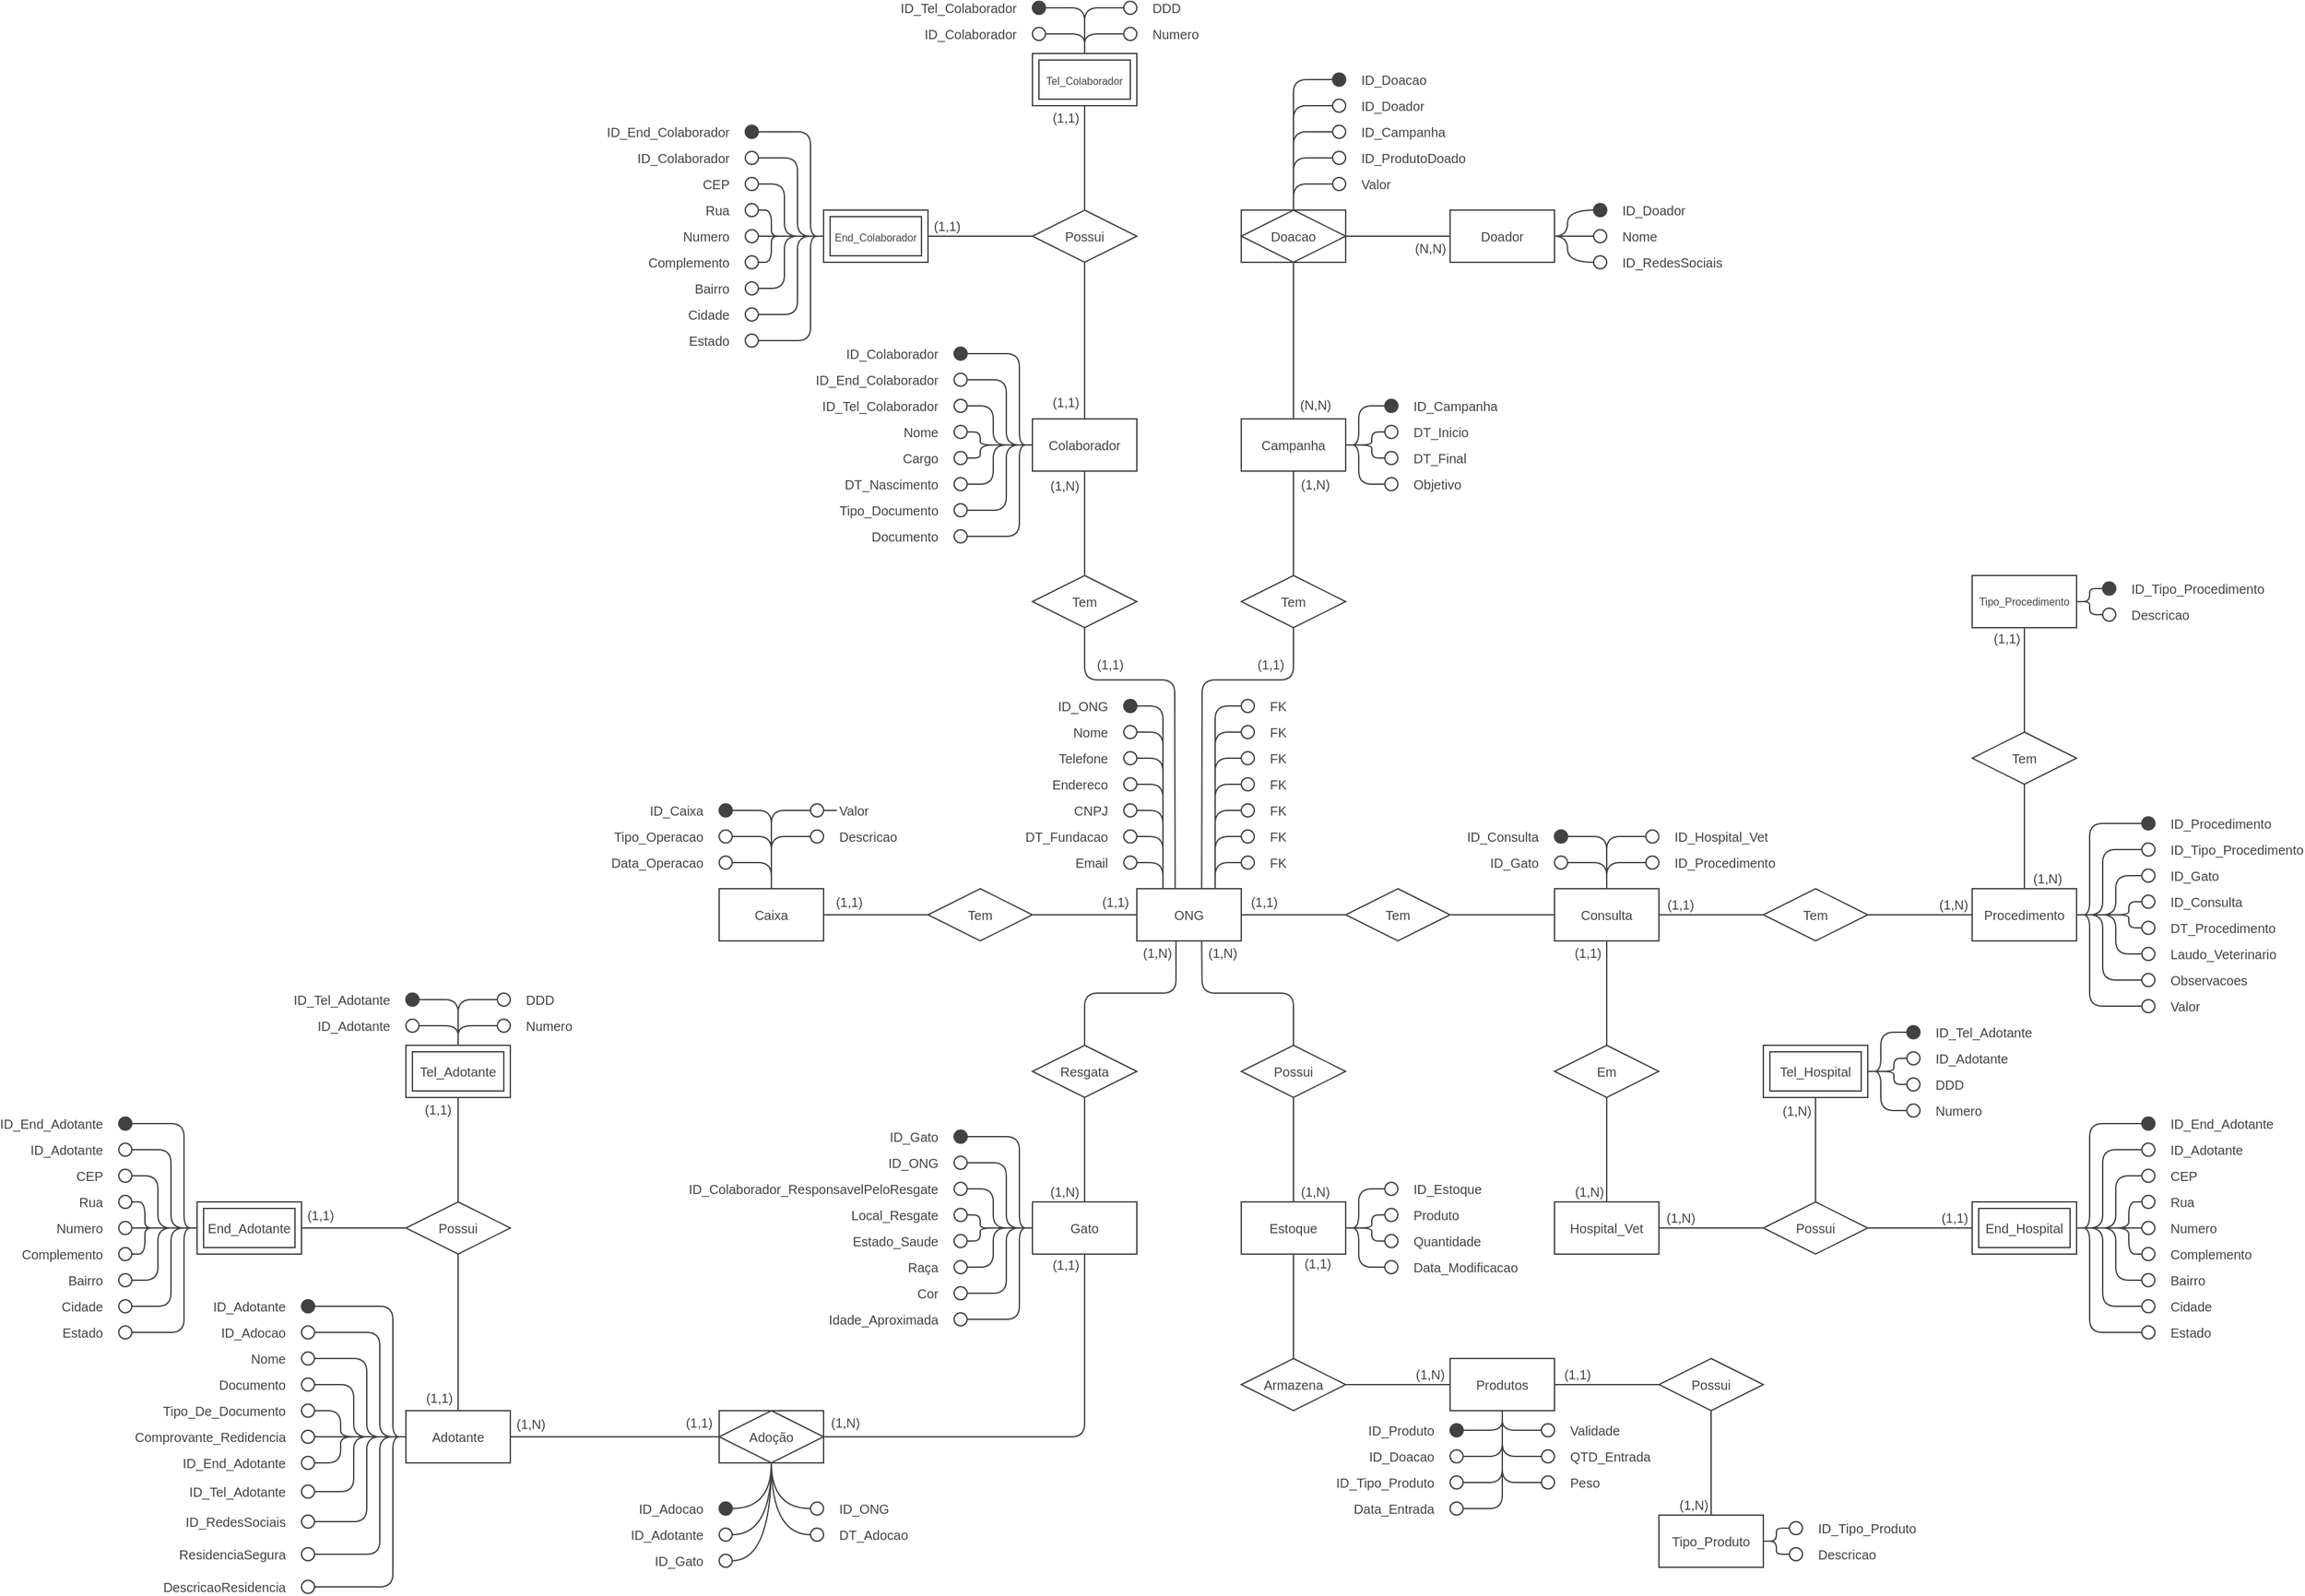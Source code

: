 <mxfile>
    <diagram id="1eXwbO7XMWIGn_1errnK" name="Página-1">
        <mxGraphModel dx="2667" dy="1663" grid="1" gridSize="10" guides="1" tooltips="1" connect="1" arrows="1" fold="1" page="1" pageScale="1" pageWidth="1600" pageHeight="900" background="#ffffff" math="0" shadow="0">
            <root>
                <object label="" id="0">
                    <mxCell/>
                </object>
                <mxCell id="1" parent="0"/>
                <mxCell id="35" style="edgeStyle=none;html=1;exitX=0;exitY=0.5;exitDx=0;exitDy=0;entryX=1;entryY=0.5;entryDx=0;entryDy=0;strokeColor=#424242;fontFamily=Helvetica;fontSize=10;fontColor=#424242;endArrow=none;endFill=0;" parent="1" source="3" target="33" edge="1">
                    <mxGeometry relative="1" as="geometry"/>
                </mxCell>
                <mxCell id="39" style="edgeStyle=none;html=1;exitX=0.367;exitY=-0.012;exitDx=0;exitDy=0;entryX=0.5;entryY=1;entryDx=0;entryDy=0;strokeColor=#424242;fontFamily=Helvetica;fontSize=10;fontColor=#424242;endArrow=none;endFill=0;exitPerimeter=0;" parent="1" source="3" target="37" edge="1">
                    <mxGeometry relative="1" as="geometry">
                        <Array as="points">
                            <mxPoint x="829" y="-200"/>
                            <mxPoint x="760" y="-200"/>
                        </Array>
                    </mxGeometry>
                </mxCell>
                <mxCell id="43" style="edgeStyle=none;html=1;exitX=0.621;exitY=-0.012;exitDx=0;exitDy=0;entryX=0.5;entryY=1;entryDx=0;entryDy=0;strokeColor=#424242;fontFamily=Helvetica;fontSize=10;fontColor=#424242;endArrow=none;endFill=0;exitPerimeter=0;" parent="1" source="3" target="41" edge="1">
                    <mxGeometry relative="1" as="geometry">
                        <Array as="points">
                            <mxPoint x="850" y="-200"/>
                            <mxPoint x="920" y="-200"/>
                        </Array>
                    </mxGeometry>
                </mxCell>
                <mxCell id="48" style="edgeStyle=none;html=1;exitX=1;exitY=0.5;exitDx=0;exitDy=0;entryX=0;entryY=0.5;entryDx=0;entryDy=0;strokeColor=#424242;fontFamily=Helvetica;fontSize=10;fontColor=#424242;endArrow=none;endFill=0;" parent="1" source="3" target="46" edge="1">
                    <mxGeometry relative="1" as="geometry"/>
                </mxCell>
                <mxCell id="3" value="ONG" style="whiteSpace=wrap;html=1;align=center;strokeColor=#424242;fillColor=#FFFFFF;fontColor=#424242;horizontal=1;fontFamily=Helvetica;fontSize=10;" parent="1" vertex="1">
                    <mxGeometry x="800" y="-40" width="80" height="40" as="geometry"/>
                </mxCell>
                <mxCell id="7" style="edgeStyle=none;html=1;exitX=0.5;exitY=0;exitDx=0;exitDy=0;strokeColor=#424242;fontFamily=Helvetica;fontSize=10;fontColor=#424242;endArrow=none;endFill=0;" parent="1" source="4" edge="1">
                    <mxGeometry relative="1" as="geometry">
                        <mxPoint x="830" as="targetPoint"/>
                        <Array as="points">
                            <mxPoint x="760" y="40"/>
                            <mxPoint x="830" y="40"/>
                        </Array>
                    </mxGeometry>
                </mxCell>
                <mxCell id="4" value="Resgata" style="shape=rhombus;perimeter=rhombusPerimeter;whiteSpace=wrap;html=1;align=center;strokeColor=#424242;fontFamily=Helvetica;fontColor=#424242;fillColor=#FFFFFF;fontSize=10;" parent="1" vertex="1">
                    <mxGeometry x="720" y="80" width="80" height="40" as="geometry"/>
                </mxCell>
                <mxCell id="11" style="edgeStyle=none;html=1;exitX=0.5;exitY=0;exitDx=0;exitDy=0;entryX=0.5;entryY=1;entryDx=0;entryDy=0;strokeColor=#424242;fontFamily=Helvetica;fontSize=10;fontColor=#424242;endArrow=none;endFill=0;" parent="1" source="9" target="4" edge="1">
                    <mxGeometry relative="1" as="geometry"/>
                </mxCell>
                <mxCell id="248" style="edgeStyle=none;html=1;exitX=0.5;exitY=1;exitDx=0;exitDy=0;entryX=1;entryY=0.5;entryDx=0;entryDy=0;strokeColor=#424242;fontFamily=Helvetica;fontSize=10;fontColor=#424242;endArrow=none;endFill=0;" parent="1" source="9" target="247" edge="1">
                    <mxGeometry relative="1" as="geometry">
                        <Array as="points">
                            <mxPoint x="760" y="380"/>
                        </Array>
                    </mxGeometry>
                </mxCell>
                <mxCell id="9" value="Gato" style="whiteSpace=wrap;html=1;align=center;strokeColor=#424242;fillColor=#FFFFFF;fontColor=#424242;horizontal=1;fontFamily=Helvetica;fontSize=10;" parent="1" vertex="1">
                    <mxGeometry x="720" y="200" width="80" height="40" as="geometry"/>
                </mxCell>
                <mxCell id="12" value="(1,N)" style="resizable=0;html=1;align=right;verticalAlign=bottom;strokeColor=#424242;fontFamily=Helvetica;fontSize=10;fontColor=#424242;fillColor=#FFFFFF;" parent="1" connectable="0" vertex="1">
                    <mxGeometry x="756" y="200" as="geometry"/>
                </mxCell>
                <mxCell id="174" style="edgeStyle=none;html=1;exitX=0.5;exitY=0;exitDx=0;exitDy=0;entryX=0.5;entryY=1;entryDx=0;entryDy=0;strokeColor=#424242;fontFamily=Helvetica;fontSize=10;fontColor=#424242;endArrow=none;endFill=0;" parent="1" source="19" target="172" edge="1">
                    <mxGeometry relative="1" as="geometry"/>
                </mxCell>
                <mxCell id="19" value="Adotante" style="whiteSpace=wrap;html=1;align=center;strokeColor=#424242;fillColor=#FFFFFF;fontColor=#424242;horizontal=1;fontFamily=Helvetica;fontSize=10;" parent="1" vertex="1">
                    <mxGeometry x="240" y="360" width="80" height="40" as="geometry"/>
                </mxCell>
                <mxCell id="26" style="edgeStyle=none;html=1;exitX=0.5;exitY=0;exitDx=0;exitDy=0;entryX=0.621;entryY=1.004;entryDx=0;entryDy=0;strokeColor=#424242;fontFamily=Helvetica;fontSize=10;fontColor=#424242;endArrow=none;endFill=0;entryPerimeter=0;" parent="1" source="24" target="3" edge="1">
                    <mxGeometry relative="1" as="geometry">
                        <Array as="points">
                            <mxPoint x="920" y="40"/>
                            <mxPoint x="850" y="40"/>
                        </Array>
                    </mxGeometry>
                </mxCell>
                <mxCell id="24" value="Possui" style="shape=rhombus;perimeter=rhombusPerimeter;whiteSpace=wrap;html=1;align=center;strokeColor=#424242;fontFamily=Helvetica;fontColor=#424242;fillColor=#FFFFFF;fontSize=10;" parent="1" vertex="1">
                    <mxGeometry x="880" y="80" width="80" height="40" as="geometry"/>
                </mxCell>
                <mxCell id="32" style="edgeStyle=none;html=1;exitX=0.5;exitY=0;exitDx=0;exitDy=0;entryX=0.5;entryY=1;entryDx=0;entryDy=0;strokeColor=#424242;fontFamily=Helvetica;fontSize=10;fontColor=#424242;endArrow=none;endFill=0;" parent="1" source="25" target="24" edge="1">
                    <mxGeometry relative="1" as="geometry"/>
                </mxCell>
                <mxCell id="111" style="edgeStyle=none;html=1;exitX=1;exitY=0.5;exitDx=0;exitDy=0;entryX=0;entryY=0.5;entryDx=0;entryDy=0;strokeColor=#424242;fontFamily=Helvetica;fontSize=10;fontColor=#424242;endArrow=none;endFill=0;" parent="1" source="25" target="103" edge="1">
                    <mxGeometry relative="1" as="geometry">
                        <Array as="points">
                            <mxPoint x="970" y="220"/>
                            <mxPoint x="970" y="190"/>
                        </Array>
                    </mxGeometry>
                </mxCell>
                <mxCell id="25" value="Estoque" style="whiteSpace=wrap;html=1;align=center;strokeColor=#424242;fillColor=#FFFFFF;fontColor=#424242;horizontal=1;fontFamily=Helvetica;fontSize=10;" parent="1" vertex="1">
                    <mxGeometry x="880" y="200" width="80" height="40" as="geometry"/>
                </mxCell>
                <mxCell id="31" style="edgeStyle=none;html=1;exitX=0.5;exitY=0;exitDx=0;exitDy=0;entryX=0.5;entryY=1;entryDx=0;entryDy=0;strokeColor=#424242;fontFamily=Helvetica;fontSize=10;fontColor=#424242;endArrow=none;endFill=0;" parent="1" source="28" target="25" edge="1">
                    <mxGeometry relative="1" as="geometry"/>
                </mxCell>
                <mxCell id="28" value="Armazena" style="shape=rhombus;perimeter=rhombusPerimeter;whiteSpace=wrap;html=1;align=center;strokeColor=#424242;fontFamily=Helvetica;fontColor=#424242;fillColor=#FFFFFF;fontSize=10;" parent="1" vertex="1">
                    <mxGeometry x="880" y="320" width="80" height="40" as="geometry"/>
                </mxCell>
                <mxCell id="30" style="edgeStyle=none;html=1;exitX=0;exitY=0.5;exitDx=0;exitDy=0;entryX=1;entryY=0.5;entryDx=0;entryDy=0;strokeColor=#424242;fontFamily=Helvetica;fontSize=10;fontColor=#424242;endArrow=none;endFill=0;" parent="1" source="29" target="28" edge="1">
                    <mxGeometry relative="1" as="geometry"/>
                </mxCell>
                <mxCell id="130" style="edgeStyle=none;html=1;exitX=0.5;exitY=1;exitDx=0;exitDy=0;entryX=1;entryY=0.5;entryDx=0;entryDy=0;strokeColor=#424242;fontFamily=Helvetica;fontSize=10;fontColor=#424242;endArrow=none;endFill=0;" parent="1" source="29" target="121" edge="1">
                    <mxGeometry relative="1" as="geometry">
                        <Array as="points">
                            <mxPoint x="1080" y="395"/>
                        </Array>
                    </mxGeometry>
                </mxCell>
                <mxCell id="29" value="Produtos" style="whiteSpace=wrap;html=1;align=center;strokeColor=#424242;fillColor=#FFFFFF;fontColor=#424242;horizontal=1;fontFamily=Helvetica;fontSize=10;" parent="1" vertex="1">
                    <mxGeometry x="1040" y="320" width="80" height="40" as="geometry"/>
                </mxCell>
                <mxCell id="36" style="edgeStyle=none;html=1;exitX=0;exitY=0.5;exitDx=0;exitDy=0;entryX=1;entryY=0.5;entryDx=0;entryDy=0;strokeColor=#424242;fontFamily=Helvetica;fontSize=10;fontColor=#424242;endArrow=none;endFill=0;" parent="1" source="33" target="34" edge="1">
                    <mxGeometry relative="1" as="geometry"/>
                </mxCell>
                <mxCell id="33" value="Tem" style="shape=rhombus;perimeter=rhombusPerimeter;whiteSpace=wrap;html=1;align=center;strokeColor=#424242;fontFamily=Helvetica;fontColor=#424242;fillColor=#FFFFFF;fontSize=10;" parent="1" vertex="1">
                    <mxGeometry x="640" y="-40" width="80" height="40" as="geometry"/>
                </mxCell>
                <mxCell id="270" style="edgeStyle=none;html=1;exitX=0.5;exitY=0;exitDx=0;exitDy=0;entryX=1;entryY=0.5;entryDx=0;entryDy=0;strokeColor=#424242;fontFamily=Helvetica;fontSize=10;fontColor=#424242;endArrow=none;endFill=0;" parent="1" source="34" target="258" edge="1">
                    <mxGeometry relative="1" as="geometry">
                        <Array as="points">
                            <mxPoint x="520" y="-100"/>
                        </Array>
                    </mxGeometry>
                </mxCell>
                <mxCell id="271" style="edgeStyle=none;html=1;exitX=0.5;exitY=0;exitDx=0;exitDy=0;entryX=0;entryY=0.5;entryDx=0;entryDy=0;strokeColor=#424242;fontFamily=Helvetica;fontSize=10;fontColor=#424242;endArrow=none;endFill=0;" parent="1" source="34" target="266" edge="1">
                    <mxGeometry relative="1" as="geometry">
                        <Array as="points">
                            <mxPoint x="520" y="-100"/>
                        </Array>
                    </mxGeometry>
                </mxCell>
                <mxCell id="34" value="Caixa" style="whiteSpace=wrap;html=1;align=center;strokeColor=#424242;fillColor=#FFFFFF;fontColor=#424242;horizontal=1;fontFamily=Helvetica;fontSize=10;" parent="1" vertex="1">
                    <mxGeometry x="480" y="-40" width="80" height="40" as="geometry"/>
                </mxCell>
                <mxCell id="40" style="edgeStyle=none;html=1;exitX=0.5;exitY=0;exitDx=0;exitDy=0;entryX=0.5;entryY=1;entryDx=0;entryDy=0;strokeColor=#424242;fontFamily=Helvetica;fontSize=10;fontColor=#424242;endArrow=none;endFill=0;" parent="1" source="37" target="38" edge="1">
                    <mxGeometry relative="1" as="geometry"/>
                </mxCell>
                <mxCell id="37" value="Tem" style="shape=rhombus;perimeter=rhombusPerimeter;whiteSpace=wrap;html=1;align=center;strokeColor=#424242;fontFamily=Helvetica;fontColor=#424242;fillColor=#FFFFFF;fontSize=10;" parent="1" vertex="1">
                    <mxGeometry x="720" y="-280" width="80" height="40" as="geometry"/>
                </mxCell>
                <mxCell id="311" style="edgeStyle=none;html=1;exitX=0;exitY=0.5;exitDx=0;exitDy=0;strokeColor=#424242;fontFamily=Helvetica;fontSize=10;fontColor=#424242;endArrow=none;endFill=0;entryX=1;entryY=0.5;entryDx=0;entryDy=0;" parent="1" source="38" target="293" edge="1">
                    <mxGeometry relative="1" as="geometry">
                        <mxPoint x="670" y="-370" as="targetPoint"/>
                        <Array as="points">
                            <mxPoint x="680" y="-380"/>
                            <mxPoint x="680" y="-370"/>
                        </Array>
                    </mxGeometry>
                </mxCell>
                <mxCell id="367" style="edgeStyle=none;html=1;exitX=0.5;exitY=0;exitDx=0;exitDy=0;entryX=0.5;entryY=1;entryDx=0;entryDy=0;strokeColor=#424242;fontFamily=Helvetica;fontSize=10;fontColor=#424242;endArrow=none;endFill=0;" parent="1" source="38" target="366" edge="1">
                    <mxGeometry relative="1" as="geometry"/>
                </mxCell>
                <mxCell id="38" value="Colaborador" style="whiteSpace=wrap;html=1;align=center;strokeColor=#424242;fillColor=#FFFFFF;fontColor=#424242;horizontal=1;fontFamily=Helvetica;fontSize=10;" parent="1" vertex="1">
                    <mxGeometry x="720" y="-400" width="80" height="40" as="geometry"/>
                </mxCell>
                <mxCell id="44" style="edgeStyle=none;html=1;exitX=0.5;exitY=0;exitDx=0;exitDy=0;entryX=0.5;entryY=1;entryDx=0;entryDy=0;strokeColor=#424242;fontFamily=Helvetica;fontSize=10;fontColor=#424242;endArrow=none;endFill=0;" parent="1" source="41" target="42" edge="1">
                    <mxGeometry relative="1" as="geometry"/>
                </mxCell>
                <mxCell id="41" value="Tem" style="shape=rhombus;perimeter=rhombusPerimeter;whiteSpace=wrap;html=1;align=center;strokeColor=#424242;fontFamily=Helvetica;fontColor=#424242;fillColor=#FFFFFF;fontSize=10;" parent="1" vertex="1">
                    <mxGeometry x="880" y="-280" width="80" height="40" as="geometry"/>
                </mxCell>
                <mxCell id="42" value="Campanha" style="whiteSpace=wrap;html=1;align=center;strokeColor=#424242;fillColor=#FFFFFF;fontColor=#424242;horizontal=1;fontFamily=Helvetica;fontSize=10;" parent="1" vertex="1">
                    <mxGeometry x="880" y="-400" width="80" height="40" as="geometry"/>
                </mxCell>
                <mxCell id="49" style="edgeStyle=none;html=1;exitX=1;exitY=0.5;exitDx=0;exitDy=0;entryX=0;entryY=0.5;entryDx=0;entryDy=0;strokeColor=#424242;fontFamily=Helvetica;fontSize=10;fontColor=#424242;endArrow=none;endFill=0;" parent="1" source="46" target="47" edge="1">
                    <mxGeometry relative="1" as="geometry"/>
                </mxCell>
                <mxCell id="46" value="Tem" style="shape=rhombus;perimeter=rhombusPerimeter;whiteSpace=wrap;html=1;align=center;strokeColor=#424242;fontFamily=Helvetica;fontColor=#424242;fillColor=#FFFFFF;fontSize=10;" parent="1" vertex="1">
                    <mxGeometry x="960" y="-40" width="80" height="40" as="geometry"/>
                </mxCell>
                <mxCell id="558" style="edgeStyle=none;html=1;exitX=0.5;exitY=0;exitDx=0;exitDy=0;entryX=1;entryY=0.5;entryDx=0;entryDy=0;strokeColor=#424242;fontFamily=Helvetica;fontSize=8;fontColor=#424242;endArrow=none;endFill=0;" parent="1" source="47" target="554" edge="1">
                    <mxGeometry relative="1" as="geometry">
                        <Array as="points">
                            <mxPoint x="1160" y="-80"/>
                        </Array>
                    </mxGeometry>
                </mxCell>
                <mxCell id="559" style="edgeStyle=none;html=1;exitX=0.5;exitY=0;exitDx=0;exitDy=0;entryX=1;entryY=0.5;entryDx=0;entryDy=0;strokeColor=#424242;fontFamily=Helvetica;fontSize=8;fontColor=#424242;endArrow=none;endFill=0;" parent="1" source="47" target="557" edge="1">
                    <mxGeometry relative="1" as="geometry">
                        <Array as="points">
                            <mxPoint x="1160" y="-60"/>
                        </Array>
                    </mxGeometry>
                </mxCell>
                <mxCell id="47" value="Consulta" style="whiteSpace=wrap;html=1;align=center;strokeColor=#424242;fillColor=#FFFFFF;fontColor=#424242;horizontal=1;fontFamily=Helvetica;fontSize=10;" parent="1" vertex="1">
                    <mxGeometry x="1120" y="-40" width="80" height="40" as="geometry"/>
                </mxCell>
                <mxCell id="61" style="edgeStyle=none;html=1;exitX=0.5;exitY=0;exitDx=0;exitDy=0;entryX=0.5;entryY=1;entryDx=0;entryDy=0;strokeColor=#424242;fontFamily=Helvetica;fontSize=10;fontColor=#424242;endArrow=none;endFill=0;" parent="1" source="58" target="47" edge="1">
                    <mxGeometry relative="1" as="geometry"/>
                </mxCell>
                <mxCell id="58" value="Em" style="shape=rhombus;perimeter=rhombusPerimeter;whiteSpace=wrap;html=1;align=center;strokeColor=#424242;fontFamily=Helvetica;fontColor=#424242;fillColor=#FFFFFF;fontSize=10;" parent="1" vertex="1">
                    <mxGeometry x="1120" y="80" width="80" height="40" as="geometry"/>
                </mxCell>
                <mxCell id="60" style="edgeStyle=none;html=1;exitX=0.5;exitY=0;exitDx=0;exitDy=0;entryX=0.5;entryY=1;entryDx=0;entryDy=0;strokeColor=#424242;fontFamily=Helvetica;fontSize=10;fontColor=#424242;endArrow=none;endFill=0;" parent="1" source="59" target="58" edge="1">
                    <mxGeometry relative="1" as="geometry"/>
                </mxCell>
                <mxCell id="618" style="edgeStyle=none;html=1;exitX=1;exitY=0.5;exitDx=0;exitDy=0;entryX=0;entryY=0.5;entryDx=0;entryDy=0;strokeColor=#424242;fontFamily=Helvetica;fontSize=8;fontColor=#424242;endArrow=none;endFill=0;" parent="1" source="59" target="604" edge="1">
                    <mxGeometry relative="1" as="geometry"/>
                </mxCell>
                <mxCell id="59" value="Hospital_Vet" style="whiteSpace=wrap;html=1;align=center;strokeColor=#424242;fillColor=#FFFFFF;fontColor=#424242;horizontal=1;fontFamily=Helvetica;fontSize=10;" parent="1" vertex="1">
                    <mxGeometry x="1120" y="200" width="80" height="40" as="geometry"/>
                </mxCell>
                <mxCell id="64" value="Estado_Saude" style="text;html=1;strokeColor=none;fillColor=none;align=right;verticalAlign=middle;whiteSpace=wrap;rounded=0;fontFamily=Helvetica;fontSize=10;fontColor=#424242;" parent="1" vertex="1">
                    <mxGeometry x="590" y="225" width="60" height="10" as="geometry"/>
                </mxCell>
                <mxCell id="86" style="edgeStyle=none;html=1;exitX=1;exitY=0.5;exitDx=0;exitDy=0;entryX=0;entryY=0.5;entryDx=0;entryDy=0;strokeColor=#424242;fontFamily=Helvetica;fontSize=10;fontColor=#424242;endArrow=none;endFill=0;" parent="1" source="65" target="9" edge="1">
                    <mxGeometry relative="1" as="geometry">
                        <Array as="points">
                            <mxPoint x="680" y="230"/>
                            <mxPoint x="680" y="220"/>
                        </Array>
                    </mxGeometry>
                </mxCell>
                <mxCell id="65" value="" style="ellipse;whiteSpace=wrap;html=1;aspect=fixed;strokeColor=#424242;fontFamily=Helvetica;fontSize=10;fontColor=#424242;fillColor=#FFFFFF;" parent="1" vertex="1">
                    <mxGeometry x="660" y="225" width="10" height="10" as="geometry"/>
                </mxCell>
                <mxCell id="66" value="Raça" style="text;html=1;strokeColor=none;fillColor=none;align=right;verticalAlign=middle;whiteSpace=wrap;rounded=0;fontFamily=Helvetica;fontSize=10;fontColor=#424242;" parent="1" vertex="1">
                    <mxGeometry x="590" y="245" width="60" height="10" as="geometry"/>
                </mxCell>
                <mxCell id="84" style="edgeStyle=none;html=1;entryX=0;entryY=0.5;entryDx=0;entryDy=0;strokeColor=#424242;fontFamily=Helvetica;fontSize=10;fontColor=#424242;endArrow=none;endFill=0;exitX=1;exitY=0.5;exitDx=0;exitDy=0;" parent="1" source="67" target="9" edge="1">
                    <mxGeometry relative="1" as="geometry">
                        <Array as="points">
                            <mxPoint x="690" y="250"/>
                            <mxPoint x="690" y="220"/>
                        </Array>
                    </mxGeometry>
                </mxCell>
                <mxCell id="67" value="" style="ellipse;whiteSpace=wrap;html=1;aspect=fixed;strokeColor=#424242;fontFamily=Helvetica;fontSize=10;fontColor=#424242;fillColor=#FFFFFF;" parent="1" vertex="1">
                    <mxGeometry x="660" y="245" width="10" height="10" as="geometry"/>
                </mxCell>
                <mxCell id="83" style="edgeStyle=none;html=1;exitX=1;exitY=0.5;exitDx=0;exitDy=0;strokeColor=#424242;fontFamily=Helvetica;fontSize=10;fontColor=#424242;endArrow=none;endFill=0;" parent="1" source="70" edge="1">
                    <mxGeometry relative="1" as="geometry">
                        <mxPoint x="720.0" y="220.0" as="targetPoint"/>
                        <Array as="points">
                            <mxPoint x="700" y="270"/>
                            <mxPoint x="700" y="250"/>
                            <mxPoint x="700" y="220"/>
                        </Array>
                    </mxGeometry>
                </mxCell>
                <mxCell id="70" value="" style="ellipse;whiteSpace=wrap;html=1;aspect=fixed;strokeColor=#424242;fontFamily=Helvetica;fontSize=10;fontColor=#424242;fillColor=#FFFFFF;" parent="1" vertex="1">
                    <mxGeometry x="660" y="265" width="10" height="10" as="geometry"/>
                </mxCell>
                <mxCell id="71" value="Cor" style="text;html=1;strokeColor=none;fillColor=none;align=right;verticalAlign=middle;whiteSpace=wrap;rounded=0;fontFamily=Helvetica;fontSize=10;fontColor=#424242;" parent="1" vertex="1">
                    <mxGeometry x="590" y="265" width="60" height="10" as="geometry"/>
                </mxCell>
                <mxCell id="74" value="Idade_Aproximada" style="text;html=1;strokeColor=none;fillColor=none;align=right;verticalAlign=middle;whiteSpace=wrap;rounded=0;fontFamily=Helvetica;fontSize=10;fontColor=#424242;" parent="1" vertex="1">
                    <mxGeometry x="590" y="285" width="60" height="10" as="geometry"/>
                </mxCell>
                <mxCell id="82" style="edgeStyle=none;html=1;exitX=1;exitY=0.5;exitDx=0;exitDy=0;strokeColor=#424242;fontFamily=Helvetica;fontSize=10;fontColor=#424242;endArrow=none;endFill=0;entryX=0;entryY=0.5;entryDx=0;entryDy=0;" parent="1" source="75" target="9" edge="1">
                    <mxGeometry relative="1" as="geometry">
                        <mxPoint x="700" y="270" as="targetPoint"/>
                        <Array as="points">
                            <mxPoint x="710" y="290"/>
                            <mxPoint x="710" y="220"/>
                        </Array>
                    </mxGeometry>
                </mxCell>
                <mxCell id="75" value="" style="ellipse;whiteSpace=wrap;html=1;aspect=fixed;strokeColor=#424242;fontFamily=Helvetica;fontSize=10;fontColor=#424242;fillColor=#FFFFFF;" parent="1" vertex="1">
                    <mxGeometry x="660" y="285" width="10" height="10" as="geometry"/>
                </mxCell>
                <mxCell id="95" style="edgeStyle=none;html=1;exitX=1;exitY=0.5;exitDx=0;exitDy=0;entryX=0;entryY=0.5;entryDx=0;entryDy=0;strokeColor=#424242;fontFamily=Helvetica;fontSize=10;fontColor=#424242;endArrow=none;endFill=0;" parent="1" source="87" target="9" edge="1">
                    <mxGeometry relative="1" as="geometry">
                        <Array as="points">
                            <mxPoint x="710" y="150"/>
                            <mxPoint x="710" y="220"/>
                        </Array>
                    </mxGeometry>
                </mxCell>
                <mxCell id="87" value="" style="ellipse;whiteSpace=wrap;html=1;aspect=fixed;strokeColor=#424242;fontFamily=Helvetica;fontSize=10;fontColor=#424242;fillColor=#424242;" parent="1" vertex="1">
                    <mxGeometry x="660" y="145" width="10" height="10" as="geometry"/>
                </mxCell>
                <mxCell id="98" style="edgeStyle=none;html=1;exitX=1;exitY=0.5;exitDx=0;exitDy=0;entryX=0;entryY=0.5;entryDx=0;entryDy=0;strokeColor=#424242;fontFamily=Helvetica;fontSize=10;fontColor=#424242;endArrow=none;endFill=0;" parent="1" source="88" target="9" edge="1">
                    <mxGeometry relative="1" as="geometry">
                        <Array as="points">
                            <mxPoint x="700" y="170"/>
                            <mxPoint x="700" y="220"/>
                        </Array>
                    </mxGeometry>
                </mxCell>
                <mxCell id="88" value="" style="ellipse;whiteSpace=wrap;html=1;aspect=fixed;strokeColor=#424242;fontFamily=Helvetica;fontSize=10;fontColor=#424242;fillColor=#FFFFFF;" parent="1" vertex="1">
                    <mxGeometry x="660" y="165" width="10" height="10" as="geometry"/>
                </mxCell>
                <mxCell id="97" style="edgeStyle=none;html=1;exitX=1;exitY=0.5;exitDx=0;exitDy=0;entryX=0;entryY=0.5;entryDx=0;entryDy=0;strokeColor=#424242;fontFamily=Helvetica;fontSize=10;fontColor=#424242;endArrow=none;endFill=0;" parent="1" source="89" target="9" edge="1">
                    <mxGeometry relative="1" as="geometry">
                        <Array as="points">
                            <mxPoint x="690" y="190"/>
                            <mxPoint x="690" y="220"/>
                        </Array>
                    </mxGeometry>
                </mxCell>
                <mxCell id="89" value="" style="ellipse;whiteSpace=wrap;html=1;aspect=fixed;strokeColor=#424242;fontFamily=Helvetica;fontSize=10;fontColor=#424242;fillColor=#FFFFFF;" parent="1" vertex="1">
                    <mxGeometry x="660" y="185" width="10" height="10" as="geometry"/>
                </mxCell>
                <mxCell id="96" style="edgeStyle=none;html=1;exitX=1;exitY=0.5;exitDx=0;exitDy=0;entryX=0;entryY=0.5;entryDx=0;entryDy=0;strokeColor=#424242;fontFamily=Helvetica;fontSize=10;fontColor=#424242;endArrow=none;endFill=0;" parent="1" source="90" target="9" edge="1">
                    <mxGeometry relative="1" as="geometry">
                        <Array as="points">
                            <mxPoint x="680" y="210"/>
                            <mxPoint x="680" y="220"/>
                            <mxPoint x="690" y="220"/>
                        </Array>
                    </mxGeometry>
                </mxCell>
                <mxCell id="90" value="" style="ellipse;whiteSpace=wrap;html=1;aspect=fixed;strokeColor=#424242;fontFamily=Helvetica;fontSize=10;fontColor=#424242;fillColor=#FFFFFF;" parent="1" vertex="1">
                    <mxGeometry x="660" y="205" width="10" height="10" as="geometry"/>
                </mxCell>
                <mxCell id="91" value="Local_Resgate" style="text;html=1;strokeColor=none;fillColor=none;align=right;verticalAlign=middle;whiteSpace=wrap;rounded=0;fontFamily=Helvetica;fontSize=10;fontColor=#424242;" parent="1" vertex="1">
                    <mxGeometry x="590" y="205" width="60" height="10" as="geometry"/>
                </mxCell>
                <mxCell id="92" value="ID_Colaborador_ResponsavelPeloResgate" style="text;html=1;strokeColor=none;fillColor=none;align=right;verticalAlign=middle;whiteSpace=wrap;rounded=0;fontFamily=Helvetica;fontSize=10;fontColor=#424242;" parent="1" vertex="1">
                    <mxGeometry x="590" y="185" width="60" height="10" as="geometry"/>
                </mxCell>
                <mxCell id="93" value="ID_ONG" style="text;html=1;strokeColor=none;fillColor=none;align=right;verticalAlign=middle;whiteSpace=wrap;rounded=0;fontFamily=Helvetica;fontSize=10;fontColor=#424242;" parent="1" vertex="1">
                    <mxGeometry x="590" y="165" width="60" height="10" as="geometry"/>
                </mxCell>
                <mxCell id="94" value="ID_Gato" style="text;html=1;strokeColor=none;fillColor=none;align=right;verticalAlign=middle;whiteSpace=wrap;rounded=0;fontFamily=Helvetica;fontSize=10;fontColor=#424242;" parent="1" vertex="1">
                    <mxGeometry x="590" y="145" width="60" height="10" as="geometry"/>
                </mxCell>
                <mxCell id="99" value="" style="ellipse;whiteSpace=wrap;html=1;aspect=fixed;strokeColor=#424242;fontFamily=Helvetica;fontSize=10;fontColor=#424242;fillColor=#FFFFFF;" parent="1" vertex="1">
                    <mxGeometry x="990" y="225" width="10" height="10" as="geometry"/>
                </mxCell>
                <mxCell id="108" style="edgeStyle=none;html=1;strokeColor=#424242;fontFamily=Helvetica;fontSize=10;fontColor=#424242;endArrow=none;endFill=0;" parent="1" edge="1">
                    <mxGeometry relative="1" as="geometry">
                        <mxPoint x="960" y="220" as="targetPoint"/>
                        <mxPoint x="990" y="230" as="sourcePoint"/>
                        <Array as="points">
                            <mxPoint x="980" y="230"/>
                            <mxPoint x="980" y="220"/>
                        </Array>
                    </mxGeometry>
                </mxCell>
                <mxCell id="100" value="Quantidade" style="text;html=1;strokeColor=none;fillColor=none;align=left;verticalAlign=middle;whiteSpace=wrap;rounded=0;fontFamily=Helvetica;fontSize=10;fontColor=#424242;" parent="1" vertex="1">
                    <mxGeometry x="1010" y="225" width="60" height="10" as="geometry"/>
                </mxCell>
                <mxCell id="109" style="edgeStyle=none;html=1;exitX=0;exitY=0.5;exitDx=0;exitDy=0;entryX=1;entryY=0.5;entryDx=0;entryDy=0;strokeColor=#424242;fontFamily=Helvetica;fontSize=10;fontColor=#424242;endArrow=none;endFill=0;" parent="1" source="104" target="25" edge="1">
                    <mxGeometry relative="1" as="geometry">
                        <Array as="points">
                            <mxPoint x="980" y="210"/>
                            <mxPoint x="980" y="220"/>
                        </Array>
                    </mxGeometry>
                </mxCell>
                <mxCell id="101" value="Produto" style="text;html=1;strokeColor=none;fillColor=none;align=left;verticalAlign=middle;whiteSpace=wrap;rounded=0;fontFamily=Helvetica;fontSize=10;fontColor=#424242;" parent="1" vertex="1">
                    <mxGeometry x="1010" y="205" width="60" height="10" as="geometry"/>
                </mxCell>
                <mxCell id="102" value="ID_Estoque" style="text;html=1;strokeColor=none;fillColor=none;align=left;verticalAlign=middle;whiteSpace=wrap;rounded=0;fontFamily=Helvetica;fontSize=10;fontColor=#424242;" parent="1" vertex="1">
                    <mxGeometry x="1010" y="185" width="60" height="10" as="geometry"/>
                </mxCell>
                <mxCell id="103" value="" style="ellipse;whiteSpace=wrap;html=1;aspect=fixed;strokeColor=#424242;fontFamily=Helvetica;fontSize=10;fontColor=#424242;fillColor=#FFFFFF;" parent="1" vertex="1">
                    <mxGeometry x="990" y="185" width="10" height="10" as="geometry"/>
                </mxCell>
                <mxCell id="104" value="" style="ellipse;whiteSpace=wrap;html=1;aspect=fixed;strokeColor=#424242;fontFamily=Helvetica;fontSize=10;fontColor=#424242;fillColor=#FFFFFF;" parent="1" vertex="1">
                    <mxGeometry x="990" y="205" width="10" height="10" as="geometry"/>
                </mxCell>
                <mxCell id="105" value="Data_Modificacao" style="text;html=1;strokeColor=none;fillColor=none;align=left;verticalAlign=middle;whiteSpace=wrap;rounded=0;fontFamily=Helvetica;fontSize=10;fontColor=#424242;" parent="1" vertex="1">
                    <mxGeometry x="1010" y="245" width="60" height="10" as="geometry"/>
                </mxCell>
                <mxCell id="110" style="edgeStyle=none;html=1;exitX=0;exitY=0.5;exitDx=0;exitDy=0;entryX=1;entryY=0.5;entryDx=0;entryDy=0;strokeColor=#424242;fontFamily=Helvetica;fontSize=10;fontColor=#424242;endArrow=none;endFill=0;" parent="1" source="106" target="25" edge="1">
                    <mxGeometry relative="1" as="geometry">
                        <Array as="points">
                            <mxPoint x="970" y="250"/>
                            <mxPoint x="970" y="220"/>
                        </Array>
                    </mxGeometry>
                </mxCell>
                <mxCell id="106" value="" style="ellipse;whiteSpace=wrap;html=1;aspect=fixed;strokeColor=#424242;fontFamily=Helvetica;fontSize=10;fontColor=#424242;fillColor=#FFFFFF;" parent="1" vertex="1">
                    <mxGeometry x="990" y="245" width="10" height="10" as="geometry"/>
                </mxCell>
                <mxCell id="133" style="edgeStyle=none;html=1;exitX=0;exitY=0.5;exitDx=0;exitDy=0;entryX=0.5;entryY=1;entryDx=0;entryDy=0;strokeColor=#424242;fontFamily=Helvetica;fontSize=10;fontColor=#424242;endArrow=none;endFill=0;" parent="1" source="112" target="29" edge="1">
                    <mxGeometry relative="1" as="geometry">
                        <Array as="points">
                            <mxPoint x="1080" y="415"/>
                        </Array>
                    </mxGeometry>
                </mxCell>
                <mxCell id="112" value="" style="ellipse;whiteSpace=wrap;html=1;aspect=fixed;strokeColor=#424242;fontFamily=Helvetica;fontSize=10;fontColor=#424242;fillColor=#FFFFFF;" parent="1" vertex="1">
                    <mxGeometry x="1110" y="410" width="10" height="10" as="geometry"/>
                </mxCell>
                <mxCell id="129" style="edgeStyle=none;html=1;exitX=0;exitY=0.5;exitDx=0;exitDy=0;entryX=0.5;entryY=1;entryDx=0;entryDy=0;strokeColor=#424242;fontFamily=Helvetica;fontSize=10;fontColor=#424242;endArrow=none;endFill=0;" parent="1" source="113" target="29" edge="1">
                    <mxGeometry relative="1" as="geometry">
                        <Array as="points">
                            <mxPoint x="1080" y="375"/>
                        </Array>
                    </mxGeometry>
                </mxCell>
                <mxCell id="113" value="" style="ellipse;whiteSpace=wrap;html=1;aspect=fixed;strokeColor=#424242;fontFamily=Helvetica;fontSize=10;fontColor=#424242;fillColor=#FFFFFF;" parent="1" vertex="1">
                    <mxGeometry x="1110" y="370" width="10" height="10" as="geometry"/>
                </mxCell>
                <mxCell id="131" style="edgeStyle=none;html=1;exitX=0;exitY=0.5;exitDx=0;exitDy=0;entryX=0.5;entryY=1;entryDx=0;entryDy=0;strokeColor=#424242;fontFamily=Helvetica;fontSize=10;fontColor=#424242;endArrow=none;endFill=0;" parent="1" source="114" target="29" edge="1">
                    <mxGeometry relative="1" as="geometry">
                        <Array as="points">
                            <mxPoint x="1080" y="395"/>
                        </Array>
                    </mxGeometry>
                </mxCell>
                <mxCell id="114" value="" style="ellipse;whiteSpace=wrap;html=1;aspect=fixed;strokeColor=#424242;fontFamily=Helvetica;fontSize=10;fontColor=#424242;fillColor=#FFFFFF;" parent="1" vertex="1">
                    <mxGeometry x="1110" y="390" width="10" height="10" as="geometry"/>
                </mxCell>
                <mxCell id="117" value="Peso" style="text;html=1;strokeColor=none;fillColor=none;align=left;verticalAlign=middle;whiteSpace=wrap;rounded=0;fontFamily=Helvetica;fontSize=10;fontColor=#424242;" parent="1" vertex="1">
                    <mxGeometry x="1130" y="410" width="60" height="10" as="geometry"/>
                </mxCell>
                <mxCell id="118" value="QTD_Entrada" style="text;html=1;strokeColor=none;fillColor=none;align=left;verticalAlign=middle;whiteSpace=wrap;rounded=0;fontFamily=Helvetica;fontSize=10;fontColor=#424242;" parent="1" vertex="1">
                    <mxGeometry x="1130" y="390" width="60" height="10" as="geometry"/>
                </mxCell>
                <mxCell id="119" value="Validade" style="text;html=1;strokeColor=none;fillColor=none;align=left;verticalAlign=middle;whiteSpace=wrap;rounded=0;fontFamily=Helvetica;fontSize=10;fontColor=#424242;" parent="1" vertex="1">
                    <mxGeometry x="1130" y="370" width="60" height="10" as="geometry"/>
                </mxCell>
                <mxCell id="128" style="edgeStyle=none;html=1;exitX=1;exitY=0.5;exitDx=0;exitDy=0;entryX=0.5;entryY=1;entryDx=0;entryDy=0;strokeColor=#424242;fontFamily=Helvetica;fontSize=10;fontColor=#424242;endArrow=none;endFill=0;" parent="1" source="120" target="29" edge="1">
                    <mxGeometry relative="1" as="geometry">
                        <Array as="points">
                            <mxPoint x="1080" y="375"/>
                        </Array>
                    </mxGeometry>
                </mxCell>
                <mxCell id="120" value="" style="ellipse;whiteSpace=wrap;html=1;aspect=fixed;strokeColor=#424242;fontFamily=Helvetica;fontSize=10;fontColor=#424242;fillColor=#424242;" parent="1" vertex="1">
                    <mxGeometry x="1040" y="370" width="10" height="10" as="geometry"/>
                </mxCell>
                <mxCell id="121" value="" style="ellipse;whiteSpace=wrap;html=1;aspect=fixed;strokeColor=#424242;fontFamily=Helvetica;fontSize=10;fontColor=#424242;fillColor=#FFFFFF;" parent="1" vertex="1">
                    <mxGeometry x="1040" y="390" width="10" height="10" as="geometry"/>
                </mxCell>
                <mxCell id="132" style="edgeStyle=none;html=1;exitX=1;exitY=0.5;exitDx=0;exitDy=0;entryX=0.5;entryY=1;entryDx=0;entryDy=0;strokeColor=#424242;fontFamily=Helvetica;fontSize=10;fontColor=#424242;endArrow=none;endFill=0;" parent="1" source="122" target="29" edge="1">
                    <mxGeometry relative="1" as="geometry">
                        <Array as="points">
                            <mxPoint x="1080" y="415"/>
                        </Array>
                    </mxGeometry>
                </mxCell>
                <mxCell id="122" value="" style="ellipse;whiteSpace=wrap;html=1;aspect=fixed;strokeColor=#424242;fontFamily=Helvetica;fontSize=10;fontColor=#424242;fillColor=#FFFFFF;" parent="1" vertex="1">
                    <mxGeometry x="1040" y="410" width="10" height="10" as="geometry"/>
                </mxCell>
                <mxCell id="134" style="edgeStyle=none;html=1;exitX=1;exitY=0.5;exitDx=0;exitDy=0;entryX=0.5;entryY=1;entryDx=0;entryDy=0;strokeColor=#424242;fontFamily=Helvetica;fontSize=10;fontColor=#424242;endArrow=none;endFill=0;" parent="1" source="123" target="29" edge="1">
                    <mxGeometry relative="1" as="geometry">
                        <Array as="points">
                            <mxPoint x="1080" y="435"/>
                        </Array>
                    </mxGeometry>
                </mxCell>
                <mxCell id="123" value="" style="ellipse;whiteSpace=wrap;html=1;aspect=fixed;strokeColor=#424242;fontFamily=Helvetica;fontSize=10;fontColor=#424242;fillColor=#FFFFFF;" parent="1" vertex="1">
                    <mxGeometry x="1040" y="430" width="10" height="10" as="geometry"/>
                </mxCell>
                <mxCell id="124" value="Data_Entrada" style="text;html=1;strokeColor=none;fillColor=none;align=right;verticalAlign=middle;whiteSpace=wrap;rounded=0;fontFamily=Helvetica;fontSize=10;fontColor=#424242;" parent="1" vertex="1">
                    <mxGeometry x="970" y="430" width="60" height="10" as="geometry"/>
                </mxCell>
                <mxCell id="125" value="ID_Tipo_Produto" style="text;html=1;strokeColor=none;fillColor=none;align=right;verticalAlign=middle;whiteSpace=wrap;rounded=0;fontFamily=Helvetica;fontSize=10;fontColor=#424242;" parent="1" vertex="1">
                    <mxGeometry x="970" y="410" width="60" height="10" as="geometry"/>
                </mxCell>
                <mxCell id="126" value="ID_Doacao" style="text;html=1;strokeColor=none;fillColor=none;align=right;verticalAlign=middle;whiteSpace=wrap;rounded=0;fontFamily=Helvetica;fontSize=10;fontColor=#424242;" parent="1" vertex="1">
                    <mxGeometry x="970" y="390" width="60" height="10" as="geometry"/>
                </mxCell>
                <mxCell id="127" value="ID_Produto" style="text;html=1;strokeColor=none;fillColor=none;align=right;verticalAlign=middle;whiteSpace=wrap;rounded=0;fontFamily=Helvetica;fontSize=10;fontColor=#424242;" parent="1" vertex="1">
                    <mxGeometry x="970" y="370" width="60" height="10" as="geometry"/>
                </mxCell>
                <mxCell id="6gZBVYLtisoLSwWlhlkZ-701" style="edgeStyle=orthogonalEdgeStyle;shape=connector;curved=1;rounded=0;orthogonalLoop=1;jettySize=auto;html=1;entryX=0.5;entryY=1;entryDx=0;entryDy=0;strokeColor=#424242;align=center;verticalAlign=middle;fontFamily=Helvetica;fontSize=11;fontColor=default;labelBackgroundColor=default;endArrow=none;endFill=0;" parent="1" source="136" target="247" edge="1">
                    <mxGeometry relative="1" as="geometry">
                        <Array as="points">
                            <mxPoint x="520" y="435"/>
                        </Array>
                    </mxGeometry>
                </mxCell>
                <mxCell id="136" value="" style="ellipse;whiteSpace=wrap;html=1;aspect=fixed;strokeColor=#424242;fontFamily=Helvetica;fontSize=10;fontColor=#424242;fillColor=#FFFFFF;" parent="1" vertex="1">
                    <mxGeometry x="550" y="430" width="10" height="10" as="geometry"/>
                </mxCell>
                <mxCell id="151" style="edgeStyle=none;html=1;exitX=0;exitY=0.5;exitDx=0;exitDy=0;entryX=0.5;entryY=1;entryDx=0;entryDy=0;strokeColor=#424242;fontFamily=Helvetica;fontSize=10;fontColor=#424242;endArrow=none;endFill=0;" parent="1" source="247" edge="1">
                    <mxGeometry relative="1" as="geometry">
                        <mxPoint x="520" y="360" as="targetPoint"/>
                        <Array as="points"/>
                    </mxGeometry>
                </mxCell>
                <mxCell id="6gZBVYLtisoLSwWlhlkZ-703" style="edgeStyle=orthogonalEdgeStyle;shape=connector;curved=1;rounded=0;orthogonalLoop=1;jettySize=auto;html=1;entryX=0.5;entryY=1;entryDx=0;entryDy=0;strokeColor=#424242;align=center;verticalAlign=middle;fontFamily=Helvetica;fontSize=11;fontColor=default;labelBackgroundColor=default;endArrow=none;endFill=0;" parent="1" source="137" target="247" edge="1">
                    <mxGeometry relative="1" as="geometry">
                        <Array as="points">
                            <mxPoint x="520" y="455"/>
                        </Array>
                    </mxGeometry>
                </mxCell>
                <mxCell id="137" value="" style="ellipse;whiteSpace=wrap;html=1;aspect=fixed;strokeColor=#424242;fontFamily=Helvetica;fontSize=10;fontColor=#424242;fillColor=#FFFFFF;" parent="1" vertex="1">
                    <mxGeometry x="550" y="450" width="10" height="10" as="geometry"/>
                </mxCell>
                <mxCell id="139" value="DT_Adocao" style="text;html=1;strokeColor=none;fillColor=none;align=left;verticalAlign=middle;whiteSpace=wrap;rounded=0;fontFamily=Helvetica;fontSize=10;fontColor=#424242;" parent="1" vertex="1">
                    <mxGeometry x="570" y="450" width="60" height="10" as="geometry"/>
                </mxCell>
                <mxCell id="140" value="ID_ONG" style="text;html=1;strokeColor=none;fillColor=none;align=left;verticalAlign=middle;whiteSpace=wrap;rounded=0;fontFamily=Helvetica;fontSize=10;fontColor=#424242;" parent="1" vertex="1">
                    <mxGeometry x="570" y="430" width="60" height="10" as="geometry"/>
                </mxCell>
                <mxCell id="6gZBVYLtisoLSwWlhlkZ-700" style="edgeStyle=orthogonalEdgeStyle;shape=connector;curved=1;rounded=0;orthogonalLoop=1;jettySize=auto;html=1;entryX=0.5;entryY=1;entryDx=0;entryDy=0;strokeColor=#424242;align=center;verticalAlign=middle;fontFamily=Helvetica;fontSize=11;fontColor=default;labelBackgroundColor=default;endArrow=none;endFill=0;" parent="1" source="141" target="247" edge="1">
                    <mxGeometry relative="1" as="geometry">
                        <Array as="points">
                            <mxPoint x="520" y="435"/>
                        </Array>
                    </mxGeometry>
                </mxCell>
                <mxCell id="141" value="" style="ellipse;whiteSpace=wrap;html=1;aspect=fixed;strokeColor=#424242;fontFamily=Helvetica;fontSize=10;fontColor=#424242;fillColor=#424242;" parent="1" vertex="1">
                    <mxGeometry x="480" y="430" width="10" height="10" as="geometry"/>
                </mxCell>
                <mxCell id="6gZBVYLtisoLSwWlhlkZ-702" style="edgeStyle=orthogonalEdgeStyle;shape=connector;curved=1;rounded=0;orthogonalLoop=1;jettySize=auto;html=1;entryX=0.5;entryY=1;entryDx=0;entryDy=0;strokeColor=#424242;align=center;verticalAlign=middle;fontFamily=Helvetica;fontSize=11;fontColor=default;labelBackgroundColor=default;endArrow=none;endFill=0;" parent="1" source="142" target="247" edge="1">
                    <mxGeometry relative="1" as="geometry">
                        <Array as="points">
                            <mxPoint x="520" y="455"/>
                        </Array>
                    </mxGeometry>
                </mxCell>
                <mxCell id="142" value="" style="ellipse;whiteSpace=wrap;html=1;aspect=fixed;strokeColor=#424242;fontFamily=Helvetica;fontSize=10;fontColor=#424242;fillColor=#FFFFFF;" parent="1" vertex="1">
                    <mxGeometry x="480" y="450" width="10" height="10" as="geometry"/>
                </mxCell>
                <mxCell id="6gZBVYLtisoLSwWlhlkZ-704" style="edgeStyle=orthogonalEdgeStyle;shape=connector;curved=1;rounded=0;orthogonalLoop=1;jettySize=auto;html=1;entryX=0.5;entryY=1;entryDx=0;entryDy=0;strokeColor=#424242;align=center;verticalAlign=middle;fontFamily=Helvetica;fontSize=11;fontColor=default;labelBackgroundColor=default;endArrow=none;endFill=0;" parent="1" source="143" target="247" edge="1">
                    <mxGeometry relative="1" as="geometry">
                        <Array as="points">
                            <mxPoint x="520" y="475"/>
                        </Array>
                    </mxGeometry>
                </mxCell>
                <mxCell id="143" value="" style="ellipse;whiteSpace=wrap;html=1;aspect=fixed;strokeColor=#424242;fontFamily=Helvetica;fontSize=10;fontColor=#424242;fillColor=#FFFFFF;" parent="1" vertex="1">
                    <mxGeometry x="480" y="470" width="10" height="10" as="geometry"/>
                </mxCell>
                <mxCell id="144" value="ID_Gato" style="text;html=1;strokeColor=none;fillColor=none;align=right;verticalAlign=middle;whiteSpace=wrap;rounded=0;fontFamily=Helvetica;fontSize=10;fontColor=#424242;" parent="1" vertex="1">
                    <mxGeometry x="410" y="470" width="60" height="10" as="geometry"/>
                </mxCell>
                <mxCell id="145" value="ID_Adotante" style="text;html=1;strokeColor=none;fillColor=none;align=right;verticalAlign=middle;whiteSpace=wrap;rounded=0;fontFamily=Helvetica;fontSize=10;fontColor=#424242;" parent="1" vertex="1">
                    <mxGeometry x="410" y="450" width="60" height="10" as="geometry"/>
                </mxCell>
                <mxCell id="146" value="ID_Adocao" style="text;html=1;strokeColor=none;fillColor=none;align=right;verticalAlign=middle;whiteSpace=wrap;rounded=0;fontFamily=Helvetica;fontSize=10;fontColor=#424242;" parent="1" vertex="1">
                    <mxGeometry x="410" y="430" width="60" height="10" as="geometry"/>
                </mxCell>
                <mxCell id="153" value="Nome" style="text;html=1;strokeColor=none;fillColor=none;align=right;verticalAlign=middle;whiteSpace=wrap;rounded=0;fontFamily=Helvetica;fontSize=10;fontColor=#424242;" parent="1" vertex="1">
                    <mxGeometry x="90" y="315" width="60" height="10" as="geometry"/>
                </mxCell>
                <mxCell id="6gZBVYLtisoLSwWlhlkZ-723" style="edgeStyle=orthogonalEdgeStyle;shape=connector;curved=0;rounded=1;orthogonalLoop=1;jettySize=auto;html=1;strokeColor=#424242;align=center;verticalAlign=middle;fontFamily=Helvetica;fontSize=11;fontColor=default;labelBackgroundColor=default;endArrow=none;endFill=0;" parent="1" source="154" edge="1">
                    <mxGeometry relative="1" as="geometry">
                        <mxPoint x="240" y="380.0" as="targetPoint"/>
                        <Array as="points">
                            <mxPoint x="190" y="360"/>
                            <mxPoint x="190" y="380"/>
                        </Array>
                    </mxGeometry>
                </mxCell>
                <mxCell id="154" value="" style="ellipse;whiteSpace=wrap;html=1;aspect=fixed;strokeColor=#424242;fontFamily=Helvetica;fontSize=10;fontColor=#424242;fillColor=#FFFFFF;" parent="1" vertex="1">
                    <mxGeometry x="160" y="355" width="10" height="10" as="geometry"/>
                </mxCell>
                <mxCell id="6gZBVYLtisoLSwWlhlkZ-728" style="edgeStyle=orthogonalEdgeStyle;shape=connector;curved=0;rounded=1;orthogonalLoop=1;jettySize=auto;html=1;entryX=0;entryY=0.5;entryDx=0;entryDy=0;strokeColor=#424242;align=center;verticalAlign=middle;fontFamily=Helvetica;fontSize=11;fontColor=default;labelBackgroundColor=default;endArrow=none;endFill=0;" parent="1" source="155" target="19" edge="1">
                    <mxGeometry relative="1" as="geometry">
                        <Array as="points">
                            <mxPoint x="230" y="280"/>
                            <mxPoint x="230" y="380"/>
                        </Array>
                    </mxGeometry>
                </mxCell>
                <mxCell id="155" value="" style="ellipse;whiteSpace=wrap;html=1;aspect=fixed;strokeColor=#424242;fontFamily=Helvetica;fontSize=10;fontColor=#424242;fillColor=#424242;" parent="1" vertex="1">
                    <mxGeometry x="160" y="275" width="10" height="10" as="geometry"/>
                </mxCell>
                <mxCell id="6gZBVYLtisoLSwWlhlkZ-727" style="edgeStyle=orthogonalEdgeStyle;shape=connector;curved=0;rounded=1;orthogonalLoop=1;jettySize=auto;html=1;entryX=0;entryY=0.5;entryDx=0;entryDy=0;strokeColor=#424242;align=center;verticalAlign=middle;fontFamily=Helvetica;fontSize=11;fontColor=default;labelBackgroundColor=default;endArrow=none;endFill=0;" parent="1" source="156" target="19" edge="1">
                    <mxGeometry relative="1" as="geometry">
                        <Array as="points">
                            <mxPoint x="220" y="300"/>
                            <mxPoint x="220" y="380"/>
                        </Array>
                    </mxGeometry>
                </mxCell>
                <mxCell id="156" value="" style="ellipse;whiteSpace=wrap;html=1;aspect=fixed;strokeColor=#424242;fontFamily=Helvetica;fontSize=10;fontColor=#424242;fillColor=#FFFFFF;" parent="1" vertex="1">
                    <mxGeometry x="160" y="295" width="10" height="10" as="geometry"/>
                </mxCell>
                <mxCell id="6gZBVYLtisoLSwWlhlkZ-726" style="edgeStyle=orthogonalEdgeStyle;shape=connector;curved=0;rounded=1;orthogonalLoop=1;jettySize=auto;html=1;entryX=0;entryY=0.5;entryDx=0;entryDy=0;strokeColor=#424242;align=center;verticalAlign=middle;fontFamily=Helvetica;fontSize=11;fontColor=default;labelBackgroundColor=default;endArrow=none;endFill=0;" parent="1" source="157" target="19" edge="1">
                    <mxGeometry relative="1" as="geometry">
                        <Array as="points">
                            <mxPoint x="210" y="320"/>
                            <mxPoint x="210" y="380"/>
                        </Array>
                    </mxGeometry>
                </mxCell>
                <mxCell id="157" value="" style="ellipse;whiteSpace=wrap;html=1;aspect=fixed;strokeColor=#424242;fontFamily=Helvetica;fontSize=10;fontColor=#424242;fillColor=#FFFFFF;" parent="1" vertex="1">
                    <mxGeometry x="160" y="315" width="10" height="10" as="geometry"/>
                </mxCell>
                <mxCell id="6gZBVYLtisoLSwWlhlkZ-725" style="edgeStyle=orthogonalEdgeStyle;shape=connector;curved=0;rounded=1;orthogonalLoop=1;jettySize=auto;html=1;entryX=0;entryY=0.5;entryDx=0;entryDy=0;strokeColor=#424242;align=center;verticalAlign=middle;fontFamily=Helvetica;fontSize=11;fontColor=default;labelBackgroundColor=default;endArrow=none;endFill=0;" parent="1" source="158" target="19" edge="1">
                    <mxGeometry relative="1" as="geometry">
                        <Array as="points">
                            <mxPoint x="200" y="340"/>
                            <mxPoint x="200" y="380"/>
                        </Array>
                    </mxGeometry>
                </mxCell>
                <mxCell id="158" value="" style="ellipse;whiteSpace=wrap;html=1;aspect=fixed;strokeColor=#424242;fontFamily=Helvetica;fontSize=10;fontColor=#424242;fillColor=#FFFFFF;" parent="1" vertex="1">
                    <mxGeometry x="160" y="335" width="10" height="10" as="geometry"/>
                </mxCell>
                <mxCell id="159" value="ID_Tel_Adotante" style="text;html=1;strokeColor=none;fillColor=none;align=right;verticalAlign=middle;whiteSpace=wrap;rounded=0;fontFamily=Helvetica;fontSize=10;fontColor=#424242;" parent="1" vertex="1">
                    <mxGeometry x="90" y="417" width="60" height="10" as="geometry"/>
                </mxCell>
                <mxCell id="160" value="ID_End_Adotante" style="text;html=1;strokeColor=none;fillColor=none;align=right;verticalAlign=middle;whiteSpace=wrap;rounded=0;fontFamily=Helvetica;fontSize=10;fontColor=#424242;" parent="1" vertex="1">
                    <mxGeometry x="90" y="395" width="60" height="10" as="geometry"/>
                </mxCell>
                <mxCell id="161" value="ID_Adocao" style="text;html=1;strokeColor=none;fillColor=none;align=right;verticalAlign=middle;whiteSpace=wrap;rounded=0;fontFamily=Helvetica;fontSize=10;fontColor=#424242;" parent="1" vertex="1">
                    <mxGeometry x="90" y="295" width="60" height="10" as="geometry"/>
                </mxCell>
                <mxCell id="162" value="ID_Adotante" style="text;html=1;strokeColor=none;fillColor=none;align=right;verticalAlign=middle;whiteSpace=wrap;rounded=0;fontFamily=Helvetica;fontSize=10;fontColor=#424242;" parent="1" vertex="1">
                    <mxGeometry x="90" y="275" width="60" height="10" as="geometry"/>
                </mxCell>
                <mxCell id="175" style="edgeStyle=none;html=1;exitX=0;exitY=0.5;exitDx=0;exitDy=0;entryX=1;entryY=0.5;entryDx=0;entryDy=0;strokeColor=#424242;fontFamily=Helvetica;fontSize=10;fontColor=#424242;endArrow=none;endFill=0;" parent="1" source="172" target="173" edge="1">
                    <mxGeometry relative="1" as="geometry"/>
                </mxCell>
                <mxCell id="190" style="edgeStyle=none;html=1;exitX=0.5;exitY=0;exitDx=0;exitDy=0;entryX=0.5;entryY=1;entryDx=0;entryDy=0;strokeColor=#424242;fontFamily=Helvetica;fontSize=10;fontColor=#424242;endArrow=none;endFill=0;" parent="1" source="172" target="176" edge="1">
                    <mxGeometry relative="1" as="geometry"/>
                </mxCell>
                <mxCell id="172" value="Possui" style="shape=rhombus;perimeter=rhombusPerimeter;whiteSpace=wrap;html=1;align=center;strokeColor=#424242;fontFamily=Helvetica;fontColor=#424242;fillColor=#FFFFFF;fontSize=10;" parent="1" vertex="1">
                    <mxGeometry x="240" y="200" width="80" height="40" as="geometry"/>
                </mxCell>
                <mxCell id="173" value="&lt;font style=&quot;font-size: 10px;&quot;&gt;End_Adotante&lt;/font&gt;" style="shape=ext;margin=3;double=1;whiteSpace=wrap;html=1;align=center;strokeColor=#424242;fontColor=#424242;fillColor=#FFFFFF;" parent="1" vertex="1">
                    <mxGeometry x="80" y="200" width="80" height="40" as="geometry"/>
                </mxCell>
                <mxCell id="176" value="Tel_Adotante" style="shape=ext;margin=3;double=1;whiteSpace=wrap;html=1;align=center;strokeColor=#424242;fontColor=#424242;=Helvetica;fontSize=10;fillColor=#FFFFFF;" parent="1" vertex="1">
                    <mxGeometry x="240" y="80" width="80" height="40" as="geometry"/>
                </mxCell>
                <mxCell id="178" style="edgeStyle=none;html=1;exitX=0;exitY=0.5;exitDx=0;exitDy=0;strokeColor=#424242;fontFamily=Helvetica;fontSize=10;fontColor=#424242;endArrow=none;endFill=0;" parent="1" source="179" edge="1">
                    <mxGeometry relative="1" as="geometry">
                        <mxPoint x="280" y="80" as="targetPoint"/>
                        <Array as="points">
                            <mxPoint x="280" y="45"/>
                        </Array>
                    </mxGeometry>
                </mxCell>
                <mxCell id="179" value="" style="ellipse;whiteSpace=wrap;html=1;aspect=fixed;strokeColor=#424242;fontFamily=Helvetica;fontSize=10;fontColor=#424242;fillColor=#FFFFFF;" parent="1" vertex="1">
                    <mxGeometry x="310" y="40" width="10" height="10" as="geometry"/>
                </mxCell>
                <mxCell id="183" value="&lt;span style=&quot;text-align: right;&quot;&gt;DDD&lt;/span&gt;" style="text;html=1;strokeColor=none;fillColor=none;align=left;verticalAlign=middle;whiteSpace=wrap;rounded=0;fontFamily=Helvetica;fontSize=10;fontColor=#424242;" parent="1" vertex="1">
                    <mxGeometry x="330" y="40" width="60" height="10" as="geometry"/>
                </mxCell>
                <mxCell id="184" style="edgeStyle=none;html=1;exitX=1;exitY=0.5;exitDx=0;exitDy=0;entryX=0.5;entryY=0;entryDx=0;entryDy=0;strokeColor=#424242;fontFamily=Helvetica;fontSize=10;fontColor=#424242;endArrow=none;endFill=0;" parent="1" source="185" target="176" edge="1">
                    <mxGeometry relative="1" as="geometry">
                        <mxPoint x="280" y="30" as="targetPoint"/>
                        <Array as="points">
                            <mxPoint x="280" y="45"/>
                        </Array>
                    </mxGeometry>
                </mxCell>
                <mxCell id="185" value="" style="ellipse;whiteSpace=wrap;html=1;aspect=fixed;strokeColor=#424242;fontFamily=Helvetica;fontSize=10;fontColor=#424242;fillColor=#424242;" parent="1" vertex="1">
                    <mxGeometry x="240" y="40" width="10" height="10" as="geometry"/>
                </mxCell>
                <mxCell id="186" style="edgeStyle=none;html=1;exitX=1;exitY=0.5;exitDx=0;exitDy=0;entryX=0.5;entryY=0;entryDx=0;entryDy=0;strokeColor=#424242;fontFamily=Helvetica;fontSize=10;fontColor=#424242;endArrow=none;endFill=0;" parent="1" source="187" target="176" edge="1">
                    <mxGeometry relative="1" as="geometry">
                        <mxPoint x="280" y="30" as="targetPoint"/>
                        <Array as="points">
                            <mxPoint x="280" y="65"/>
                        </Array>
                    </mxGeometry>
                </mxCell>
                <mxCell id="187" value="" style="ellipse;whiteSpace=wrap;html=1;aspect=fixed;strokeColor=#424242;fontFamily=Helvetica;fontSize=10;fontColor=#424242;fillColor=#FFFFFF;" parent="1" vertex="1">
                    <mxGeometry x="240" y="60" width="10" height="10" as="geometry"/>
                </mxCell>
                <mxCell id="188" value="ID_Adotante" style="text;html=1;strokeColor=none;fillColor=none;align=right;verticalAlign=middle;whiteSpace=wrap;rounded=0;fontFamily=Helvetica;fontSize=10;fontColor=#424242;" parent="1" vertex="1">
                    <mxGeometry x="170" y="60" width="60" height="10" as="geometry"/>
                </mxCell>
                <mxCell id="189" value="ID_Tel_Adotante" style="text;html=1;strokeColor=none;fillColor=none;align=right;verticalAlign=middle;whiteSpace=wrap;rounded=0;fontFamily=Helvetica;fontSize=10;fontColor=#424242;" parent="1" vertex="1">
                    <mxGeometry x="170" y="40" width="60" height="10" as="geometry"/>
                </mxCell>
                <mxCell id="191" value="Numero" style="text;html=1;strokeColor=none;fillColor=none;align=right;verticalAlign=middle;whiteSpace=wrap;rounded=0;fontFamily=Helvetica;fontSize=10;fontColor=#424242;" parent="1" vertex="1">
                    <mxGeometry x="-50" y="215" width="60" height="10" as="geometry"/>
                </mxCell>
                <mxCell id="224" style="edgeStyle=none;html=1;exitX=1;exitY=0.5;exitDx=0;exitDy=0;entryX=0;entryY=0.5;entryDx=0;entryDy=0;strokeColor=#424242;fontFamily=Helvetica;fontSize=10;fontColor=#424242;endArrow=none;endFill=0;" parent="1" source="193" target="173" edge="1">
                    <mxGeometry relative="1" as="geometry"/>
                </mxCell>
                <mxCell id="193" value="" style="ellipse;whiteSpace=wrap;html=1;aspect=fixed;strokeColor=#424242;fontFamily=Helvetica;fontSize=10;fontColor=#424242;fillColor=#FFFFFF;" parent="1" vertex="1">
                    <mxGeometry x="20" y="215" width="10" height="10" as="geometry"/>
                </mxCell>
                <mxCell id="194" value="Complemento" style="text;html=1;strokeColor=none;fillColor=none;align=right;verticalAlign=middle;whiteSpace=wrap;rounded=0;fontFamily=Helvetica;fontSize=10;fontColor=#424242;" parent="1" vertex="1">
                    <mxGeometry x="-50" y="235" width="60" height="10" as="geometry"/>
                </mxCell>
                <mxCell id="195" style="edgeStyle=none;html=1;entryX=0;entryY=0.5;entryDx=0;entryDy=0;strokeColor=#424242;fontFamily=Helvetica;fontSize=10;fontColor=#424242;endArrow=none;endFill=0;exitX=1;exitY=0.5;exitDx=0;exitDy=0;" parent="1" source="196" edge="1">
                    <mxGeometry relative="1" as="geometry">
                        <mxPoint x="80" y="220.0" as="targetPoint"/>
                        <Array as="points">
                            <mxPoint x="30" y="240"/>
                            <mxPoint x="40" y="240"/>
                            <mxPoint x="40" y="220"/>
                            <mxPoint x="50" y="220"/>
                        </Array>
                    </mxGeometry>
                </mxCell>
                <mxCell id="196" value="" style="ellipse;whiteSpace=wrap;html=1;aspect=fixed;strokeColor=#424242;fontFamily=Helvetica;fontSize=10;fontColor=#424242;fillColor=#FFFFFF;" parent="1" vertex="1">
                    <mxGeometry x="20" y="235" width="10" height="10" as="geometry"/>
                </mxCell>
                <mxCell id="225" style="edgeStyle=none;html=1;exitX=1;exitY=0.5;exitDx=0;exitDy=0;entryX=0;entryY=0.5;entryDx=0;entryDy=0;strokeColor=#424242;fontFamily=Helvetica;fontSize=10;fontColor=#424242;endArrow=none;endFill=0;" parent="1" source="198" target="173" edge="1">
                    <mxGeometry relative="1" as="geometry">
                        <Array as="points">
                            <mxPoint x="50" y="260"/>
                            <mxPoint x="50" y="220"/>
                        </Array>
                    </mxGeometry>
                </mxCell>
                <mxCell id="198" value="" style="ellipse;whiteSpace=wrap;html=1;aspect=fixed;strokeColor=#424242;fontFamily=Helvetica;fontSize=10;fontColor=#424242;fillColor=#FFFFFF;" parent="1" vertex="1">
                    <mxGeometry x="20" y="255" width="10" height="10" as="geometry"/>
                </mxCell>
                <mxCell id="199" value="Bairro" style="text;html=1;strokeColor=none;fillColor=none;align=right;verticalAlign=middle;whiteSpace=wrap;rounded=0;fontFamily=Helvetica;fontSize=10;fontColor=#424242;" parent="1" vertex="1">
                    <mxGeometry x="-50" y="255" width="60" height="10" as="geometry"/>
                </mxCell>
                <mxCell id="200" value="Cidade" style="text;html=1;strokeColor=none;fillColor=none;align=right;verticalAlign=middle;whiteSpace=wrap;rounded=0;fontFamily=Helvetica;fontSize=10;fontColor=#424242;" parent="1" vertex="1">
                    <mxGeometry x="-50" y="275" width="60" height="10" as="geometry"/>
                </mxCell>
                <mxCell id="227" style="edgeStyle=none;html=1;exitX=1;exitY=0.5;exitDx=0;exitDy=0;entryX=0;entryY=0.5;entryDx=0;entryDy=0;strokeColor=#424242;fontFamily=Helvetica;fontSize=10;fontColor=#424242;endArrow=none;endFill=0;" parent="1" source="202" target="173" edge="1">
                    <mxGeometry relative="1" as="geometry">
                        <Array as="points">
                            <mxPoint x="60" y="280"/>
                            <mxPoint x="60" y="220"/>
                        </Array>
                    </mxGeometry>
                </mxCell>
                <mxCell id="202" value="" style="ellipse;whiteSpace=wrap;html=1;aspect=fixed;strokeColor=#424242;fontFamily=Helvetica;fontSize=10;fontColor=#424242;fillColor=#FFFFFF;" parent="1" vertex="1">
                    <mxGeometry x="20" y="275" width="10" height="10" as="geometry"/>
                </mxCell>
                <mxCell id="203" style="edgeStyle=none;html=1;exitX=1;exitY=0.5;exitDx=0;exitDy=0;entryX=0;entryY=0.5;entryDx=0;entryDy=0;strokeColor=#424242;fontFamily=Helvetica;fontSize=10;fontColor=#424242;endArrow=none;endFill=0;" parent="1" source="204" edge="1">
                    <mxGeometry relative="1" as="geometry">
                        <mxPoint x="80" y="220.0" as="targetPoint"/>
                        <Array as="points">
                            <mxPoint x="70" y="140"/>
                            <mxPoint x="70" y="220"/>
                        </Array>
                    </mxGeometry>
                </mxCell>
                <mxCell id="204" value="" style="ellipse;whiteSpace=wrap;html=1;aspect=fixed;strokeColor=#424242;fontFamily=Helvetica;fontSize=10;fontColor=#424242;fillColor=#424242;" parent="1" vertex="1">
                    <mxGeometry x="20" y="135" width="10" height="10" as="geometry"/>
                </mxCell>
                <mxCell id="228" style="edgeStyle=none;html=1;exitX=1;exitY=0.5;exitDx=0;exitDy=0;entryX=0;entryY=0.5;entryDx=0;entryDy=0;strokeColor=#424242;fontFamily=Helvetica;fontSize=10;fontColor=#424242;endArrow=none;endFill=0;" parent="1" source="206" target="173" edge="1">
                    <mxGeometry relative="1" as="geometry">
                        <Array as="points">
                            <mxPoint x="60" y="160"/>
                            <mxPoint x="60" y="220"/>
                        </Array>
                    </mxGeometry>
                </mxCell>
                <mxCell id="206" value="" style="ellipse;whiteSpace=wrap;html=1;aspect=fixed;strokeColor=#424242;fontFamily=Helvetica;fontSize=10;fontColor=#424242;fillColor=#FFFFFF;" parent="1" vertex="1">
                    <mxGeometry x="20" y="155" width="10" height="10" as="geometry"/>
                </mxCell>
                <mxCell id="226" style="edgeStyle=none;html=1;exitX=1;exitY=0.5;exitDx=0;exitDy=0;entryX=0;entryY=0.5;entryDx=0;entryDy=0;strokeColor=#424242;fontFamily=Helvetica;fontSize=10;fontColor=#424242;endArrow=none;endFill=0;" parent="1" source="208" target="173" edge="1">
                    <mxGeometry relative="1" as="geometry">
                        <Array as="points">
                            <mxPoint x="50" y="180"/>
                            <mxPoint x="50" y="220"/>
                        </Array>
                    </mxGeometry>
                </mxCell>
                <mxCell id="208" value="" style="ellipse;whiteSpace=wrap;html=1;aspect=fixed;strokeColor=#424242;fontFamily=Helvetica;fontSize=10;fontColor=#424242;fillColor=#FFFFFF;" parent="1" vertex="1">
                    <mxGeometry x="20" y="175" width="10" height="10" as="geometry"/>
                </mxCell>
                <mxCell id="209" style="edgeStyle=none;html=1;exitX=1;exitY=0.5;exitDx=0;exitDy=0;entryX=0;entryY=0.5;entryDx=0;entryDy=0;strokeColor=#424242;fontFamily=Helvetica;fontSize=10;fontColor=#424242;endArrow=none;endFill=0;" parent="1" source="210" edge="1">
                    <mxGeometry relative="1" as="geometry">
                        <mxPoint x="80" y="220.0" as="targetPoint"/>
                        <Array as="points">
                            <mxPoint x="30" y="200"/>
                            <mxPoint x="40" y="200"/>
                            <mxPoint x="40" y="220"/>
                            <mxPoint x="50" y="220"/>
                        </Array>
                    </mxGeometry>
                </mxCell>
                <mxCell id="210" value="" style="ellipse;whiteSpace=wrap;html=1;aspect=fixed;strokeColor=#424242;fontFamily=Helvetica;fontSize=10;fontColor=#424242;fillColor=#FFFFFF;" parent="1" vertex="1">
                    <mxGeometry x="20" y="195" width="10" height="10" as="geometry"/>
                </mxCell>
                <mxCell id="211" value="Rua" style="text;html=1;strokeColor=none;fillColor=none;align=right;verticalAlign=middle;whiteSpace=wrap;rounded=0;fontFamily=Helvetica;fontSize=10;fontColor=#424242;" parent="1" vertex="1">
                    <mxGeometry x="-50" y="195" width="60" height="10" as="geometry"/>
                </mxCell>
                <mxCell id="212" value="CEP" style="text;html=1;strokeColor=none;fillColor=none;align=right;verticalAlign=middle;whiteSpace=wrap;rounded=0;fontFamily=Helvetica;fontSize=10;fontColor=#424242;" parent="1" vertex="1">
                    <mxGeometry x="-50" y="175" width="60" height="10" as="geometry"/>
                </mxCell>
                <mxCell id="213" value="ID_Adotante" style="text;html=1;strokeColor=none;fillColor=none;align=right;verticalAlign=middle;whiteSpace=wrap;rounded=0;fontFamily=Helvetica;fontSize=10;fontColor=#424242;" parent="1" vertex="1">
                    <mxGeometry x="-50" y="155" width="60" height="10" as="geometry"/>
                </mxCell>
                <mxCell id="214" value="ID_End_Adotante" style="text;html=1;strokeColor=none;fillColor=none;align=right;verticalAlign=middle;whiteSpace=wrap;rounded=0;fontFamily=Helvetica;fontSize=10;fontColor=#424242;" parent="1" vertex="1">
                    <mxGeometry x="-50" y="135" width="60" height="10" as="geometry"/>
                </mxCell>
                <mxCell id="218" value="&lt;span style=&quot;text-align: right;&quot;&gt;Numero&lt;/span&gt;" style="text;html=1;strokeColor=none;fillColor=none;align=left;verticalAlign=middle;whiteSpace=wrap;rounded=0;fontFamily=Helvetica;fontSize=10;fontColor=#424242;" parent="1" vertex="1">
                    <mxGeometry x="330" y="60" width="60" height="10" as="geometry"/>
                </mxCell>
                <mxCell id="220" style="edgeStyle=none;html=1;exitX=0;exitY=0.5;exitDx=0;exitDy=0;entryX=0.5;entryY=0;entryDx=0;entryDy=0;strokeColor=#424242;fontFamily=Helvetica;fontSize=10;fontColor=#424242;endArrow=none;endFill=0;" parent="1" source="219" target="176" edge="1">
                    <mxGeometry relative="1" as="geometry">
                        <Array as="points">
                            <mxPoint x="280" y="65"/>
                        </Array>
                    </mxGeometry>
                </mxCell>
                <mxCell id="219" value="" style="ellipse;whiteSpace=wrap;html=1;aspect=fixed;strokeColor=#424242;fontFamily=Helvetica;fontSize=10;fontColor=#424242;fillColor=#FFFFFF;" parent="1" vertex="1">
                    <mxGeometry x="310" y="60" width="10" height="10" as="geometry"/>
                </mxCell>
                <mxCell id="221" value="Estado" style="text;html=1;strokeColor=none;fillColor=none;align=right;verticalAlign=middle;whiteSpace=wrap;rounded=0;fontFamily=Helvetica;fontSize=10;fontColor=#424242;" parent="1" vertex="1">
                    <mxGeometry x="-50" y="295" width="60" height="10" as="geometry"/>
                </mxCell>
                <mxCell id="223" style="edgeStyle=none;html=1;exitX=1;exitY=0.5;exitDx=0;exitDy=0;entryX=0;entryY=0.5;entryDx=0;entryDy=0;strokeColor=#424242;fontFamily=Helvetica;fontSize=10;fontColor=#424242;endArrow=none;endFill=0;" parent="1" source="222" target="173" edge="1">
                    <mxGeometry relative="1" as="geometry">
                        <Array as="points">
                            <mxPoint x="70" y="300"/>
                            <mxPoint x="70" y="220"/>
                        </Array>
                    </mxGeometry>
                </mxCell>
                <mxCell id="222" value="" style="ellipse;whiteSpace=wrap;html=1;aspect=fixed;strokeColor=#424242;fontFamily=Helvetica;fontSize=10;fontColor=#424242;fillColor=#FFFFFF;" parent="1" vertex="1">
                    <mxGeometry x="20" y="295" width="10" height="10" as="geometry"/>
                </mxCell>
                <mxCell id="249" style="edgeStyle=none;html=1;exitX=0;exitY=0.5;exitDx=0;exitDy=0;entryX=1;entryY=0.5;entryDx=0;entryDy=0;strokeColor=#424242;fontFamily=Helvetica;fontSize=10;fontColor=#424242;endArrow=none;endFill=0;" parent="1" source="247" target="19" edge="1">
                    <mxGeometry relative="1" as="geometry"/>
                </mxCell>
                <mxCell id="250" value="ResidenciaSegura" style="text;html=1;strokeColor=none;fillColor=none;align=right;verticalAlign=middle;whiteSpace=wrap;rounded=0;fontFamily=Helvetica;fontSize=10;fontColor=#424242;" parent="1" vertex="1">
                    <mxGeometry x="90" y="465" width="60" height="10" as="geometry"/>
                </mxCell>
                <mxCell id="6gZBVYLtisoLSwWlhlkZ-720" style="edgeStyle=orthogonalEdgeStyle;shape=connector;curved=0;rounded=1;orthogonalLoop=1;jettySize=auto;html=1;entryX=0;entryY=0.5;entryDx=0;entryDy=0;strokeColor=#424242;align=center;verticalAlign=middle;fontFamily=Helvetica;fontSize=11;fontColor=default;labelBackgroundColor=default;endArrow=none;endFill=0;" parent="1" source="251" target="19" edge="1">
                    <mxGeometry relative="1" as="geometry"/>
                </mxCell>
                <mxCell id="251" value="" style="ellipse;whiteSpace=wrap;html=1;aspect=fixed;strokeColor=#424242;fontFamily=Helvetica;fontSize=10;fontColor=#424242;fillColor=#FFFFFF;" parent="1" vertex="1">
                    <mxGeometry x="160" y="375" width="10" height="10" as="geometry"/>
                </mxCell>
                <mxCell id="258" value="" style="ellipse;whiteSpace=wrap;html=1;aspect=fixed;strokeColor=#424242;fontFamily=Helvetica;fontSize=10;fontColor=#424242;fillColor=#424242;" parent="1" vertex="1">
                    <mxGeometry x="480" y="-105" width="10" height="10" as="geometry"/>
                </mxCell>
                <mxCell id="273" style="edgeStyle=none;html=1;exitX=1;exitY=0.5;exitDx=0;exitDy=0;entryX=0.5;entryY=0;entryDx=0;entryDy=0;strokeColor=#424242;fontFamily=Helvetica;fontSize=10;fontColor=#424242;endArrow=none;endFill=0;" parent="1" source="259" target="34" edge="1">
                    <mxGeometry relative="1" as="geometry">
                        <Array as="points">
                            <mxPoint x="520" y="-80"/>
                        </Array>
                    </mxGeometry>
                </mxCell>
                <mxCell id="259" value="" style="ellipse;whiteSpace=wrap;html=1;aspect=fixed;strokeColor=#424242;fontFamily=Helvetica;fontSize=10;fontColor=#424242;fillColor=#FFFFFF;" parent="1" vertex="1">
                    <mxGeometry x="480" y="-85" width="10" height="10" as="geometry"/>
                </mxCell>
                <mxCell id="274" style="edgeStyle=none;html=1;exitX=1;exitY=0.5;exitDx=0;exitDy=0;entryX=0.5;entryY=0;entryDx=0;entryDy=0;strokeColor=#424242;fontFamily=Helvetica;fontSize=10;fontColor=#424242;endArrow=none;endFill=0;" parent="1" source="260" target="34" edge="1">
                    <mxGeometry relative="1" as="geometry">
                        <Array as="points">
                            <mxPoint x="520" y="-60"/>
                        </Array>
                    </mxGeometry>
                </mxCell>
                <mxCell id="260" value="" style="ellipse;whiteSpace=wrap;html=1;aspect=fixed;strokeColor=#424242;fontFamily=Helvetica;fontSize=10;fontColor=#424242;fillColor=#FFFFFF;" parent="1" vertex="1">
                    <mxGeometry x="480" y="-65" width="10" height="10" as="geometry"/>
                </mxCell>
                <mxCell id="263" value="Data_Operacao" style="text;html=1;strokeColor=none;fillColor=none;align=right;verticalAlign=middle;whiteSpace=wrap;rounded=0;fontFamily=Helvetica;fontSize=10;fontColor=#424242;" parent="1" vertex="1">
                    <mxGeometry x="410" y="-65" width="60" height="10" as="geometry"/>
                </mxCell>
                <mxCell id="264" value="Tipo_Operacao" style="text;html=1;strokeColor=none;fillColor=none;align=right;verticalAlign=middle;whiteSpace=wrap;rounded=0;fontFamily=Helvetica;fontSize=10;fontColor=#424242;" parent="1" vertex="1">
                    <mxGeometry x="410" y="-85" width="60" height="10" as="geometry"/>
                </mxCell>
                <mxCell id="265" value="ID_Caixa" style="text;html=1;strokeColor=none;fillColor=none;align=right;verticalAlign=middle;whiteSpace=wrap;rounded=0;fontFamily=Helvetica;fontSize=10;fontColor=#424242;" parent="1" vertex="1">
                    <mxGeometry x="410" y="-105" width="60" height="10" as="geometry"/>
                </mxCell>
                <mxCell id="560" value="" style="edgeStyle=none;html=1;strokeColor=#424242;fontFamily=Helvetica;fontSize=8;fontColor=#424242;endArrow=none;endFill=0;" parent="1" source="266" target="269" edge="1">
                    <mxGeometry relative="1" as="geometry"/>
                </mxCell>
                <mxCell id="266" value="" style="ellipse;whiteSpace=wrap;html=1;aspect=fixed;strokeColor=#424242;fontFamily=Helvetica;fontSize=10;fontColor=#424242;fillColor=#FFFFFF;" parent="1" vertex="1">
                    <mxGeometry x="550" y="-105" width="10" height="10" as="geometry"/>
                </mxCell>
                <mxCell id="272" style="edgeStyle=none;html=1;exitX=0;exitY=0.5;exitDx=0;exitDy=0;entryX=0.5;entryY=0;entryDx=0;entryDy=0;strokeColor=#424242;fontFamily=Helvetica;fontSize=10;fontColor=#424242;endArrow=none;endFill=0;" parent="1" source="267" target="34" edge="1">
                    <mxGeometry relative="1" as="geometry">
                        <Array as="points">
                            <mxPoint x="520" y="-80"/>
                        </Array>
                    </mxGeometry>
                </mxCell>
                <mxCell id="267" value="" style="ellipse;whiteSpace=wrap;html=1;aspect=fixed;strokeColor=#424242;fontFamily=Helvetica;fontSize=10;fontColor=#424242;fillColor=#FFFFFF;" parent="1" vertex="1">
                    <mxGeometry x="550" y="-85" width="10" height="10" as="geometry"/>
                </mxCell>
                <mxCell id="268" value="Descricao" style="text;html=1;strokeColor=none;fillColor=none;align=left;verticalAlign=middle;whiteSpace=wrap;rounded=0;fontFamily=Helvetica;fontSize=10;fontColor=#424242;" parent="1" vertex="1">
                    <mxGeometry x="570" y="-85" width="60" height="10" as="geometry"/>
                </mxCell>
                <mxCell id="269" value="Valor" style="text;html=1;strokeColor=none;fillColor=none;align=left;verticalAlign=middle;whiteSpace=wrap;rounded=0;fontFamily=Helvetica;fontSize=10;fontColor=#424242;" parent="1" vertex="1">
                    <mxGeometry x="570" y="-105" width="60" height="10" as="geometry"/>
                </mxCell>
                <mxCell id="292" value="Cargo" style="text;html=1;strokeColor=none;fillColor=none;align=right;verticalAlign=middle;whiteSpace=wrap;rounded=0;fontFamily=Helvetica;fontSize=10;fontColor=#424242;" parent="1" vertex="1">
                    <mxGeometry x="590" y="-375" width="60" height="10" as="geometry"/>
                </mxCell>
                <mxCell id="293" value="" style="ellipse;whiteSpace=wrap;html=1;aspect=fixed;strokeColor=#424242;fontFamily=Helvetica;fontSize=10;fontColor=#424242;fillColor=#FFFFFF;" parent="1" vertex="1">
                    <mxGeometry x="660" y="-375" width="10" height="10" as="geometry"/>
                </mxCell>
                <mxCell id="294" value="DT_Nascimento" style="text;html=1;strokeColor=none;fillColor=none;align=right;verticalAlign=middle;whiteSpace=wrap;rounded=0;fontFamily=Helvetica;fontSize=10;fontColor=#424242;" parent="1" vertex="1">
                    <mxGeometry x="590" y="-355" width="60" height="10" as="geometry"/>
                </mxCell>
                <mxCell id="310" style="edgeStyle=none;html=1;entryX=0;entryY=0.5;entryDx=0;entryDy=0;strokeColor=#424242;fontFamily=Helvetica;fontSize=10;fontColor=#424242;endArrow=none;endFill=0;" parent="1" source="295" target="38" edge="1">
                    <mxGeometry relative="1" as="geometry">
                        <Array as="points">
                            <mxPoint x="690" y="-350"/>
                            <mxPoint x="690" y="-380"/>
                        </Array>
                    </mxGeometry>
                </mxCell>
                <mxCell id="295" value="" style="ellipse;whiteSpace=wrap;html=1;aspect=fixed;strokeColor=#424242;fontFamily=Helvetica;fontSize=10;fontColor=#424242;fillColor=#FFFFFF;" parent="1" vertex="1">
                    <mxGeometry x="660" y="-355" width="10" height="10" as="geometry"/>
                </mxCell>
                <mxCell id="312" style="edgeStyle=none;html=1;exitX=1;exitY=0.5;exitDx=0;exitDy=0;entryX=0;entryY=0.5;entryDx=0;entryDy=0;strokeColor=#424242;fontFamily=Helvetica;fontSize=10;fontColor=#424242;endArrow=none;endFill=0;" parent="1" source="296" target="38" edge="1">
                    <mxGeometry relative="1" as="geometry">
                        <Array as="points">
                            <mxPoint x="700" y="-330"/>
                            <mxPoint x="700" y="-380"/>
                        </Array>
                    </mxGeometry>
                </mxCell>
                <mxCell id="296" value="" style="ellipse;whiteSpace=wrap;html=1;aspect=fixed;strokeColor=#424242;fontFamily=Helvetica;fontSize=10;fontColor=#424242;fillColor=#FFFFFF;" parent="1" vertex="1">
                    <mxGeometry x="660" y="-335" width="10" height="10" as="geometry"/>
                </mxCell>
                <mxCell id="297" value="Tipo_Documento" style="text;html=1;strokeColor=none;fillColor=none;align=right;verticalAlign=middle;whiteSpace=wrap;rounded=0;fontFamily=Helvetica;fontSize=10;fontColor=#424242;" parent="1" vertex="1">
                    <mxGeometry x="590" y="-335" width="60" height="10" as="geometry"/>
                </mxCell>
                <mxCell id="298" value="Documento" style="text;html=1;strokeColor=none;fillColor=none;align=right;verticalAlign=middle;whiteSpace=wrap;rounded=0;fontFamily=Helvetica;fontSize=10;fontColor=#424242;" parent="1" vertex="1">
                    <mxGeometry x="590" y="-315" width="60" height="10" as="geometry"/>
                </mxCell>
                <mxCell id="308" style="edgeStyle=none;html=1;exitX=1;exitY=0.5;exitDx=0;exitDy=0;entryX=0;entryY=0.5;entryDx=0;entryDy=0;strokeColor=#424242;fontFamily=Helvetica;fontSize=10;fontColor=#424242;endArrow=none;endFill=0;" parent="1" source="299" target="38" edge="1">
                    <mxGeometry relative="1" as="geometry">
                        <Array as="points">
                            <mxPoint x="710" y="-310"/>
                            <mxPoint x="710" y="-380"/>
                        </Array>
                    </mxGeometry>
                </mxCell>
                <mxCell id="299" value="" style="ellipse;whiteSpace=wrap;html=1;aspect=fixed;strokeColor=#424242;fontFamily=Helvetica;fontSize=10;fontColor=#424242;fillColor=#FFFFFF;" parent="1" vertex="1">
                    <mxGeometry x="660" y="-315" width="10" height="10" as="geometry"/>
                </mxCell>
                <mxCell id="316" style="edgeStyle=none;html=1;exitX=1;exitY=0.5;exitDx=0;exitDy=0;entryX=0;entryY=0.5;entryDx=0;entryDy=0;strokeColor=#424242;fontFamily=Helvetica;fontSize=10;fontColor=#424242;endArrow=none;endFill=0;" parent="1" source="300" target="38" edge="1">
                    <mxGeometry relative="1" as="geometry">
                        <Array as="points">
                            <mxPoint x="710" y="-450"/>
                            <mxPoint x="710" y="-380"/>
                        </Array>
                    </mxGeometry>
                </mxCell>
                <mxCell id="300" value="" style="ellipse;whiteSpace=wrap;html=1;aspect=fixed;strokeColor=#424242;fontFamily=Helvetica;fontSize=10;fontColor=#424242;fillColor=#424242;" parent="1" vertex="1">
                    <mxGeometry x="660" y="-455" width="10" height="10" as="geometry"/>
                </mxCell>
                <mxCell id="315" style="edgeStyle=none;html=1;exitX=1;exitY=0.5;exitDx=0;exitDy=0;entryX=0;entryY=0.5;entryDx=0;entryDy=0;strokeColor=#424242;fontFamily=Helvetica;fontSize=10;fontColor=#424242;endArrow=none;endFill=0;" parent="1" source="301" target="38" edge="1">
                    <mxGeometry relative="1" as="geometry">
                        <Array as="points">
                            <mxPoint x="700" y="-430"/>
                            <mxPoint x="700" y="-380"/>
                        </Array>
                    </mxGeometry>
                </mxCell>
                <mxCell id="301" value="" style="ellipse;whiteSpace=wrap;html=1;aspect=fixed;strokeColor=#424242;fontFamily=Helvetica;fontSize=10;fontColor=#424242;fillColor=#FFFFFF;" parent="1" vertex="1">
                    <mxGeometry x="660" y="-435" width="10" height="10" as="geometry"/>
                </mxCell>
                <mxCell id="314" style="edgeStyle=none;html=1;exitX=1;exitY=0.5;exitDx=0;exitDy=0;entryX=0;entryY=0.5;entryDx=0;entryDy=0;strokeColor=#424242;fontFamily=Helvetica;fontSize=10;fontColor=#424242;endArrow=none;endFill=0;" parent="1" source="302" target="38" edge="1">
                    <mxGeometry relative="1" as="geometry">
                        <Array as="points">
                            <mxPoint x="690" y="-410"/>
                            <mxPoint x="690" y="-380"/>
                        </Array>
                    </mxGeometry>
                </mxCell>
                <mxCell id="302" value="" style="ellipse;whiteSpace=wrap;html=1;aspect=fixed;strokeColor=#424242;fontFamily=Helvetica;fontSize=10;fontColor=#424242;fillColor=#FFFFFF;" parent="1" vertex="1">
                    <mxGeometry x="660" y="-415" width="10" height="10" as="geometry"/>
                </mxCell>
                <mxCell id="313" style="edgeStyle=none;html=1;exitX=1;exitY=0.5;exitDx=0;exitDy=0;entryX=0;entryY=0.5;entryDx=0;entryDy=0;strokeColor=#424242;fontFamily=Helvetica;fontSize=10;fontColor=#424242;endArrow=none;endFill=0;" parent="1" source="303" target="38" edge="1">
                    <mxGeometry relative="1" as="geometry">
                        <Array as="points">
                            <mxPoint x="680" y="-390"/>
                            <mxPoint x="680" y="-380"/>
                        </Array>
                    </mxGeometry>
                </mxCell>
                <mxCell id="303" value="" style="ellipse;whiteSpace=wrap;html=1;aspect=fixed;strokeColor=#424242;fontFamily=Helvetica;fontSize=10;fontColor=#424242;fillColor=#FFFFFF;" parent="1" vertex="1">
                    <mxGeometry x="660" y="-395" width="10" height="10" as="geometry"/>
                </mxCell>
                <mxCell id="304" value="Nome" style="text;html=1;strokeColor=none;fillColor=none;align=right;verticalAlign=middle;whiteSpace=wrap;rounded=0;fontFamily=Helvetica;fontSize=10;fontColor=#424242;" parent="1" vertex="1">
                    <mxGeometry x="590" y="-395" width="60" height="10" as="geometry"/>
                </mxCell>
                <mxCell id="305" value="ID_Tel_Colaborador" style="text;html=1;strokeColor=none;fillColor=none;align=right;verticalAlign=middle;whiteSpace=wrap;rounded=0;fontFamily=Helvetica;fontSize=10;fontColor=#424242;" parent="1" vertex="1">
                    <mxGeometry x="590" y="-415" width="60" height="10" as="geometry"/>
                </mxCell>
                <mxCell id="306" value="ID_End_Colaborador" style="text;html=1;strokeColor=none;fillColor=none;align=right;verticalAlign=middle;whiteSpace=wrap;rounded=0;fontFamily=Helvetica;fontSize=10;fontColor=#424242;" parent="1" vertex="1">
                    <mxGeometry x="590" y="-435" width="60" height="10" as="geometry"/>
                </mxCell>
                <mxCell id="307" value="ID_Colaborador" style="text;html=1;strokeColor=none;fillColor=none;align=right;verticalAlign=middle;whiteSpace=wrap;rounded=0;fontFamily=Helvetica;fontSize=10;fontColor=#424242;" parent="1" vertex="1">
                    <mxGeometry x="590" y="-455" width="60" height="10" as="geometry"/>
                </mxCell>
                <mxCell id="6gZBVYLtisoLSwWlhlkZ-724" style="edgeStyle=orthogonalEdgeStyle;shape=connector;curved=0;rounded=1;orthogonalLoop=1;jettySize=auto;html=1;entryX=0;entryY=0.5;entryDx=0;entryDy=0;strokeColor=#424242;align=center;verticalAlign=middle;fontFamily=Helvetica;fontSize=11;fontColor=default;labelBackgroundColor=default;endArrow=none;endFill=0;" parent="1" source="317" target="19" edge="1">
                    <mxGeometry relative="1" as="geometry">
                        <Array as="points">
                            <mxPoint x="190" y="400"/>
                            <mxPoint x="190" y="380"/>
                        </Array>
                    </mxGeometry>
                </mxCell>
                <mxCell id="317" value="" style="ellipse;whiteSpace=wrap;html=1;aspect=fixed;strokeColor=#424242;fontFamily=Helvetica;fontSize=10;fontColor=#424242;fillColor=#FFFFFF;" parent="1" vertex="1">
                    <mxGeometry x="160" y="395" width="10" height="10" as="geometry"/>
                </mxCell>
                <mxCell id="318" value="DescricaoResidencia" style="text;html=1;strokeColor=none;fillColor=none;align=right;verticalAlign=middle;whiteSpace=wrap;rounded=0;fontFamily=Helvetica;fontSize=10;fontColor=#424242;" parent="1" vertex="1">
                    <mxGeometry x="90" y="490" width="60" height="10" as="geometry"/>
                </mxCell>
                <mxCell id="368" style="edgeStyle=none;html=1;exitX=1;exitY=0.5;exitDx=0;exitDy=0;entryX=0;entryY=0.5;entryDx=0;entryDy=0;strokeColor=#424242;fontFamily=Helvetica;fontSize=10;fontColor=#424242;endArrow=none;endFill=0;" parent="1" source="325" target="366" edge="1">
                    <mxGeometry relative="1" as="geometry"/>
                </mxCell>
                <mxCell id="6gZBVYLtisoLSwWlhlkZ-675" value="" style="edgeStyle=orthogonalEdgeStyle;rounded=0;orthogonalLoop=1;jettySize=auto;html=1;endArrow=none;endFill=0;strokeColor=#424242;" parent="1" source="325" target="366" edge="1">
                    <mxGeometry relative="1" as="geometry"/>
                </mxCell>
                <mxCell id="325" value="&lt;font style=&quot;font-size: 8px;&quot;&gt;End_Colaborador&lt;/font&gt;" style="shape=ext;margin=3;double=1;whiteSpace=wrap;html=1;align=center;strokeColor=#424242;fontColor=#424242;=Helvetica;fontSize=10;fillColor=#FFFFFF;" parent="1" vertex="1">
                    <mxGeometry x="560" y="-560" width="80" height="40" as="geometry"/>
                </mxCell>
                <mxCell id="326" value="Numero" style="text;html=1;strokeColor=none;fillColor=none;align=right;verticalAlign=middle;whiteSpace=wrap;rounded=0;fontFamily=Helvetica;fontSize=10;fontColor=#424242;" parent="1" vertex="1">
                    <mxGeometry x="430" y="-545" width="60" height="10" as="geometry"/>
                </mxCell>
                <mxCell id="327" style="edgeStyle=none;html=1;exitX=1;exitY=0.5;exitDx=0;exitDy=0;entryX=0;entryY=0.5;entryDx=0;entryDy=0;strokeColor=#424242;fontFamily=Helvetica;fontSize=10;fontColor=#424242;endArrow=none;endFill=0;" parent="1" source="328" target="325" edge="1">
                    <mxGeometry relative="1" as="geometry"/>
                </mxCell>
                <mxCell id="328" value="" style="ellipse;whiteSpace=wrap;html=1;aspect=fixed;strokeColor=#424242;fontFamily=Helvetica;fontSize=10;fontColor=#424242;fillColor=#FFFFFF;" parent="1" vertex="1">
                    <mxGeometry x="500" y="-545" width="10" height="10" as="geometry"/>
                </mxCell>
                <mxCell id="329" value="Complemento" style="text;html=1;strokeColor=none;fillColor=none;align=right;verticalAlign=middle;whiteSpace=wrap;rounded=0;fontFamily=Helvetica;fontSize=10;fontColor=#424242;" parent="1" vertex="1">
                    <mxGeometry x="430" y="-525" width="60" height="10" as="geometry"/>
                </mxCell>
                <mxCell id="330" style="edgeStyle=none;html=1;entryX=0;entryY=0.5;entryDx=0;entryDy=0;strokeColor=#424242;fontFamily=Helvetica;fontSize=10;fontColor=#424242;endArrow=none;endFill=0;exitX=1;exitY=0.5;exitDx=0;exitDy=0;" parent="1" source="331" edge="1">
                    <mxGeometry relative="1" as="geometry">
                        <mxPoint x="560" y="-540.0" as="targetPoint"/>
                        <Array as="points">
                            <mxPoint x="510" y="-520"/>
                            <mxPoint x="520" y="-520"/>
                            <mxPoint x="520" y="-540"/>
                            <mxPoint x="530" y="-540"/>
                        </Array>
                    </mxGeometry>
                </mxCell>
                <mxCell id="331" value="" style="ellipse;whiteSpace=wrap;html=1;aspect=fixed;strokeColor=#424242;fontFamily=Helvetica;fontSize=10;fontColor=#424242;fillColor=#FFFFFF;" parent="1" vertex="1">
                    <mxGeometry x="500" y="-525" width="10" height="10" as="geometry"/>
                </mxCell>
                <mxCell id="332" style="edgeStyle=none;html=1;exitX=1;exitY=0.5;exitDx=0;exitDy=0;entryX=0;entryY=0.5;entryDx=0;entryDy=0;strokeColor=#424242;fontFamily=Helvetica;fontSize=10;fontColor=#424242;endArrow=none;endFill=0;" parent="1" source="333" target="325" edge="1">
                    <mxGeometry relative="1" as="geometry">
                        <Array as="points">
                            <mxPoint x="530" y="-500"/>
                            <mxPoint x="530" y="-540"/>
                        </Array>
                    </mxGeometry>
                </mxCell>
                <mxCell id="333" value="" style="ellipse;whiteSpace=wrap;html=1;aspect=fixed;strokeColor=#424242;fontFamily=Helvetica;fontSize=10;fontColor=#424242;fillColor=#FFFFFF;" parent="1" vertex="1">
                    <mxGeometry x="500" y="-505" width="10" height="10" as="geometry"/>
                </mxCell>
                <mxCell id="334" value="Bairro" style="text;html=1;strokeColor=none;fillColor=none;align=right;verticalAlign=middle;whiteSpace=wrap;rounded=0;fontFamily=Helvetica;fontSize=10;fontColor=#424242;" parent="1" vertex="1">
                    <mxGeometry x="430" y="-505" width="60" height="10" as="geometry"/>
                </mxCell>
                <mxCell id="335" value="Cidade" style="text;html=1;strokeColor=none;fillColor=none;align=right;verticalAlign=middle;whiteSpace=wrap;rounded=0;fontFamily=Helvetica;fontSize=10;fontColor=#424242;" parent="1" vertex="1">
                    <mxGeometry x="430" y="-485" width="60" height="10" as="geometry"/>
                </mxCell>
                <mxCell id="336" style="edgeStyle=none;html=1;exitX=1;exitY=0.5;exitDx=0;exitDy=0;entryX=0;entryY=0.5;entryDx=0;entryDy=0;strokeColor=#424242;fontFamily=Helvetica;fontSize=10;fontColor=#424242;endArrow=none;endFill=0;" parent="1" source="337" target="325" edge="1">
                    <mxGeometry relative="1" as="geometry">
                        <Array as="points">
                            <mxPoint x="540" y="-480"/>
                            <mxPoint x="540" y="-540"/>
                        </Array>
                    </mxGeometry>
                </mxCell>
                <mxCell id="337" value="" style="ellipse;whiteSpace=wrap;html=1;aspect=fixed;strokeColor=#424242;fontFamily=Helvetica;fontSize=10;fontColor=#424242;fillColor=#FFFFFF;" parent="1" vertex="1">
                    <mxGeometry x="500" y="-485" width="10" height="10" as="geometry"/>
                </mxCell>
                <mxCell id="338" style="edgeStyle=none;html=1;exitX=1;exitY=0.5;exitDx=0;exitDy=0;entryX=0;entryY=0.5;entryDx=0;entryDy=0;strokeColor=#424242;fontFamily=Helvetica;fontSize=10;fontColor=#424242;endArrow=none;endFill=0;" parent="1" source="339" edge="1">
                    <mxGeometry relative="1" as="geometry">
                        <mxPoint x="560" y="-540.0" as="targetPoint"/>
                        <Array as="points">
                            <mxPoint x="550" y="-620"/>
                            <mxPoint x="550" y="-540"/>
                        </Array>
                    </mxGeometry>
                </mxCell>
                <mxCell id="339" value="" style="ellipse;whiteSpace=wrap;html=1;aspect=fixed;strokeColor=#424242;fontFamily=Helvetica;fontSize=10;fontColor=#424242;fillColor=#424242;" parent="1" vertex="1">
                    <mxGeometry x="500" y="-625" width="10" height="10" as="geometry"/>
                </mxCell>
                <mxCell id="340" style="edgeStyle=none;html=1;exitX=1;exitY=0.5;exitDx=0;exitDy=0;entryX=0;entryY=0.5;entryDx=0;entryDy=0;strokeColor=#424242;fontFamily=Helvetica;fontSize=10;fontColor=#424242;endArrow=none;endFill=0;" parent="1" source="341" target="325" edge="1">
                    <mxGeometry relative="1" as="geometry">
                        <Array as="points">
                            <mxPoint x="540" y="-600"/>
                            <mxPoint x="540" y="-540"/>
                        </Array>
                    </mxGeometry>
                </mxCell>
                <mxCell id="341" value="" style="ellipse;whiteSpace=wrap;html=1;aspect=fixed;strokeColor=#424242;fontFamily=Helvetica;fontSize=10;fontColor=#424242;fillColor=#FFFFFF;" parent="1" vertex="1">
                    <mxGeometry x="500" y="-605" width="10" height="10" as="geometry"/>
                </mxCell>
                <mxCell id="342" style="edgeStyle=none;html=1;exitX=1;exitY=0.5;exitDx=0;exitDy=0;entryX=0;entryY=0.5;entryDx=0;entryDy=0;strokeColor=#424242;fontFamily=Helvetica;fontSize=10;fontColor=#424242;endArrow=none;endFill=0;" parent="1" source="343" target="325" edge="1">
                    <mxGeometry relative="1" as="geometry">
                        <Array as="points">
                            <mxPoint x="530" y="-580"/>
                            <mxPoint x="530" y="-540"/>
                        </Array>
                    </mxGeometry>
                </mxCell>
                <mxCell id="343" value="" style="ellipse;whiteSpace=wrap;html=1;aspect=fixed;strokeColor=#424242;fontFamily=Helvetica;fontSize=10;fontColor=#424242;fillColor=#FFFFFF;" parent="1" vertex="1">
                    <mxGeometry x="500" y="-585" width="10" height="10" as="geometry"/>
                </mxCell>
                <mxCell id="344" style="edgeStyle=none;html=1;exitX=1;exitY=0.5;exitDx=0;exitDy=0;entryX=0;entryY=0.5;entryDx=0;entryDy=0;strokeColor=#424242;fontFamily=Helvetica;fontSize=10;fontColor=#424242;endArrow=none;endFill=0;" parent="1" source="345" edge="1">
                    <mxGeometry relative="1" as="geometry">
                        <mxPoint x="560" y="-540.0" as="targetPoint"/>
                        <Array as="points">
                            <mxPoint x="510" y="-560"/>
                            <mxPoint x="520" y="-560"/>
                            <mxPoint x="520" y="-540"/>
                            <mxPoint x="530" y="-540"/>
                        </Array>
                    </mxGeometry>
                </mxCell>
                <mxCell id="345" value="" style="ellipse;whiteSpace=wrap;html=1;aspect=fixed;strokeColor=#424242;fontFamily=Helvetica;fontSize=10;fontColor=#424242;fillColor=#FFFFFF;" parent="1" vertex="1">
                    <mxGeometry x="500" y="-565" width="10" height="10" as="geometry"/>
                </mxCell>
                <mxCell id="346" value="Rua" style="text;html=1;strokeColor=none;fillColor=none;align=right;verticalAlign=middle;whiteSpace=wrap;rounded=0;fontFamily=Helvetica;fontSize=10;fontColor=#424242;" parent="1" vertex="1">
                    <mxGeometry x="430" y="-565" width="60" height="10" as="geometry"/>
                </mxCell>
                <mxCell id="347" value="CEP" style="text;html=1;strokeColor=none;fillColor=none;align=right;verticalAlign=middle;whiteSpace=wrap;rounded=0;fontFamily=Helvetica;fontSize=10;fontColor=#424242;" parent="1" vertex="1">
                    <mxGeometry x="430" y="-585" width="60" height="10" as="geometry"/>
                </mxCell>
                <mxCell id="348" value="ID_Colaborador" style="text;html=1;strokeColor=none;fillColor=none;align=right;verticalAlign=middle;whiteSpace=wrap;rounded=0;fontFamily=Helvetica;fontSize=10;fontColor=#424242;" parent="1" vertex="1">
                    <mxGeometry x="430" y="-605" width="60" height="10" as="geometry"/>
                </mxCell>
                <mxCell id="349" value="ID_End_Colaborador" style="text;html=1;strokeColor=none;fillColor=none;align=right;verticalAlign=middle;whiteSpace=wrap;rounded=0;fontFamily=Helvetica;fontSize=10;fontColor=#424242;" parent="1" vertex="1">
                    <mxGeometry x="430" y="-625" width="60" height="10" as="geometry"/>
                </mxCell>
                <mxCell id="350" value="Estado" style="text;html=1;strokeColor=none;fillColor=none;align=right;verticalAlign=middle;whiteSpace=wrap;rounded=0;fontFamily=Helvetica;fontSize=10;fontColor=#424242;" parent="1" vertex="1">
                    <mxGeometry x="430" y="-465" width="60" height="10" as="geometry"/>
                </mxCell>
                <mxCell id="351" style="edgeStyle=none;html=1;exitX=1;exitY=0.5;exitDx=0;exitDy=0;entryX=0;entryY=0.5;entryDx=0;entryDy=0;strokeColor=#424242;fontFamily=Helvetica;fontSize=10;fontColor=#424242;endArrow=none;endFill=0;" parent="1" source="352" target="325" edge="1">
                    <mxGeometry relative="1" as="geometry">
                        <Array as="points">
                            <mxPoint x="550" y="-460"/>
                            <mxPoint x="550" y="-540"/>
                        </Array>
                    </mxGeometry>
                </mxCell>
                <mxCell id="352" value="" style="ellipse;whiteSpace=wrap;html=1;aspect=fixed;strokeColor=#424242;fontFamily=Helvetica;fontSize=10;fontColor=#424242;fillColor=#FFFFFF;" parent="1" vertex="1">
                    <mxGeometry x="500" y="-465" width="10" height="10" as="geometry"/>
                </mxCell>
                <mxCell id="369" style="edgeStyle=none;html=1;exitX=0.5;exitY=1;exitDx=0;exitDy=0;entryX=0.5;entryY=0;entryDx=0;entryDy=0;strokeColor=#424242;fontFamily=Helvetica;fontSize=10;fontColor=#424242;endArrow=none;endFill=0;" parent="1" source="353" target="366" edge="1">
                    <mxGeometry relative="1" as="geometry"/>
                </mxCell>
                <mxCell id="353" value="&lt;font style=&quot;font-size: 8px;&quot;&gt;Tel_Colaborador&lt;/font&gt;" style="shape=ext;margin=3;double=1;whiteSpace=wrap;html=1;align=center;strokeColor=#424242;fontColor=#424242;=Helvetica;fontSize=10;fillColor=#FFFFFF;" parent="1" vertex="1">
                    <mxGeometry x="720" y="-680" width="80" height="40" as="geometry"/>
                </mxCell>
                <mxCell id="354" style="edgeStyle=none;html=1;exitX=0;exitY=0.5;exitDx=0;exitDy=0;strokeColor=#424242;fontFamily=Helvetica;fontSize=10;fontColor=#424242;endArrow=none;endFill=0;" parent="1" source="355" edge="1">
                    <mxGeometry relative="1" as="geometry">
                        <mxPoint x="760" y="-680" as="targetPoint"/>
                        <Array as="points">
                            <mxPoint x="760" y="-715"/>
                        </Array>
                    </mxGeometry>
                </mxCell>
                <mxCell id="355" value="" style="ellipse;whiteSpace=wrap;html=1;aspect=fixed;strokeColor=#424242;fontFamily=Helvetica;fontSize=10;fontColor=#424242;fillColor=#FFFFFF;" parent="1" vertex="1">
                    <mxGeometry x="790" y="-720" width="10" height="10" as="geometry"/>
                </mxCell>
                <mxCell id="356" value="&lt;span style=&quot;text-align: right;&quot;&gt;DDD&lt;/span&gt;" style="text;html=1;strokeColor=none;fillColor=none;align=left;verticalAlign=middle;whiteSpace=wrap;rounded=0;fontFamily=Helvetica;fontSize=10;fontColor=#424242;" parent="1" vertex="1">
                    <mxGeometry x="810" y="-720" width="60" height="10" as="geometry"/>
                </mxCell>
                <mxCell id="357" style="edgeStyle=none;html=1;exitX=1;exitY=0.5;exitDx=0;exitDy=0;entryX=0.5;entryY=0;entryDx=0;entryDy=0;strokeColor=#424242;fontFamily=Helvetica;fontSize=10;fontColor=#424242;endArrow=none;endFill=0;" parent="1" source="358" target="353" edge="1">
                    <mxGeometry relative="1" as="geometry">
                        <mxPoint x="760" y="-730" as="targetPoint"/>
                        <Array as="points">
                            <mxPoint x="760" y="-715"/>
                        </Array>
                    </mxGeometry>
                </mxCell>
                <mxCell id="358" value="" style="ellipse;whiteSpace=wrap;html=1;aspect=fixed;strokeColor=#424242;fontFamily=Helvetica;fontSize=10;fontColor=#424242;fillColor=#424242;" parent="1" vertex="1">
                    <mxGeometry x="720" y="-720" width="10" height="10" as="geometry"/>
                </mxCell>
                <mxCell id="359" style="edgeStyle=none;html=1;exitX=1;exitY=0.5;exitDx=0;exitDy=0;entryX=0.5;entryY=0;entryDx=0;entryDy=0;strokeColor=#424242;fontFamily=Helvetica;fontSize=10;fontColor=#424242;endArrow=none;endFill=0;" parent="1" source="360" target="353" edge="1">
                    <mxGeometry relative="1" as="geometry">
                        <mxPoint x="760" y="-730" as="targetPoint"/>
                        <Array as="points">
                            <mxPoint x="760" y="-695"/>
                        </Array>
                    </mxGeometry>
                </mxCell>
                <mxCell id="360" value="" style="ellipse;whiteSpace=wrap;html=1;aspect=fixed;strokeColor=#424242;fontFamily=Helvetica;fontSize=10;fontColor=#424242;fillColor=#FFFFFF;" parent="1" vertex="1">
                    <mxGeometry x="720" y="-700" width="10" height="10" as="geometry"/>
                </mxCell>
                <mxCell id="361" value="ID_Colaborador" style="text;html=1;strokeColor=none;fillColor=none;align=right;verticalAlign=middle;whiteSpace=wrap;rounded=0;fontFamily=Helvetica;fontSize=10;fontColor=#424242;" parent="1" vertex="1">
                    <mxGeometry x="650" y="-700" width="60" height="10" as="geometry"/>
                </mxCell>
                <mxCell id="362" value="ID_Tel_Colaborador" style="text;html=1;strokeColor=none;fillColor=none;align=right;verticalAlign=middle;whiteSpace=wrap;rounded=0;fontFamily=Helvetica;fontSize=10;fontColor=#424242;" parent="1" vertex="1">
                    <mxGeometry x="650" y="-720" width="60" height="10" as="geometry"/>
                </mxCell>
                <mxCell id="363" value="&lt;span style=&quot;text-align: right;&quot;&gt;Numero&lt;/span&gt;" style="text;html=1;strokeColor=none;fillColor=none;align=left;verticalAlign=middle;whiteSpace=wrap;rounded=0;fontFamily=Helvetica;fontSize=10;fontColor=#424242;" parent="1" vertex="1">
                    <mxGeometry x="810" y="-700" width="60" height="10" as="geometry"/>
                </mxCell>
                <mxCell id="364" style="edgeStyle=none;html=1;exitX=0;exitY=0.5;exitDx=0;exitDy=0;entryX=0.5;entryY=0;entryDx=0;entryDy=0;strokeColor=#424242;fontFamily=Helvetica;fontSize=10;fontColor=#424242;endArrow=none;endFill=0;" parent="1" source="365" target="353" edge="1">
                    <mxGeometry relative="1" as="geometry">
                        <Array as="points">
                            <mxPoint x="760" y="-695"/>
                        </Array>
                    </mxGeometry>
                </mxCell>
                <mxCell id="365" value="" style="ellipse;whiteSpace=wrap;html=1;aspect=fixed;strokeColor=#424242;fontFamily=Helvetica;fontSize=10;fontColor=#424242;fillColor=#FFFFFF;" parent="1" vertex="1">
                    <mxGeometry x="790" y="-700" width="10" height="10" as="geometry"/>
                </mxCell>
                <mxCell id="366" value="Possui" style="shape=rhombus;perimeter=rhombusPerimeter;whiteSpace=wrap;html=1;align=center;strokeColor=#424242;fontFamily=Helvetica;fontColor=#424242;fillColor=#FFFFFF;fontSize=10;" parent="1" vertex="1">
                    <mxGeometry x="720" y="-560" width="80" height="40" as="geometry"/>
                </mxCell>
                <mxCell id="383" style="edgeStyle=none;html=1;exitX=0;exitY=0.5;exitDx=0;exitDy=0;entryX=1;entryY=0.5;entryDx=0;entryDy=0;strokeColor=#424242;fontFamily=Helvetica;fontSize=10;fontColor=#424242;endArrow=none;endFill=0;" parent="1" source="370" target="29" edge="1">
                    <mxGeometry relative="1" as="geometry"/>
                </mxCell>
                <mxCell id="370" value="Possui" style="shape=rhombus;perimeter=rhombusPerimeter;whiteSpace=wrap;html=1;align=center;strokeColor=#424242;fontFamily=Helvetica;fontColor=#424242;fillColor=#FFFFFF;fontSize=10;" parent="1" vertex="1">
                    <mxGeometry x="1200" y="320" width="80" height="40" as="geometry"/>
                </mxCell>
                <mxCell id="380" style="edgeStyle=none;html=1;exitX=1;exitY=0.5;exitDx=0;exitDy=0;entryX=0;entryY=0.5;entryDx=0;entryDy=0;strokeColor=#424242;fontFamily=Helvetica;fontSize=10;fontColor=#424242;endArrow=none;endFill=0;" parent="1" source="371" target="376" edge="1">
                    <mxGeometry relative="1" as="geometry">
                        <Array as="points">
                            <mxPoint x="1290" y="460"/>
                            <mxPoint x="1290" y="450"/>
                        </Array>
                    </mxGeometry>
                </mxCell>
                <mxCell id="381" style="edgeStyle=none;html=1;exitX=1;exitY=0.5;exitDx=0;exitDy=0;entryX=0;entryY=0.5;entryDx=0;entryDy=0;strokeColor=#424242;fontFamily=Helvetica;fontSize=10;fontColor=#424242;endArrow=none;endFill=0;" parent="1" source="371" target="379" edge="1">
                    <mxGeometry relative="1" as="geometry">
                        <Array as="points">
                            <mxPoint x="1290" y="460"/>
                            <mxPoint x="1290" y="470"/>
                        </Array>
                    </mxGeometry>
                </mxCell>
                <mxCell id="382" style="edgeStyle=none;html=1;exitX=0.5;exitY=0;exitDx=0;exitDy=0;entryX=0.5;entryY=1;entryDx=0;entryDy=0;strokeColor=#424242;fontFamily=Helvetica;fontSize=10;fontColor=#424242;endArrow=none;endFill=0;" parent="1" source="371" target="370" edge="1">
                    <mxGeometry relative="1" as="geometry"/>
                </mxCell>
                <mxCell id="371" value="Tipo_Produto" style="whiteSpace=wrap;html=1;align=center;strokeColor=#424242;fillColor=#FFFFFF;fontColor=#424242;horizontal=1;fontFamily=Helvetica;fontSize=10;" parent="1" vertex="1">
                    <mxGeometry x="1200" y="440" width="80" height="40" as="geometry"/>
                </mxCell>
                <mxCell id="376" value="" style="ellipse;whiteSpace=wrap;html=1;aspect=fixed;strokeColor=#424242;fontFamily=Helvetica;fontSize=10;fontColor=#424242;fillColor=#FFFFFF;" parent="1" vertex="1">
                    <mxGeometry x="1300" y="445" width="10" height="10" as="geometry"/>
                </mxCell>
                <mxCell id="377" value="ID_Tipo_Produto" style="text;html=1;strokeColor=none;fillColor=none;align=left;verticalAlign=middle;whiteSpace=wrap;rounded=0;fontFamily=Helvetica;fontSize=10;fontColor=#424242;" parent="1" vertex="1">
                    <mxGeometry x="1320" y="445" width="60" height="10" as="geometry"/>
                </mxCell>
                <mxCell id="378" value="Descricao" style="text;html=1;strokeColor=none;fillColor=none;align=left;verticalAlign=middle;whiteSpace=wrap;rounded=0;fontFamily=Helvetica;fontSize=10;fontColor=#424242;" parent="1" vertex="1">
                    <mxGeometry x="1320" y="465" width="60" height="10" as="geometry"/>
                </mxCell>
                <mxCell id="379" value="" style="ellipse;whiteSpace=wrap;html=1;aspect=fixed;strokeColor=#424242;fontFamily=Helvetica;fontSize=10;fontColor=#424242;fillColor=#FFFFFF;" parent="1" vertex="1">
                    <mxGeometry x="1300" y="465" width="10" height="10" as="geometry"/>
                </mxCell>
                <mxCell id="387" value="Doador" style="whiteSpace=wrap;html=1;align=center;strokeColor=#424242;fillColor=#FFFFFF;fontColor=#424242;horizontal=1;fontFamily=Helvetica;fontSize=10;" parent="1" vertex="1">
                    <mxGeometry x="1040" y="-560" width="80" height="40" as="geometry"/>
                </mxCell>
                <mxCell id="389" style="edgeStyle=none;html=1;exitX=0.5;exitY=1;exitDx=0;exitDy=0;entryX=0.5;entryY=0;entryDx=0;entryDy=0;strokeColor=#424242;fontFamily=Helvetica;fontSize=10;fontColor=#424242;endArrow=none;endFill=0;" parent="1" source="388" target="42" edge="1">
                    <mxGeometry relative="1" as="geometry"/>
                </mxCell>
                <mxCell id="390" style="edgeStyle=none;html=1;exitX=1;exitY=0.5;exitDx=0;exitDy=0;entryX=0;entryY=0.5;entryDx=0;entryDy=0;strokeColor=#424242;fontFamily=Helvetica;fontSize=10;fontColor=#424242;endArrow=none;endFill=0;" parent="1" source="388" target="387" edge="1">
                    <mxGeometry relative="1" as="geometry"/>
                </mxCell>
                <mxCell id="411" style="edgeStyle=none;html=1;exitX=0.5;exitY=0;exitDx=0;exitDy=0;entryX=0;entryY=0.5;entryDx=0;entryDy=0;strokeColor=#424242;fontFamily=Helvetica;fontSize=10;fontColor=#424242;endArrow=none;endFill=0;" parent="1" source="388" target="410" edge="1">
                    <mxGeometry relative="1" as="geometry">
                        <Array as="points">
                            <mxPoint x="920" y="-580"/>
                        </Array>
                    </mxGeometry>
                </mxCell>
                <mxCell id="388" value="Doacao" style="shape=associativeEntity;whiteSpace=wrap;html=1;align=center;strokeColor=#424242;fontFamily=Helvetica;fontSize=10;fontColor=#424242;fillColor=#FFFFFF;" parent="1" vertex="1">
                    <mxGeometry x="880" y="-560" width="80" height="40" as="geometry"/>
                </mxCell>
                <mxCell id="6gZBVYLtisoLSwWlhlkZ-678" style="edgeStyle=orthogonalEdgeStyle;rounded=0;orthogonalLoop=1;jettySize=auto;html=1;entryX=1;entryY=0.5;entryDx=0;entryDy=0;endArrow=none;endFill=0;strokeColor=#424242;" parent="1" source="393" target="387" edge="1">
                    <mxGeometry relative="1" as="geometry"/>
                </mxCell>
                <mxCell id="393" value="" style="ellipse;whiteSpace=wrap;html=1;aspect=fixed;strokeColor=#424242;fontFamily=Helvetica;fontSize=10;fontColor=#424242;fillColor=#FFFFFF;" parent="1" vertex="1">
                    <mxGeometry x="1150" y="-545" width="10" height="10" as="geometry"/>
                </mxCell>
                <mxCell id="394" value="Nome" style="text;html=1;strokeColor=none;fillColor=none;align=left;verticalAlign=middle;whiteSpace=wrap;rounded=0;fontFamily=Helvetica;fontSize=10;fontColor=#424242;" parent="1" vertex="1">
                    <mxGeometry x="1170" y="-545" width="60" height="10" as="geometry"/>
                </mxCell>
                <mxCell id="395" value="ID_Doador" style="text;html=1;strokeColor=none;fillColor=none;align=left;verticalAlign=middle;whiteSpace=wrap;rounded=0;fontFamily=Helvetica;fontSize=10;fontColor=#424242;" parent="1" vertex="1">
                    <mxGeometry x="1170" y="-565" width="60" height="10" as="geometry"/>
                </mxCell>
                <mxCell id="6gZBVYLtisoLSwWlhlkZ-679" style="edgeStyle=orthogonalEdgeStyle;rounded=0;orthogonalLoop=1;jettySize=auto;html=1;entryX=1;entryY=0.5;entryDx=0;entryDy=0;curved=1;endArrow=none;endFill=0;strokeColor=#424242;" parent="1" source="396" target="387" edge="1">
                    <mxGeometry relative="1" as="geometry"/>
                </mxCell>
                <mxCell id="396" value="" style="ellipse;whiteSpace=wrap;html=1;aspect=fixed;strokeColor=#424242;fontFamily=Helvetica;fontSize=10;fontColor=#424242;fillColor=#424242;" parent="1" vertex="1">
                    <mxGeometry x="1150" y="-565" width="10" height="10" as="geometry"/>
                </mxCell>
                <mxCell id="397" value="ID_RedesSociais" style="text;html=1;strokeColor=none;fillColor=none;align=left;verticalAlign=middle;whiteSpace=wrap;rounded=0;fontFamily=Helvetica;fontSize=10;fontColor=#424242;" parent="1" vertex="1">
                    <mxGeometry x="1170" y="-525" width="60" height="10" as="geometry"/>
                </mxCell>
                <mxCell id="6gZBVYLtisoLSwWlhlkZ-680" style="edgeStyle=orthogonalEdgeStyle;rounded=0;orthogonalLoop=1;jettySize=auto;html=1;entryX=1;entryY=0.5;entryDx=0;entryDy=0;curved=1;endArrow=none;endFill=0;strokeColor=#424242;" parent="1" source="399" target="387" edge="1">
                    <mxGeometry relative="1" as="geometry"/>
                </mxCell>
                <mxCell id="399" value="" style="ellipse;whiteSpace=wrap;html=1;aspect=fixed;strokeColor=#424242;fontFamily=Helvetica;fontSize=10;fontColor=#424242;fillColor=#FFFFFF;" parent="1" vertex="1">
                    <mxGeometry x="1150" y="-525" width="10" height="10" as="geometry"/>
                </mxCell>
                <mxCell id="413" style="edgeStyle=none;html=1;exitX=0;exitY=0.5;exitDx=0;exitDy=0;entryX=0.5;entryY=0;entryDx=0;entryDy=0;strokeColor=#424242;fontFamily=Helvetica;fontSize=10;fontColor=#424242;endArrow=none;endFill=0;" parent="1" source="403" target="388" edge="1">
                    <mxGeometry relative="1" as="geometry">
                        <Array as="points">
                            <mxPoint x="920" y="-620"/>
                        </Array>
                    </mxGeometry>
                </mxCell>
                <mxCell id="403" value="" style="ellipse;whiteSpace=wrap;html=1;aspect=fixed;strokeColor=#424242;fontFamily=Helvetica;fontSize=10;fontColor=#424242;fillColor=#FFFFFF;" parent="1" vertex="1">
                    <mxGeometry x="950" y="-625" width="10" height="10" as="geometry"/>
                </mxCell>
                <mxCell id="404" value="ID_Campanha" style="text;html=1;strokeColor=none;fillColor=none;align=left;verticalAlign=middle;whiteSpace=wrap;rounded=0;fontFamily=Helvetica;fontSize=10;fontColor=#424242;" parent="1" vertex="1">
                    <mxGeometry x="970" y="-625" width="60" height="10" as="geometry"/>
                </mxCell>
                <mxCell id="405" value="ID_Doador" style="text;html=1;strokeColor=none;fillColor=none;align=left;verticalAlign=middle;whiteSpace=wrap;rounded=0;fontFamily=Helvetica;fontSize=10;fontColor=#424242;" parent="1" vertex="1">
                    <mxGeometry x="970" y="-645" width="60" height="10" as="geometry"/>
                </mxCell>
                <mxCell id="412" style="edgeStyle=none;html=1;exitX=0;exitY=0.5;exitDx=0;exitDy=0;entryX=0.5;entryY=0;entryDx=0;entryDy=0;strokeColor=#424242;fontFamily=Helvetica;fontSize=10;fontColor=#424242;endArrow=none;endFill=0;" parent="1" source="406" target="388" edge="1">
                    <mxGeometry relative="1" as="geometry">
                        <Array as="points">
                            <mxPoint x="920" y="-640"/>
                        </Array>
                    </mxGeometry>
                </mxCell>
                <mxCell id="406" value="" style="ellipse;whiteSpace=wrap;html=1;aspect=fixed;strokeColor=#424242;fontFamily=Helvetica;fontSize=10;fontColor=#424242;fillColor=#FFFFFF;" parent="1" vertex="1">
                    <mxGeometry x="950" y="-645" width="10" height="10" as="geometry"/>
                </mxCell>
                <mxCell id="407" value="ID_ProdutoDoado" style="text;html=1;strokeColor=none;fillColor=none;align=left;verticalAlign=middle;whiteSpace=wrap;rounded=0;fontFamily=Helvetica;fontSize=10;fontColor=#424242;" parent="1" vertex="1">
                    <mxGeometry x="970" y="-605" width="60" height="10" as="geometry"/>
                </mxCell>
                <mxCell id="414" style="edgeStyle=none;html=1;exitX=0;exitY=0.5;exitDx=0;exitDy=0;strokeColor=#424242;fontFamily=Helvetica;fontSize=10;fontColor=#424242;endArrow=none;endFill=0;" parent="1" source="408" edge="1">
                    <mxGeometry relative="1" as="geometry">
                        <mxPoint x="920.0" y="-560" as="targetPoint"/>
                        <Array as="points">
                            <mxPoint x="920" y="-600"/>
                        </Array>
                    </mxGeometry>
                </mxCell>
                <mxCell id="408" value="" style="ellipse;whiteSpace=wrap;html=1;aspect=fixed;strokeColor=#424242;fontFamily=Helvetica;fontSize=10;fontColor=#424242;fillColor=#FFFFFF;" parent="1" vertex="1">
                    <mxGeometry x="950" y="-605" width="10" height="10" as="geometry"/>
                </mxCell>
                <mxCell id="409" value="Valor" style="text;html=1;strokeColor=none;fillColor=none;align=left;verticalAlign=middle;whiteSpace=wrap;rounded=0;fontFamily=Helvetica;fontSize=10;fontColor=#424242;" parent="1" vertex="1">
                    <mxGeometry x="970" y="-585" width="60" height="10" as="geometry"/>
                </mxCell>
                <mxCell id="410" value="" style="ellipse;whiteSpace=wrap;html=1;aspect=fixed;strokeColor=#424242;fontFamily=Helvetica;fontSize=10;fontColor=#424242;fillColor=#FFFFFF;" parent="1" vertex="1">
                    <mxGeometry x="950" y="-585" width="10" height="10" as="geometry"/>
                </mxCell>
                <mxCell id="417" style="edgeStyle=none;html=1;exitX=0;exitY=0.5;exitDx=0;exitDy=0;entryX=0.5;entryY=0;entryDx=0;entryDy=0;strokeColor=#424242;fontFamily=Helvetica;fontSize=10;fontColor=#424242;endArrow=none;endFill=0;" parent="1" source="415" target="388" edge="1">
                    <mxGeometry relative="1" as="geometry">
                        <Array as="points">
                            <mxPoint x="920" y="-660"/>
                        </Array>
                    </mxGeometry>
                </mxCell>
                <mxCell id="415" value="" style="ellipse;whiteSpace=wrap;html=1;aspect=fixed;strokeColor=#424242;fontFamily=Helvetica;fontSize=10;fontColor=#424242;fillColor=#424242;" parent="1" vertex="1">
                    <mxGeometry x="950" y="-665" width="10" height="10" as="geometry"/>
                </mxCell>
                <mxCell id="416" value="ID_Doacao" style="text;html=1;strokeColor=none;fillColor=none;align=left;verticalAlign=middle;whiteSpace=wrap;rounded=0;fontFamily=Helvetica;fontSize=10;fontColor=#424242;" parent="1" vertex="1">
                    <mxGeometry x="970" y="-665" width="60" height="10" as="geometry"/>
                </mxCell>
                <mxCell id="418" style="edgeStyle=none;html=1;exitX=1;exitY=0.5;exitDx=0;exitDy=0;entryX=0;entryY=0.5;entryDx=0;entryDy=0;strokeColor=#424242;fontFamily=Helvetica;fontSize=10;fontColor=#424242;endArrow=none;endFill=0;" parent="1" target="423" edge="1">
                    <mxGeometry relative="1" as="geometry">
                        <mxPoint x="960" y="-380" as="sourcePoint"/>
                        <Array as="points">
                            <mxPoint x="970" y="-380"/>
                            <mxPoint x="970" y="-410"/>
                        </Array>
                    </mxGeometry>
                </mxCell>
                <mxCell id="419" style="edgeStyle=none;html=1;exitX=0;exitY=0.5;exitDx=0;exitDy=0;entryX=1;entryY=0.5;entryDx=0;entryDy=0;strokeColor=#424242;fontFamily=Helvetica;fontSize=10;fontColor=#424242;endArrow=none;endFill=0;" parent="1" source="420" edge="1">
                    <mxGeometry relative="1" as="geometry">
                        <mxPoint x="960" y="-380" as="targetPoint"/>
                        <Array as="points">
                            <mxPoint x="980" y="-390"/>
                            <mxPoint x="980" y="-380"/>
                        </Array>
                    </mxGeometry>
                </mxCell>
                <mxCell id="420" value="" style="ellipse;whiteSpace=wrap;html=1;aspect=fixed;strokeColor=#424242;fontFamily=Helvetica;fontSize=10;fontColor=#424242;fillColor=#FFFFFF;" parent="1" vertex="1">
                    <mxGeometry x="990" y="-395" width="10" height="10" as="geometry"/>
                </mxCell>
                <mxCell id="421" value="DT_Inicio" style="text;html=1;strokeColor=none;fillColor=none;align=left;verticalAlign=middle;whiteSpace=wrap;rounded=0;fontFamily=Helvetica;fontSize=10;fontColor=#424242;" parent="1" vertex="1">
                    <mxGeometry x="1010" y="-395" width="60" height="10" as="geometry"/>
                </mxCell>
                <mxCell id="422" value="ID_Campanha" style="text;html=1;strokeColor=none;fillColor=none;align=left;verticalAlign=middle;whiteSpace=wrap;rounded=0;fontFamily=Helvetica;fontSize=10;fontColor=#424242;" parent="1" vertex="1">
                    <mxGeometry x="1010" y="-415" width="60" height="10" as="geometry"/>
                </mxCell>
                <mxCell id="423" value="" style="ellipse;whiteSpace=wrap;html=1;aspect=fixed;strokeColor=#424242;fontFamily=Helvetica;fontSize=10;fontColor=#424242;fillColor=#424242;" parent="1" vertex="1">
                    <mxGeometry x="990" y="-415" width="10" height="10" as="geometry"/>
                </mxCell>
                <mxCell id="424" value="DT_Final" style="text;html=1;strokeColor=none;fillColor=none;align=left;verticalAlign=middle;whiteSpace=wrap;rounded=0;fontFamily=Helvetica;fontSize=10;fontColor=#424242;" parent="1" vertex="1">
                    <mxGeometry x="1010" y="-375" width="60" height="10" as="geometry"/>
                </mxCell>
                <mxCell id="425" style="edgeStyle=none;html=1;exitX=0;exitY=0.5;exitDx=0;exitDy=0;entryX=1;entryY=0.5;entryDx=0;entryDy=0;strokeColor=#424242;fontFamily=Helvetica;fontSize=10;fontColor=#424242;endArrow=none;endFill=0;" parent="1" source="426" edge="1">
                    <mxGeometry relative="1" as="geometry">
                        <mxPoint x="960" y="-380" as="targetPoint"/>
                        <Array as="points">
                            <mxPoint x="980" y="-370"/>
                            <mxPoint x="980" y="-380"/>
                        </Array>
                    </mxGeometry>
                </mxCell>
                <mxCell id="426" value="" style="ellipse;whiteSpace=wrap;html=1;aspect=fixed;strokeColor=#424242;fontFamily=Helvetica;fontSize=10;fontColor=#424242;fillColor=#FFFFFF;" parent="1" vertex="1">
                    <mxGeometry x="990" y="-375" width="10" height="10" as="geometry"/>
                </mxCell>
                <mxCell id="427" value="Objetivo" style="text;html=1;strokeColor=none;fillColor=none;align=left;verticalAlign=middle;whiteSpace=wrap;rounded=0;fontFamily=Helvetica;fontSize=10;fontColor=#424242;" parent="1" vertex="1">
                    <mxGeometry x="1010" y="-355" width="60" height="10" as="geometry"/>
                </mxCell>
                <mxCell id="428" style="edgeStyle=none;html=1;exitX=0;exitY=0.5;exitDx=0;exitDy=0;entryX=1;entryY=0.5;entryDx=0;entryDy=0;strokeColor=#424242;fontFamily=Helvetica;fontSize=10;fontColor=#424242;endArrow=none;endFill=0;" parent="1" source="429" edge="1">
                    <mxGeometry relative="1" as="geometry">
                        <mxPoint x="960" y="-380" as="targetPoint"/>
                        <Array as="points">
                            <mxPoint x="970" y="-350"/>
                            <mxPoint x="970" y="-380"/>
                        </Array>
                    </mxGeometry>
                </mxCell>
                <mxCell id="429" value="" style="ellipse;whiteSpace=wrap;html=1;aspect=fixed;strokeColor=#424242;fontFamily=Helvetica;fontSize=10;fontColor=#424242;fillColor=#FFFFFF;" parent="1" vertex="1">
                    <mxGeometry x="990" y="-355" width="10" height="10" as="geometry"/>
                </mxCell>
                <mxCell id="481" style="edgeStyle=none;html=1;exitX=0;exitY=0.5;exitDx=0;exitDy=0;entryX=1;entryY=0.5;entryDx=0;entryDy=0;strokeColor=#424242;fontFamily=Helvetica;fontSize=10;fontColor=#424242;endArrow=none;endFill=0;" parent="1" source="479" target="47" edge="1">
                    <mxGeometry relative="1" as="geometry"/>
                </mxCell>
                <mxCell id="482" style="edgeStyle=none;html=1;exitX=1;exitY=0.5;exitDx=0;exitDy=0;entryX=0;entryY=0.5;entryDx=0;entryDy=0;strokeColor=#424242;fontFamily=Helvetica;fontSize=10;fontColor=#424242;endArrow=none;endFill=0;" parent="1" source="479" target="480" edge="1">
                    <mxGeometry relative="1" as="geometry"/>
                </mxCell>
                <mxCell id="479" value="Tem" style="shape=rhombus;perimeter=rhombusPerimeter;whiteSpace=wrap;html=1;align=center;strokeColor=#424242;fontFamily=Helvetica;fontColor=#424242;fillColor=#FFFFFF;fontSize=10;" parent="1" vertex="1">
                    <mxGeometry x="1280" y="-40" width="80" height="40" as="geometry"/>
                </mxCell>
                <mxCell id="532" style="edgeStyle=none;html=1;exitX=1;exitY=0.5;exitDx=0;exitDy=0;entryX=0;entryY=0.5;entryDx=0;entryDy=0;strokeColor=#424242;fontFamily=Helvetica;fontSize=8;fontColor=#424242;endArrow=none;endFill=0;" parent="1" source="480" target="486" edge="1">
                    <mxGeometry relative="1" as="geometry">
                        <Array as="points">
                            <mxPoint x="1530" y="-20"/>
                            <mxPoint x="1530" y="-90"/>
                        </Array>
                    </mxGeometry>
                </mxCell>
                <mxCell id="534" style="edgeStyle=none;html=1;exitX=1;exitY=0.5;exitDx=0;exitDy=0;entryX=0;entryY=0.5;entryDx=0;entryDy=0;strokeColor=#424242;fontFamily=Helvetica;fontSize=8;fontColor=#424242;endArrow=none;endFill=0;" parent="1" source="480" target="488" edge="1">
                    <mxGeometry relative="1" as="geometry">
                        <Array as="points">
                            <mxPoint x="1550" y="-20"/>
                            <mxPoint x="1550" y="-50"/>
                        </Array>
                    </mxGeometry>
                </mxCell>
                <mxCell id="480" value="Procedimento" style="whiteSpace=wrap;html=1;align=center;strokeColor=#424242;fillColor=#FFFFFF;fontColor=#424242;horizontal=1;fontFamily=Helvetica;fontSize=10;" parent="1" vertex="1">
                    <mxGeometry x="1440" y="-40" width="80" height="40" as="geometry"/>
                </mxCell>
                <mxCell id="533" style="edgeStyle=none;html=1;exitX=0;exitY=0.5;exitDx=0;exitDy=0;entryX=1;entryY=0.5;entryDx=0;entryDy=0;strokeColor=#424242;fontFamily=Helvetica;fontSize=8;fontColor=#424242;endArrow=none;endFill=0;" parent="1" source="483" target="480" edge="1">
                    <mxGeometry relative="1" as="geometry">
                        <Array as="points">
                            <mxPoint x="1540" y="-70"/>
                            <mxPoint x="1540" y="-20"/>
                        </Array>
                    </mxGeometry>
                </mxCell>
                <mxCell id="483" value="" style="ellipse;whiteSpace=wrap;html=1;aspect=fixed;strokeColor=#424242;fontFamily=Helvetica;fontSize=10;fontColor=#424242;fillColor=#FFFFFF;" parent="1" vertex="1">
                    <mxGeometry x="1570" y="-75" width="10" height="10" as="geometry"/>
                </mxCell>
                <mxCell id="484" value="ID_Tipo_Procedimento" style="text;html=1;strokeColor=none;fillColor=none;align=left;verticalAlign=middle;whiteSpace=wrap;rounded=0;fontFamily=Helvetica;fontSize=10;fontColor=#424242;" parent="1" vertex="1">
                    <mxGeometry x="1590" y="-75" width="60" height="10" as="geometry"/>
                </mxCell>
                <mxCell id="485" value="ID_Procedimento" style="text;html=1;strokeColor=none;fillColor=none;align=left;verticalAlign=middle;whiteSpace=wrap;rounded=0;fontFamily=Helvetica;fontSize=10;fontColor=#424242;" parent="1" vertex="1">
                    <mxGeometry x="1590" y="-95" width="60" height="10" as="geometry"/>
                </mxCell>
                <mxCell id="486" value="" style="ellipse;whiteSpace=wrap;html=1;aspect=fixed;strokeColor=#424242;fontFamily=Helvetica;fontSize=10;fontColor=#424242;fillColor=#424242;" parent="1" vertex="1">
                    <mxGeometry x="1570" y="-95" width="10" height="10" as="geometry"/>
                </mxCell>
                <mxCell id="487" value="ID_Gato" style="text;html=1;strokeColor=none;fillColor=none;align=left;verticalAlign=middle;whiteSpace=wrap;rounded=0;fontFamily=Helvetica;fontSize=10;fontColor=#424242;" parent="1" vertex="1">
                    <mxGeometry x="1590" y="-55" width="60" height="10" as="geometry"/>
                </mxCell>
                <mxCell id="488" value="" style="ellipse;whiteSpace=wrap;html=1;aspect=fixed;strokeColor=#424242;fontFamily=Helvetica;fontSize=10;fontColor=#424242;fillColor=#FFFFFF;" parent="1" vertex="1">
                    <mxGeometry x="1570" y="-55" width="10" height="10" as="geometry"/>
                </mxCell>
                <mxCell id="489" value="ID_Consulta" style="text;html=1;strokeColor=none;fillColor=none;align=left;verticalAlign=middle;whiteSpace=wrap;rounded=0;fontFamily=Helvetica;fontSize=10;fontColor=#424242;" parent="1" vertex="1">
                    <mxGeometry x="1590" y="-35" width="60" height="10" as="geometry"/>
                </mxCell>
                <mxCell id="535" style="edgeStyle=none;html=1;exitX=0;exitY=0.5;exitDx=0;exitDy=0;entryX=1;entryY=0.5;entryDx=0;entryDy=0;strokeColor=#424242;fontFamily=Helvetica;fontSize=8;fontColor=#424242;endArrow=none;endFill=0;" parent="1" source="490" target="480" edge="1">
                    <mxGeometry relative="1" as="geometry">
                        <Array as="points">
                            <mxPoint x="1560" y="-30"/>
                            <mxPoint x="1560" y="-20"/>
                        </Array>
                    </mxGeometry>
                </mxCell>
                <mxCell id="490" value="" style="ellipse;whiteSpace=wrap;html=1;aspect=fixed;strokeColor=#424242;fontFamily=Helvetica;fontSize=10;fontColor=#424242;fillColor=#FFFFFF;" parent="1" vertex="1">
                    <mxGeometry x="1570" y="-35" width="10" height="10" as="geometry"/>
                </mxCell>
                <mxCell id="536" style="edgeStyle=none;html=1;exitX=0;exitY=0.5;exitDx=0;exitDy=0;entryX=1;entryY=0.5;entryDx=0;entryDy=0;strokeColor=#424242;fontFamily=Helvetica;fontSize=8;fontColor=#424242;endArrow=none;endFill=0;" parent="1" source="491" target="480" edge="1">
                    <mxGeometry relative="1" as="geometry">
                        <Array as="points">
                            <mxPoint x="1560" y="-10"/>
                            <mxPoint x="1560" y="-20"/>
                        </Array>
                    </mxGeometry>
                </mxCell>
                <mxCell id="491" value="" style="ellipse;whiteSpace=wrap;html=1;aspect=fixed;strokeColor=#424242;fontFamily=Helvetica;fontSize=10;fontColor=#424242;fillColor=#FFFFFF;" parent="1" vertex="1">
                    <mxGeometry x="1570" y="-15" width="10" height="10" as="geometry"/>
                </mxCell>
                <mxCell id="492" value="DT_Procedimento" style="text;html=1;strokeColor=none;fillColor=none;align=left;verticalAlign=middle;whiteSpace=wrap;rounded=0;fontFamily=Helvetica;fontSize=10;fontColor=#424242;" parent="1" vertex="1">
                    <mxGeometry x="1590" y="-15" width="60" height="10" as="geometry"/>
                </mxCell>
                <mxCell id="537" style="edgeStyle=none;html=1;exitX=0;exitY=0.5;exitDx=0;exitDy=0;entryX=1;entryY=0.5;entryDx=0;entryDy=0;strokeColor=#424242;fontFamily=Helvetica;fontSize=8;fontColor=#424242;endArrow=none;endFill=0;" parent="1" source="493" target="480" edge="1">
                    <mxGeometry relative="1" as="geometry">
                        <Array as="points">
                            <mxPoint x="1550" y="10"/>
                            <mxPoint x="1550" y="-20"/>
                        </Array>
                    </mxGeometry>
                </mxCell>
                <mxCell id="493" value="" style="ellipse;whiteSpace=wrap;html=1;aspect=fixed;strokeColor=#424242;fontFamily=Helvetica;fontSize=10;fontColor=#424242;fillColor=#FFFFFF;" parent="1" vertex="1">
                    <mxGeometry x="1570" y="5" width="10" height="10" as="geometry"/>
                </mxCell>
                <mxCell id="538" style="edgeStyle=none;html=1;exitX=0;exitY=0.5;exitDx=0;exitDy=0;entryX=1;entryY=0.5;entryDx=0;entryDy=0;strokeColor=#424242;fontFamily=Helvetica;fontSize=8;fontColor=#424242;endArrow=none;endFill=0;" parent="1" source="494" target="480" edge="1">
                    <mxGeometry relative="1" as="geometry">
                        <Array as="points">
                            <mxPoint x="1540" y="30"/>
                            <mxPoint x="1540" y="-20"/>
                        </Array>
                    </mxGeometry>
                </mxCell>
                <mxCell id="494" value="" style="ellipse;whiteSpace=wrap;html=1;aspect=fixed;strokeColor=#424242;fontFamily=Helvetica;fontSize=10;fontColor=#424242;fillColor=#FFFFFF;" parent="1" vertex="1">
                    <mxGeometry x="1570" y="25" width="10" height="10" as="geometry"/>
                </mxCell>
                <mxCell id="495" value="Observacoes" style="text;html=1;strokeColor=none;fillColor=none;align=left;verticalAlign=middle;whiteSpace=wrap;rounded=0;fontFamily=Helvetica;fontSize=10;fontColor=#424242;" parent="1" vertex="1">
                    <mxGeometry x="1590" y="25" width="60" height="10" as="geometry"/>
                </mxCell>
                <mxCell id="496" value="Laudo_Veterinario" style="text;html=1;strokeColor=none;fillColor=none;align=left;verticalAlign=middle;whiteSpace=wrap;rounded=0;fontFamily=Helvetica;fontSize=10;fontColor=#424242;" parent="1" vertex="1">
                    <mxGeometry x="1590" y="5" width="60" height="10" as="geometry"/>
                </mxCell>
                <mxCell id="516" style="edgeStyle=none;html=1;exitX=1;exitY=0.5;exitDx=0;exitDy=0;entryX=0;entryY=0.5;entryDx=0;entryDy=0;strokeColor=#424242;fontFamily=Helvetica;fontSize=8;fontColor=#424242;endArrow=none;endFill=0;" parent="1" source="497" target="499" edge="1">
                    <mxGeometry relative="1" as="geometry">
                        <Array as="points">
                            <mxPoint x="1530" y="-260"/>
                            <mxPoint x="1530" y="-270"/>
                        </Array>
                    </mxGeometry>
                </mxCell>
                <mxCell id="518" style="edgeStyle=none;html=1;exitX=0.5;exitY=1;exitDx=0;exitDy=0;entryX=0.5;entryY=0;entryDx=0;entryDy=0;strokeColor=#424242;fontFamily=Helvetica;fontSize=8;fontColor=#424242;endArrow=none;endFill=0;" parent="1" source="497" target="515" edge="1">
                    <mxGeometry relative="1" as="geometry"/>
                </mxCell>
                <mxCell id="497" value="Tipo_Procedimento" style="whiteSpace=wrap;html=1;align=center;strokeColor=#424242;fillColor=#FFFFFF;fontColor=#424242;horizontal=1;fontFamily=Helvetica;fontSize=8;" parent="1" vertex="1">
                    <mxGeometry x="1440" y="-280" width="80" height="40" as="geometry"/>
                </mxCell>
                <mxCell id="499" value="" style="ellipse;whiteSpace=wrap;html=1;aspect=fixed;strokeColor=#424242;fontFamily=Helvetica;fontSize=10;fontColor=#424242;fillColor=#424242;" parent="1" vertex="1">
                    <mxGeometry x="1540" y="-275" width="10" height="10" as="geometry"/>
                </mxCell>
                <mxCell id="500" value="ID_Tipo_Procedimento" style="text;html=1;strokeColor=none;fillColor=none;align=left;verticalAlign=middle;whiteSpace=wrap;rounded=0;fontFamily=Helvetica;fontSize=10;fontColor=#424242;" parent="1" vertex="1">
                    <mxGeometry x="1560" y="-275" width="60" height="10" as="geometry"/>
                </mxCell>
                <mxCell id="503" value="Descricao" style="text;html=1;strokeColor=none;fillColor=none;align=left;verticalAlign=middle;whiteSpace=wrap;rounded=0;fontFamily=Helvetica;fontSize=10;fontColor=#424242;" parent="1" vertex="1">
                    <mxGeometry x="1560" y="-255" width="60" height="10" as="geometry"/>
                </mxCell>
                <mxCell id="517" style="edgeStyle=none;html=1;exitX=0;exitY=0.5;exitDx=0;exitDy=0;entryX=1;entryY=0.5;entryDx=0;entryDy=0;strokeColor=#424242;fontFamily=Helvetica;fontSize=8;fontColor=#424242;endArrow=none;endFill=0;" parent="1" source="505" target="497" edge="1">
                    <mxGeometry relative="1" as="geometry">
                        <Array as="points">
                            <mxPoint x="1530" y="-250"/>
                            <mxPoint x="1530" y="-260"/>
                        </Array>
                    </mxGeometry>
                </mxCell>
                <mxCell id="505" value="" style="ellipse;whiteSpace=wrap;html=1;aspect=fixed;strokeColor=#424242;fontFamily=Helvetica;fontSize=10;fontColor=#424242;fillColor=#FFFFFF;" parent="1" vertex="1">
                    <mxGeometry x="1540" y="-255" width="10" height="10" as="geometry"/>
                </mxCell>
                <mxCell id="519" style="edgeStyle=none;html=1;exitX=0.5;exitY=1;exitDx=0;exitDy=0;entryX=0.5;entryY=0;entryDx=0;entryDy=0;strokeColor=#424242;fontFamily=Helvetica;fontSize=8;fontColor=#424242;endArrow=none;endFill=0;" parent="1" source="515" target="480" edge="1">
                    <mxGeometry relative="1" as="geometry"/>
                </mxCell>
                <mxCell id="515" value="Tem" style="shape=rhombus;perimeter=rhombusPerimeter;whiteSpace=wrap;html=1;align=center;strokeColor=#424242;fontFamily=Helvetica;fontColor=#424242;fillColor=#FFFFFF;fontSize=10;" parent="1" vertex="1">
                    <mxGeometry x="1440" y="-160" width="80" height="40" as="geometry"/>
                </mxCell>
                <mxCell id="520" value="Valor" style="text;html=1;strokeColor=none;fillColor=none;align=left;verticalAlign=middle;whiteSpace=wrap;rounded=0;fontFamily=Helvetica;fontSize=10;fontColor=#424242;" parent="1" vertex="1">
                    <mxGeometry x="1590" y="45" width="60" height="10" as="geometry"/>
                </mxCell>
                <mxCell id="539" style="edgeStyle=none;html=1;exitX=0;exitY=0.5;exitDx=0;exitDy=0;entryX=1;entryY=0.5;entryDx=0;entryDy=0;strokeColor=#424242;fontFamily=Helvetica;fontSize=8;fontColor=#424242;endArrow=none;endFill=0;" parent="1" source="521" target="480" edge="1">
                    <mxGeometry relative="1" as="geometry">
                        <Array as="points">
                            <mxPoint x="1530" y="50"/>
                            <mxPoint x="1530" y="-20"/>
                        </Array>
                    </mxGeometry>
                </mxCell>
                <mxCell id="521" value="" style="ellipse;whiteSpace=wrap;html=1;aspect=fixed;strokeColor=#424242;fontFamily=Helvetica;fontSize=10;fontColor=#424242;fillColor=#FFFFFF;" parent="1" vertex="1">
                    <mxGeometry x="1570" y="45" width="10" height="10" as="geometry"/>
                </mxCell>
                <mxCell id="544" value="ID_Hospital_Vet" style="text;html=1;strokeColor=none;fillColor=none;align=left;verticalAlign=middle;whiteSpace=wrap;rounded=0;fontFamily=Helvetica;fontSize=10;fontColor=#424242;" parent="1" vertex="1">
                    <mxGeometry x="1210" y="-85" width="60" height="10" as="geometry"/>
                </mxCell>
                <mxCell id="552" style="edgeStyle=none;html=1;exitX=0;exitY=0.5;exitDx=0;exitDy=0;entryX=0.5;entryY=0;entryDx=0;entryDy=0;strokeColor=#424242;fontFamily=Helvetica;fontSize=8;fontColor=#424242;endArrow=none;endFill=0;" parent="1" source="545" target="47" edge="1">
                    <mxGeometry relative="1" as="geometry">
                        <Array as="points">
                            <mxPoint x="1160" y="-80"/>
                        </Array>
                    </mxGeometry>
                </mxCell>
                <mxCell id="545" value="" style="ellipse;whiteSpace=wrap;html=1;aspect=fixed;strokeColor=#424242;fontFamily=Helvetica;fontSize=10;fontColor=#424242;fillColor=#FFFFFF;" parent="1" vertex="1">
                    <mxGeometry x="1190" y="-85" width="10" height="10" as="geometry"/>
                </mxCell>
                <mxCell id="546" value="ID_Procedimento" style="text;html=1;strokeColor=none;fillColor=none;align=left;verticalAlign=middle;whiteSpace=wrap;rounded=0;fontFamily=Helvetica;fontSize=10;fontColor=#424242;" parent="1" vertex="1">
                    <mxGeometry x="1210" y="-65" width="60" height="10" as="geometry"/>
                </mxCell>
                <mxCell id="551" style="edgeStyle=none;html=1;exitX=0;exitY=0.5;exitDx=0;exitDy=0;entryX=0.5;entryY=0;entryDx=0;entryDy=0;strokeColor=#424242;fontFamily=Helvetica;fontSize=8;fontColor=#424242;endArrow=none;endFill=0;" parent="1" source="547" target="47" edge="1">
                    <mxGeometry relative="1" as="geometry">
                        <Array as="points">
                            <mxPoint x="1160" y="-60"/>
                        </Array>
                    </mxGeometry>
                </mxCell>
                <mxCell id="547" value="" style="ellipse;whiteSpace=wrap;html=1;aspect=fixed;strokeColor=#424242;fontFamily=Helvetica;fontSize=10;fontColor=#424242;fillColor=#FFFFFF;" parent="1" vertex="1">
                    <mxGeometry x="1190" y="-65" width="10" height="10" as="geometry"/>
                </mxCell>
                <mxCell id="554" value="" style="ellipse;whiteSpace=wrap;html=1;aspect=fixed;strokeColor=#424242;fontFamily=Helvetica;fontSize=10;fontColor=#424242;fillColor=#424242;" parent="1" vertex="1">
                    <mxGeometry x="1120" y="-85" width="10" height="10" as="geometry"/>
                </mxCell>
                <mxCell id="555" value="&lt;span style=&quot;text-align: left;&quot;&gt;ID_Consulta&lt;/span&gt;" style="text;html=1;strokeColor=none;fillColor=none;align=right;verticalAlign=middle;whiteSpace=wrap;rounded=0;fontFamily=Helvetica;fontSize=10;fontColor=#424242;" parent="1" vertex="1">
                    <mxGeometry x="1050" y="-85" width="60" height="10" as="geometry"/>
                </mxCell>
                <mxCell id="556" value="&lt;span style=&quot;text-align: left;&quot;&gt;ID_Gato&lt;/span&gt;" style="text;html=1;strokeColor=none;fillColor=none;align=right;verticalAlign=middle;whiteSpace=wrap;rounded=0;fontFamily=Helvetica;fontSize=10;fontColor=#424242;" parent="1" vertex="1">
                    <mxGeometry x="1050" y="-65" width="60" height="10" as="geometry"/>
                </mxCell>
                <mxCell id="557" value="" style="ellipse;whiteSpace=wrap;html=1;aspect=fixed;strokeColor=#424242;fontFamily=Helvetica;fontSize=10;fontColor=#424242;fillColor=#FFFFFF;" parent="1" vertex="1">
                    <mxGeometry x="1120" y="-65" width="10" height="10" as="geometry"/>
                </mxCell>
                <mxCell id="621" style="edgeStyle=none;html=1;exitX=1;exitY=0.5;exitDx=0;exitDy=0;entryX=0;entryY=0.5;entryDx=0;entryDy=0;strokeColor=#424242;fontFamily=Helvetica;fontSize=8;fontColor=#424242;endArrow=none;endFill=0;" parent="1" source="563" target="577" edge="1">
                    <mxGeometry relative="1" as="geometry">
                        <Array as="points">
                            <mxPoint x="1530" y="220"/>
                            <mxPoint x="1530" y="140"/>
                        </Array>
                    </mxGeometry>
                </mxCell>
                <mxCell id="624" style="edgeStyle=none;html=1;exitX=1;exitY=0.5;exitDx=0;exitDy=0;entryX=0;entryY=0.5;entryDx=0;entryDy=0;strokeColor=#424242;fontFamily=Helvetica;fontSize=8;fontColor=#424242;endArrow=none;endFill=0;" parent="1" source="563" target="566" edge="1">
                    <mxGeometry relative="1" as="geometry"/>
                </mxCell>
                <mxCell id="563" value="End_Hospital" style="shape=ext;margin=3;double=1;whiteSpace=wrap;html=1;align=center;strokeColor=#424242;fontColor=#424242;=Helvetica;fontSize=10;fillColor=#FFFFFF;" parent="1" vertex="1">
                    <mxGeometry x="1440" y="200" width="80" height="40" as="geometry"/>
                </mxCell>
                <mxCell id="564" value="Numero" style="text;html=1;strokeColor=none;fillColor=none;align=left;verticalAlign=middle;whiteSpace=wrap;rounded=0;fontFamily=Helvetica;fontSize=10;fontColor=#424242;" parent="1" vertex="1">
                    <mxGeometry x="1590" y="215" width="60" height="10" as="geometry"/>
                </mxCell>
                <mxCell id="566" value="" style="ellipse;whiteSpace=wrap;html=1;aspect=fixed;strokeColor=#424242;fontFamily=Helvetica;fontSize=10;fontColor=#424242;fillColor=#FFFFFF;" parent="1" vertex="1">
                    <mxGeometry x="1570" y="215" width="10" height="10" as="geometry"/>
                </mxCell>
                <mxCell id="567" value="Complemento" style="text;html=1;strokeColor=none;fillColor=none;align=left;verticalAlign=middle;whiteSpace=wrap;rounded=0;fontFamily=Helvetica;fontSize=10;fontColor=#424242;" parent="1" vertex="1">
                    <mxGeometry x="1590" y="235" width="60" height="10" as="geometry"/>
                </mxCell>
                <mxCell id="627" style="edgeStyle=none;html=1;exitX=0;exitY=0.5;exitDx=0;exitDy=0;entryX=1;entryY=0.5;entryDx=0;entryDy=0;strokeColor=#424242;fontFamily=Helvetica;fontSize=8;fontColor=#424242;endArrow=none;endFill=0;" parent="1" source="569" target="563" edge="1">
                    <mxGeometry relative="1" as="geometry">
                        <Array as="points">
                            <mxPoint x="1560" y="240"/>
                            <mxPoint x="1560" y="220"/>
                        </Array>
                    </mxGeometry>
                </mxCell>
                <mxCell id="569" value="" style="ellipse;whiteSpace=wrap;html=1;aspect=fixed;strokeColor=#424242;fontFamily=Helvetica;fontSize=10;fontColor=#424242;fillColor=#FFFFFF;" parent="1" vertex="1">
                    <mxGeometry x="1570" y="235" width="10" height="10" as="geometry"/>
                </mxCell>
                <mxCell id="628" style="edgeStyle=none;html=1;exitX=0;exitY=0.5;exitDx=0;exitDy=0;entryX=1;entryY=0.5;entryDx=0;entryDy=0;strokeColor=#424242;fontFamily=Helvetica;fontSize=8;fontColor=#424242;endArrow=none;endFill=0;" parent="1" source="571" target="563" edge="1">
                    <mxGeometry relative="1" as="geometry">
                        <Array as="points">
                            <mxPoint x="1550" y="260"/>
                            <mxPoint x="1550" y="220"/>
                        </Array>
                    </mxGeometry>
                </mxCell>
                <mxCell id="571" value="" style="ellipse;whiteSpace=wrap;html=1;aspect=fixed;strokeColor=#424242;fontFamily=Helvetica;fontSize=10;fontColor=#424242;fillColor=#FFFFFF;" parent="1" vertex="1">
                    <mxGeometry x="1570" y="255" width="10" height="10" as="geometry"/>
                </mxCell>
                <mxCell id="572" value="Bairro" style="text;html=1;strokeColor=none;fillColor=none;align=left;verticalAlign=middle;whiteSpace=wrap;rounded=0;fontFamily=Helvetica;fontSize=10;fontColor=#424242;" parent="1" vertex="1">
                    <mxGeometry x="1590" y="255" width="60" height="10" as="geometry"/>
                </mxCell>
                <mxCell id="573" value="Cidade" style="text;html=1;strokeColor=none;fillColor=none;align=left;verticalAlign=middle;whiteSpace=wrap;rounded=0;fontFamily=Helvetica;fontSize=10;fontColor=#424242;" parent="1" vertex="1">
                    <mxGeometry x="1590" y="275" width="60" height="10" as="geometry"/>
                </mxCell>
                <mxCell id="629" style="edgeStyle=none;html=1;exitX=0;exitY=0.5;exitDx=0;exitDy=0;entryX=1;entryY=0.5;entryDx=0;entryDy=0;strokeColor=#424242;fontFamily=Helvetica;fontSize=8;fontColor=#424242;endArrow=none;endFill=0;" parent="1" source="575" target="563" edge="1">
                    <mxGeometry relative="1" as="geometry">
                        <Array as="points">
                            <mxPoint x="1540" y="280"/>
                            <mxPoint x="1540" y="220"/>
                        </Array>
                    </mxGeometry>
                </mxCell>
                <mxCell id="575" value="" style="ellipse;whiteSpace=wrap;html=1;aspect=fixed;strokeColor=#424242;fontFamily=Helvetica;fontSize=10;fontColor=#424242;fillColor=#FFFFFF;" parent="1" vertex="1">
                    <mxGeometry x="1570" y="275" width="10" height="10" as="geometry"/>
                </mxCell>
                <mxCell id="577" value="" style="ellipse;whiteSpace=wrap;html=1;aspect=fixed;strokeColor=#424242;fontFamily=Helvetica;fontSize=10;fontColor=#424242;fillColor=#424242;" parent="1" vertex="1">
                    <mxGeometry x="1570" y="135" width="10" height="10" as="geometry"/>
                </mxCell>
                <mxCell id="625" style="edgeStyle=none;html=1;exitX=0;exitY=0.5;exitDx=0;exitDy=0;entryX=1;entryY=0.5;entryDx=0;entryDy=0;strokeColor=#424242;fontFamily=Helvetica;fontSize=8;fontColor=#424242;endArrow=none;endFill=0;" parent="1" source="579" target="563" edge="1">
                    <mxGeometry relative="1" as="geometry">
                        <Array as="points">
                            <mxPoint x="1540" y="160"/>
                            <mxPoint x="1540" y="220"/>
                        </Array>
                    </mxGeometry>
                </mxCell>
                <mxCell id="579" value="" style="ellipse;whiteSpace=wrap;html=1;aspect=fixed;strokeColor=#424242;fontFamily=Helvetica;fontSize=10;fontColor=#424242;fillColor=#FFFFFF;" parent="1" vertex="1">
                    <mxGeometry x="1570" y="155" width="10" height="10" as="geometry"/>
                </mxCell>
                <mxCell id="626" style="edgeStyle=none;html=1;exitX=0;exitY=0.5;exitDx=0;exitDy=0;entryX=1;entryY=0.5;entryDx=0;entryDy=0;strokeColor=#424242;fontFamily=Helvetica;fontSize=8;fontColor=#424242;endArrow=none;endFill=0;" parent="1" source="581" target="563" edge="1">
                    <mxGeometry relative="1" as="geometry">
                        <Array as="points">
                            <mxPoint x="1550" y="180"/>
                            <mxPoint x="1550" y="220"/>
                        </Array>
                    </mxGeometry>
                </mxCell>
                <mxCell id="581" value="" style="ellipse;whiteSpace=wrap;html=1;aspect=fixed;strokeColor=#424242;fontFamily=Helvetica;fontSize=10;fontColor=#424242;fillColor=#FFFFFF;" parent="1" vertex="1">
                    <mxGeometry x="1570" y="175" width="10" height="10" as="geometry"/>
                </mxCell>
                <mxCell id="623" style="edgeStyle=none;html=1;exitX=0;exitY=0.5;exitDx=0;exitDy=0;entryX=1;entryY=0.5;entryDx=0;entryDy=0;strokeColor=#424242;fontFamily=Helvetica;fontSize=8;fontColor=#424242;endArrow=none;endFill=0;" parent="1" source="583" target="563" edge="1">
                    <mxGeometry relative="1" as="geometry">
                        <Array as="points">
                            <mxPoint x="1560" y="200"/>
                            <mxPoint x="1560" y="220"/>
                        </Array>
                    </mxGeometry>
                </mxCell>
                <mxCell id="583" value="" style="ellipse;whiteSpace=wrap;html=1;aspect=fixed;strokeColor=#424242;fontFamily=Helvetica;fontSize=10;fontColor=#424242;fillColor=#FFFFFF;" parent="1" vertex="1">
                    <mxGeometry x="1570" y="195" width="10" height="10" as="geometry"/>
                </mxCell>
                <mxCell id="584" value="Rua" style="text;html=1;strokeColor=none;fillColor=none;align=left;verticalAlign=middle;whiteSpace=wrap;rounded=0;fontFamily=Helvetica;fontSize=10;fontColor=#424242;" parent="1" vertex="1">
                    <mxGeometry x="1590" y="195" width="60" height="10" as="geometry"/>
                </mxCell>
                <mxCell id="585" value="CEP" style="text;html=1;strokeColor=none;fillColor=none;align=left;verticalAlign=middle;whiteSpace=wrap;rounded=0;fontFamily=Helvetica;fontSize=10;fontColor=#424242;" parent="1" vertex="1">
                    <mxGeometry x="1590" y="175" width="60" height="10" as="geometry"/>
                </mxCell>
                <mxCell id="586" value="ID_Adotante" style="text;html=1;strokeColor=none;fillColor=none;align=left;verticalAlign=middle;whiteSpace=wrap;rounded=0;fontFamily=Helvetica;fontSize=10;fontColor=#424242;" parent="1" vertex="1">
                    <mxGeometry x="1590" y="155" width="60" height="10" as="geometry"/>
                </mxCell>
                <mxCell id="587" value="ID_End_Adotante" style="text;html=1;strokeColor=none;fillColor=none;align=left;verticalAlign=middle;whiteSpace=wrap;rounded=0;fontFamily=Helvetica;fontSize=10;fontColor=#424242;" parent="1" vertex="1">
                    <mxGeometry x="1590" y="135" width="60" height="10" as="geometry"/>
                </mxCell>
                <mxCell id="588" value="Estado" style="text;html=1;strokeColor=none;fillColor=none;align=left;verticalAlign=middle;whiteSpace=wrap;rounded=0;fontFamily=Helvetica;fontSize=10;fontColor=#424242;" parent="1" vertex="1">
                    <mxGeometry x="1590" y="295" width="60" height="10" as="geometry"/>
                </mxCell>
                <mxCell id="630" style="edgeStyle=none;html=1;exitX=0;exitY=0.5;exitDx=0;exitDy=0;entryX=1;entryY=0.5;entryDx=0;entryDy=0;strokeColor=#424242;fontFamily=Helvetica;fontSize=8;fontColor=#424242;endArrow=none;endFill=0;" parent="1" source="590" target="563" edge="1">
                    <mxGeometry relative="1" as="geometry">
                        <Array as="points">
                            <mxPoint x="1530" y="300"/>
                            <mxPoint x="1530" y="220"/>
                        </Array>
                    </mxGeometry>
                </mxCell>
                <mxCell id="590" value="" style="ellipse;whiteSpace=wrap;html=1;aspect=fixed;strokeColor=#424242;fontFamily=Helvetica;fontSize=10;fontColor=#424242;fillColor=#FFFFFF;" parent="1" vertex="1">
                    <mxGeometry x="1570" y="295" width="10" height="10" as="geometry"/>
                </mxCell>
                <mxCell id="614" style="edgeStyle=none;html=1;exitX=1;exitY=0.5;exitDx=0;exitDy=0;entryX=0;entryY=0.5;entryDx=0;entryDy=0;strokeColor=#424242;fontFamily=Helvetica;fontSize=8;fontColor=#424242;endArrow=none;endFill=0;" parent="1" source="591" target="606" edge="1">
                    <mxGeometry relative="1" as="geometry">
                        <Array as="points">
                            <mxPoint x="1370" y="100"/>
                            <mxPoint x="1370" y="70"/>
                        </Array>
                    </mxGeometry>
                </mxCell>
                <mxCell id="591" value="Tel_Hospital" style="shape=ext;margin=3;double=1;whiteSpace=wrap;html=1;align=center;strokeColor=#424242;fontColor=#424242;=Helvetica;fontSize=10;fillColor=#FFFFFF;" parent="1" vertex="1">
                    <mxGeometry x="1280" y="80" width="80" height="40" as="geometry"/>
                </mxCell>
                <mxCell id="619" style="edgeStyle=none;html=1;exitX=0.5;exitY=0;exitDx=0;exitDy=0;entryX=0.5;entryY=1;entryDx=0;entryDy=0;strokeColor=#424242;fontFamily=Helvetica;fontSize=8;fontColor=#424242;endArrow=none;endFill=0;" parent="1" source="604" target="591" edge="1">
                    <mxGeometry relative="1" as="geometry"/>
                </mxCell>
                <mxCell id="620" style="edgeStyle=none;html=1;exitX=1;exitY=0.5;exitDx=0;exitDy=0;entryX=0;entryY=0.5;entryDx=0;entryDy=0;strokeColor=#424242;fontFamily=Helvetica;fontSize=8;fontColor=#424242;endArrow=none;endFill=0;" parent="1" source="604" target="563" edge="1">
                    <mxGeometry relative="1" as="geometry"/>
                </mxCell>
                <mxCell id="604" value="Possui" style="shape=rhombus;perimeter=rhombusPerimeter;whiteSpace=wrap;html=1;align=center;strokeColor=#424242;fontFamily=Helvetica;fontColor=#424242;fillColor=#FFFFFF;fontSize=10;" parent="1" vertex="1">
                    <mxGeometry x="1280" y="200" width="80" height="40" as="geometry"/>
                </mxCell>
                <mxCell id="606" value="" style="ellipse;whiteSpace=wrap;html=1;aspect=fixed;strokeColor=#424242;fontFamily=Helvetica;fontSize=10;fontColor=#424242;fillColor=#424242;" parent="1" vertex="1">
                    <mxGeometry x="1390" y="65" width="10" height="10" as="geometry"/>
                </mxCell>
                <mxCell id="615" style="edgeStyle=none;html=1;exitX=0;exitY=0.5;exitDx=0;exitDy=0;entryX=1;entryY=0.5;entryDx=0;entryDy=0;strokeColor=#424242;fontFamily=Helvetica;fontSize=8;fontColor=#424242;endArrow=none;endFill=0;" parent="1" source="607" target="591" edge="1">
                    <mxGeometry relative="1" as="geometry">
                        <Array as="points">
                            <mxPoint x="1380" y="90"/>
                            <mxPoint x="1380" y="100"/>
                        </Array>
                    </mxGeometry>
                </mxCell>
                <mxCell id="607" value="" style="ellipse;whiteSpace=wrap;html=1;aspect=fixed;strokeColor=#424242;fontFamily=Helvetica;fontSize=10;fontColor=#424242;fillColor=#FFFFFF;" parent="1" vertex="1">
                    <mxGeometry x="1390" y="85" width="10" height="10" as="geometry"/>
                </mxCell>
                <mxCell id="616" style="edgeStyle=none;html=1;exitX=0;exitY=0.5;exitDx=0;exitDy=0;entryX=1;entryY=0.5;entryDx=0;entryDy=0;strokeColor=#424242;fontFamily=Helvetica;fontSize=8;fontColor=#424242;endArrow=none;endFill=0;" parent="1" source="608" target="591" edge="1">
                    <mxGeometry relative="1" as="geometry">
                        <Array as="points">
                            <mxPoint x="1380" y="110"/>
                            <mxPoint x="1380" y="100"/>
                        </Array>
                    </mxGeometry>
                </mxCell>
                <mxCell id="608" value="" style="ellipse;whiteSpace=wrap;html=1;aspect=fixed;strokeColor=#424242;fontFamily=Helvetica;fontSize=10;fontColor=#424242;fillColor=#FFFFFF;" parent="1" vertex="1">
                    <mxGeometry x="1390" y="105" width="10" height="10" as="geometry"/>
                </mxCell>
                <mxCell id="617" style="edgeStyle=none;html=1;exitX=0;exitY=0.5;exitDx=0;exitDy=0;entryX=1;entryY=0.5;entryDx=0;entryDy=0;strokeColor=#424242;fontFamily=Helvetica;fontSize=8;fontColor=#424242;endArrow=none;endFill=0;" parent="1" source="609" target="591" edge="1">
                    <mxGeometry relative="1" as="geometry">
                        <Array as="points">
                            <mxPoint x="1370" y="130"/>
                            <mxPoint x="1370" y="100"/>
                        </Array>
                    </mxGeometry>
                </mxCell>
                <mxCell id="609" value="" style="ellipse;whiteSpace=wrap;html=1;aspect=fixed;strokeColor=#424242;fontFamily=Helvetica;fontSize=10;fontColor=#424242;fillColor=#FFFFFF;" parent="1" vertex="1">
                    <mxGeometry x="1390" y="125" width="10" height="10" as="geometry"/>
                </mxCell>
                <mxCell id="610" value="&lt;span style=&quot;text-align: right;&quot;&gt;Numero&lt;/span&gt;" style="text;html=1;strokeColor=none;fillColor=none;align=left;verticalAlign=middle;whiteSpace=wrap;rounded=0;fontFamily=Helvetica;fontSize=10;fontColor=#424242;" parent="1" vertex="1">
                    <mxGeometry x="1410" y="125" width="60" height="10" as="geometry"/>
                </mxCell>
                <mxCell id="611" value="&lt;span style=&quot;text-align: right;&quot;&gt;DDD&lt;/span&gt;" style="text;html=1;strokeColor=none;fillColor=none;align=left;verticalAlign=middle;whiteSpace=wrap;rounded=0;fontFamily=Helvetica;fontSize=10;fontColor=#424242;" parent="1" vertex="1">
                    <mxGeometry x="1410" y="105" width="60" height="10" as="geometry"/>
                </mxCell>
                <mxCell id="612" value="&lt;span style=&quot;text-align: right;&quot;&gt;ID_Adotante&lt;/span&gt;" style="text;html=1;strokeColor=none;fillColor=none;align=left;verticalAlign=middle;whiteSpace=wrap;rounded=0;fontFamily=Helvetica;fontSize=10;fontColor=#424242;" parent="1" vertex="1">
                    <mxGeometry x="1410" y="85" width="60" height="10" as="geometry"/>
                </mxCell>
                <mxCell id="613" value="&lt;span style=&quot;text-align: right;&quot;&gt;ID_Tel_Adotante&lt;/span&gt;" style="text;html=1;strokeColor=none;fillColor=none;align=left;verticalAlign=middle;whiteSpace=wrap;rounded=0;fontFamily=Helvetica;fontSize=10;fontColor=#424242;" parent="1" vertex="1">
                    <mxGeometry x="1410" y="65" width="60" height="10" as="geometry"/>
                </mxCell>
                <mxCell id="631" value="CNPJ" style="text;html=1;strokeColor=none;fillColor=none;align=right;verticalAlign=middle;whiteSpace=wrap;rounded=0;fontFamily=Helvetica;fontSize=10;fontColor=#424242;" parent="1" vertex="1">
                    <mxGeometry x="720" y="-105" width="60" height="10" as="geometry"/>
                </mxCell>
                <mxCell id="648" style="edgeStyle=none;html=1;exitX=1;exitY=0.5;exitDx=0;exitDy=0;entryX=0.25;entryY=0;entryDx=0;entryDy=0;strokeColor=#424242;fontFamily=Helvetica;fontSize=8;fontColor=#424242;endArrow=none;endFill=0;" parent="1" source="632" target="3" edge="1">
                    <mxGeometry relative="1" as="geometry">
                        <Array as="points">
                            <mxPoint x="820" y="-100"/>
                        </Array>
                    </mxGeometry>
                </mxCell>
                <mxCell id="632" value="" style="ellipse;whiteSpace=wrap;html=1;aspect=fixed;strokeColor=#424242;fontFamily=Helvetica;fontSize=10;fontColor=#424242;fillColor=#FFFFFF;" parent="1" vertex="1">
                    <mxGeometry x="790" y="-105" width="10" height="10" as="geometry"/>
                </mxCell>
                <mxCell id="633" value="DT_Fundacao" style="text;html=1;strokeColor=none;fillColor=none;align=right;verticalAlign=middle;whiteSpace=wrap;rounded=0;fontFamily=Helvetica;fontSize=10;fontColor=#424242;" parent="1" vertex="1">
                    <mxGeometry x="720" y="-85" width="60" height="10" as="geometry"/>
                </mxCell>
                <mxCell id="647" style="edgeStyle=none;html=1;exitX=1;exitY=0.5;exitDx=0;exitDy=0;entryX=0.25;entryY=0;entryDx=0;entryDy=0;strokeColor=#424242;fontFamily=Helvetica;fontSize=8;fontColor=#424242;endArrow=none;endFill=0;" parent="1" source="634" target="3" edge="1">
                    <mxGeometry relative="1" as="geometry">
                        <Array as="points">
                            <mxPoint x="820" y="-80"/>
                        </Array>
                    </mxGeometry>
                </mxCell>
                <mxCell id="634" value="" style="ellipse;whiteSpace=wrap;html=1;aspect=fixed;strokeColor=#424242;fontFamily=Helvetica;fontSize=10;fontColor=#424242;fillColor=#FFFFFF;" parent="1" vertex="1">
                    <mxGeometry x="790" y="-85" width="10" height="10" as="geometry"/>
                </mxCell>
                <mxCell id="646" value="" style="edgeStyle=none;html=1;strokeColor=#424242;fontFamily=Helvetica;fontSize=8;fontColor=#424242;endArrow=none;endFill=0;entryX=0.25;entryY=0;entryDx=0;entryDy=0;" parent="1" source="635" target="3" edge="1">
                    <mxGeometry relative="1" as="geometry">
                        <Array as="points">
                            <mxPoint x="820" y="-60"/>
                        </Array>
                    </mxGeometry>
                </mxCell>
                <mxCell id="635" value="" style="ellipse;whiteSpace=wrap;html=1;aspect=fixed;strokeColor=#424242;fontFamily=Helvetica;fontSize=10;fontColor=#424242;fillColor=#FFFFFF;" parent="1" vertex="1">
                    <mxGeometry x="790" y="-65" width="10" height="10" as="geometry"/>
                </mxCell>
                <mxCell id="636" value="Email" style="text;html=1;strokeColor=none;fillColor=none;align=right;verticalAlign=middle;whiteSpace=wrap;rounded=0;fontFamily=Helvetica;fontSize=10;fontColor=#424242;" parent="1" vertex="1">
                    <mxGeometry x="720" y="-65" width="60" height="10" as="geometry"/>
                </mxCell>
                <mxCell id="645" style="edgeStyle=none;html=1;exitX=1;exitY=0.5;exitDx=0;exitDy=0;entryX=0.25;entryY=0;entryDx=0;entryDy=0;strokeColor=#424242;fontFamily=Helvetica;fontSize=8;fontColor=#424242;endArrow=none;endFill=0;" parent="1" source="637" target="3" edge="1">
                    <mxGeometry relative="1" as="geometry">
                        <Array as="points">
                            <mxPoint x="820" y="-180"/>
                        </Array>
                    </mxGeometry>
                </mxCell>
                <mxCell id="637" value="" style="ellipse;whiteSpace=wrap;html=1;aspect=fixed;strokeColor=#424242;fontFamily=Helvetica;fontSize=10;fontColor=#424242;fillColor=#424242;" parent="1" vertex="1">
                    <mxGeometry x="790" y="-185" width="10" height="10" as="geometry"/>
                </mxCell>
                <mxCell id="651" style="edgeStyle=none;html=1;exitX=1;exitY=0.5;exitDx=0;exitDy=0;strokeColor=#424242;fontFamily=Helvetica;fontSize=8;fontColor=#424242;endArrow=none;endFill=0;" parent="1" source="638" edge="1">
                    <mxGeometry relative="1" as="geometry">
                        <mxPoint x="820" y="-40" as="targetPoint"/>
                        <Array as="points">
                            <mxPoint x="820" y="-160"/>
                        </Array>
                    </mxGeometry>
                </mxCell>
                <mxCell id="638" value="" style="ellipse;whiteSpace=wrap;html=1;aspect=fixed;strokeColor=#424242;fontFamily=Helvetica;fontSize=10;fontColor=#424242;fillColor=#FFFFFF;" parent="1" vertex="1">
                    <mxGeometry x="790" y="-165" width="10" height="10" as="geometry"/>
                </mxCell>
                <mxCell id="650" style="edgeStyle=none;html=1;exitX=1;exitY=0.5;exitDx=0;exitDy=0;entryX=0.25;entryY=0;entryDx=0;entryDy=0;strokeColor=#424242;fontFamily=Helvetica;fontSize=8;fontColor=#424242;endArrow=none;endFill=0;" parent="1" source="639" target="3" edge="1">
                    <mxGeometry relative="1" as="geometry">
                        <Array as="points">
                            <mxPoint x="820" y="-140"/>
                        </Array>
                    </mxGeometry>
                </mxCell>
                <mxCell id="639" value="" style="ellipse;whiteSpace=wrap;html=1;aspect=fixed;strokeColor=#424242;fontFamily=Helvetica;fontSize=10;fontColor=#424242;fillColor=#FFFFFF;" parent="1" vertex="1">
                    <mxGeometry x="790" y="-145" width="10" height="10" as="geometry"/>
                </mxCell>
                <mxCell id="649" style="edgeStyle=none;html=1;exitX=1;exitY=0.5;exitDx=0;exitDy=0;entryX=0.25;entryY=0;entryDx=0;entryDy=0;strokeColor=#424242;fontFamily=Helvetica;fontSize=8;fontColor=#424242;endArrow=none;endFill=0;" parent="1" source="640" target="3" edge="1">
                    <mxGeometry relative="1" as="geometry">
                        <Array as="points">
                            <mxPoint x="820" y="-120"/>
                        </Array>
                    </mxGeometry>
                </mxCell>
                <mxCell id="640" value="" style="ellipse;whiteSpace=wrap;html=1;aspect=fixed;strokeColor=#424242;fontFamily=Helvetica;fontSize=10;fontColor=#424242;fillColor=#FFFFFF;" parent="1" vertex="1">
                    <mxGeometry x="790" y="-125" width="10" height="10" as="geometry"/>
                </mxCell>
                <mxCell id="641" value="Endereco" style="text;html=1;strokeColor=none;fillColor=none;align=right;verticalAlign=middle;whiteSpace=wrap;rounded=0;fontFamily=Helvetica;fontSize=10;fontColor=#424242;" parent="1" vertex="1">
                    <mxGeometry x="720" y="-125" width="60" height="10" as="geometry"/>
                </mxCell>
                <mxCell id="642" value="Telefone" style="text;html=1;strokeColor=none;fillColor=none;align=right;verticalAlign=middle;whiteSpace=wrap;rounded=0;fontFamily=Helvetica;fontSize=10;fontColor=#424242;" parent="1" vertex="1">
                    <mxGeometry x="720" y="-145" width="60" height="10" as="geometry"/>
                </mxCell>
                <mxCell id="643" value="Nome" style="text;html=1;strokeColor=none;fillColor=none;align=right;verticalAlign=middle;whiteSpace=wrap;rounded=0;fontFamily=Helvetica;fontSize=10;fontColor=#424242;" parent="1" vertex="1">
                    <mxGeometry x="720" y="-165" width="60" height="10" as="geometry"/>
                </mxCell>
                <mxCell id="644" value="ID_ONG" style="text;html=1;strokeColor=none;fillColor=none;align=right;verticalAlign=middle;whiteSpace=wrap;rounded=0;fontFamily=Helvetica;fontSize=10;fontColor=#424242;" parent="1" vertex="1">
                    <mxGeometry x="720" y="-185" width="60" height="10" as="geometry"/>
                </mxCell>
                <mxCell id="667" style="edgeStyle=none;html=1;exitX=0;exitY=0.5;exitDx=0;exitDy=0;entryX=0.75;entryY=0;entryDx=0;entryDy=0;strokeColor=#424242;fontFamily=Helvetica;fontSize=8;fontColor=#424242;endArrow=none;endFill=0;" parent="1" source="652" target="3" edge="1">
                    <mxGeometry relative="1" as="geometry">
                        <Array as="points">
                            <mxPoint x="860" y="-160"/>
                        </Array>
                    </mxGeometry>
                </mxCell>
                <mxCell id="652" value="" style="ellipse;whiteSpace=wrap;html=1;aspect=fixed;strokeColor=#424242;fontFamily=Helvetica;fontSize=10;fontColor=#424242;fillColor=#FFFFFF;" parent="1" vertex="1">
                    <mxGeometry x="880" y="-165" width="10" height="10" as="geometry"/>
                </mxCell>
                <mxCell id="653" value="FK" style="text;html=1;strokeColor=none;fillColor=none;align=left;verticalAlign=middle;whiteSpace=wrap;rounded=0;fontFamily=Helvetica;fontSize=10;fontColor=#424242;" parent="1" vertex="1">
                    <mxGeometry x="900" y="-165" width="60" height="10" as="geometry"/>
                </mxCell>
                <mxCell id="654" value="FK" style="text;html=1;strokeColor=none;fillColor=none;align=left;verticalAlign=middle;whiteSpace=wrap;rounded=0;fontFamily=Helvetica;fontSize=10;fontColor=#424242;" parent="1" vertex="1">
                    <mxGeometry x="900" y="-185" width="60" height="10" as="geometry"/>
                </mxCell>
                <mxCell id="666" style="edgeStyle=none;html=1;exitX=0;exitY=0.5;exitDx=0;exitDy=0;entryX=0.75;entryY=0;entryDx=0;entryDy=0;strokeColor=#424242;fontFamily=Helvetica;fontSize=8;fontColor=#424242;endArrow=none;endFill=0;" parent="1" source="655" target="3" edge="1">
                    <mxGeometry relative="1" as="geometry">
                        <Array as="points">
                            <mxPoint x="860" y="-180"/>
                        </Array>
                    </mxGeometry>
                </mxCell>
                <mxCell id="655" value="" style="ellipse;whiteSpace=wrap;html=1;aspect=fixed;strokeColor=#424242;fontFamily=Helvetica;fontSize=10;fontColor=#424242;fillColor=#FFFFFF;" parent="1" vertex="1">
                    <mxGeometry x="880" y="-185" width="10" height="10" as="geometry"/>
                </mxCell>
                <mxCell id="656" value="FK" style="text;html=1;strokeColor=none;fillColor=none;align=left;verticalAlign=middle;whiteSpace=wrap;rounded=0;fontFamily=Helvetica;fontSize=10;fontColor=#424242;" parent="1" vertex="1">
                    <mxGeometry x="900" y="-145" width="60" height="10" as="geometry"/>
                </mxCell>
                <mxCell id="668" style="edgeStyle=none;html=1;exitX=0;exitY=0.5;exitDx=0;exitDy=0;entryX=0.75;entryY=0;entryDx=0;entryDy=0;strokeColor=#424242;fontFamily=Helvetica;fontSize=8;fontColor=#424242;endArrow=none;endFill=0;" parent="1" source="657" target="3" edge="1">
                    <mxGeometry relative="1" as="geometry">
                        <Array as="points">
                            <mxPoint x="860" y="-140"/>
                        </Array>
                    </mxGeometry>
                </mxCell>
                <mxCell id="657" value="" style="ellipse;whiteSpace=wrap;html=1;aspect=fixed;strokeColor=#424242;fontFamily=Helvetica;fontSize=10;fontColor=#424242;fillColor=#FFFFFF;" parent="1" vertex="1">
                    <mxGeometry x="880" y="-145" width="10" height="10" as="geometry"/>
                </mxCell>
                <mxCell id="658" value="FK" style="text;html=1;strokeColor=none;fillColor=none;align=left;verticalAlign=middle;whiteSpace=wrap;rounded=0;fontFamily=Helvetica;fontSize=10;fontColor=#424242;" parent="1" vertex="1">
                    <mxGeometry x="900" y="-125" width="60" height="10" as="geometry"/>
                </mxCell>
                <mxCell id="669" style="edgeStyle=none;html=1;exitX=0;exitY=0.5;exitDx=0;exitDy=0;entryX=0.75;entryY=0;entryDx=0;entryDy=0;strokeColor=#424242;fontFamily=Helvetica;fontSize=8;fontColor=#424242;endArrow=none;endFill=0;" parent="1" source="659" target="3" edge="1">
                    <mxGeometry relative="1" as="geometry">
                        <Array as="points">
                            <mxPoint x="860" y="-120"/>
                        </Array>
                    </mxGeometry>
                </mxCell>
                <mxCell id="659" value="" style="ellipse;whiteSpace=wrap;html=1;aspect=fixed;strokeColor=#424242;fontFamily=Helvetica;fontSize=10;fontColor=#424242;fillColor=#FFFFFF;" parent="1" vertex="1">
                    <mxGeometry x="880" y="-125" width="10" height="10" as="geometry"/>
                </mxCell>
                <mxCell id="670" style="edgeStyle=none;html=1;exitX=0;exitY=0.5;exitDx=0;exitDy=0;entryX=0.75;entryY=0;entryDx=0;entryDy=0;strokeColor=#424242;fontFamily=Helvetica;fontSize=8;fontColor=#424242;endArrow=none;endFill=0;" parent="1" source="660" target="3" edge="1">
                    <mxGeometry relative="1" as="geometry">
                        <Array as="points">
                            <mxPoint x="860" y="-100"/>
                        </Array>
                    </mxGeometry>
                </mxCell>
                <mxCell id="660" value="" style="ellipse;whiteSpace=wrap;html=1;aspect=fixed;strokeColor=#424242;fontFamily=Helvetica;fontSize=10;fontColor=#424242;fillColor=#FFFFFF;" parent="1" vertex="1">
                    <mxGeometry x="880" y="-105" width="10" height="10" as="geometry"/>
                </mxCell>
                <mxCell id="661" value="FK" style="text;html=1;strokeColor=none;fillColor=none;align=left;verticalAlign=middle;whiteSpace=wrap;rounded=0;fontFamily=Helvetica;fontSize=10;fontColor=#424242;" parent="1" vertex="1">
                    <mxGeometry x="900" y="-105" width="60" height="10" as="geometry"/>
                </mxCell>
                <mxCell id="671" style="edgeStyle=none;html=1;exitX=0;exitY=0.5;exitDx=0;exitDy=0;entryX=0.75;entryY=0;entryDx=0;entryDy=0;strokeColor=#424242;fontFamily=Helvetica;fontSize=8;fontColor=#424242;endArrow=none;endFill=0;" parent="1" source="662" target="3" edge="1">
                    <mxGeometry relative="1" as="geometry">
                        <Array as="points">
                            <mxPoint x="860" y="-80"/>
                        </Array>
                    </mxGeometry>
                </mxCell>
                <mxCell id="662" value="" style="ellipse;whiteSpace=wrap;html=1;aspect=fixed;strokeColor=#424242;fontFamily=Helvetica;fontSize=10;fontColor=#424242;fillColor=#FFFFFF;" parent="1" vertex="1">
                    <mxGeometry x="880" y="-85" width="10" height="10" as="geometry"/>
                </mxCell>
                <mxCell id="672" style="edgeStyle=none;html=1;exitX=0;exitY=0.5;exitDx=0;exitDy=0;entryX=0.75;entryY=0;entryDx=0;entryDy=0;strokeColor=#424242;fontFamily=Helvetica;fontSize=8;fontColor=#424242;endArrow=none;endFill=0;" parent="1" source="663" target="3" edge="1">
                    <mxGeometry relative="1" as="geometry">
                        <Array as="points">
                            <mxPoint x="860" y="-60"/>
                        </Array>
                    </mxGeometry>
                </mxCell>
                <mxCell id="663" value="" style="ellipse;whiteSpace=wrap;html=1;aspect=fixed;strokeColor=#424242;fontFamily=Helvetica;fontSize=10;fontColor=#424242;fillColor=#FFFFFF;" parent="1" vertex="1">
                    <mxGeometry x="880" y="-65" width="10" height="10" as="geometry"/>
                </mxCell>
                <mxCell id="664" value="FK" style="text;html=1;strokeColor=none;fillColor=none;align=left;verticalAlign=middle;whiteSpace=wrap;rounded=0;fontFamily=Helvetica;fontSize=10;fontColor=#424242;" parent="1" vertex="1">
                    <mxGeometry x="900" y="-65" width="60" height="10" as="geometry"/>
                </mxCell>
                <mxCell id="665" value="FK" style="text;html=1;strokeColor=none;fillColor=none;align=left;verticalAlign=middle;whiteSpace=wrap;rounded=0;fontFamily=Helvetica;fontSize=10;fontColor=#424242;" parent="1" vertex="1">
                    <mxGeometry x="900" y="-85" width="60" height="10" as="geometry"/>
                </mxCell>
                <mxCell id="6gZBVYLtisoLSwWlhlkZ-681" value="Documento" style="text;html=1;strokeColor=none;fillColor=none;align=right;verticalAlign=middle;whiteSpace=wrap;rounded=0;fontFamily=Helvetica;fontSize=10;fontColor=#424242;" parent="1" vertex="1">
                    <mxGeometry x="90" y="335" width="60" height="10" as="geometry"/>
                </mxCell>
                <mxCell id="6gZBVYLtisoLSwWlhlkZ-684" value="Tipo_De_Documento" style="text;html=1;strokeColor=none;fillColor=none;align=right;verticalAlign=middle;whiteSpace=wrap;rounded=0;fontFamily=Helvetica;fontSize=10;fontColor=#424242;" parent="1" vertex="1">
                    <mxGeometry x="90" y="355" width="60" height="10" as="geometry"/>
                </mxCell>
                <mxCell id="6gZBVYLtisoLSwWlhlkZ-686" value="Comprovante_Redidencia" style="text;html=1;strokeColor=none;fillColor=none;align=right;verticalAlign=middle;whiteSpace=wrap;rounded=0;fontFamily=Helvetica;fontSize=10;fontColor=#424242;" parent="1" vertex="1">
                    <mxGeometry x="90" y="375" width="60" height="10" as="geometry"/>
                </mxCell>
                <mxCell id="6gZBVYLtisoLSwWlhlkZ-729" style="edgeStyle=orthogonalEdgeStyle;shape=connector;curved=0;rounded=1;orthogonalLoop=1;jettySize=auto;html=1;entryX=0;entryY=0.5;entryDx=0;entryDy=0;strokeColor=#424242;align=center;verticalAlign=middle;fontFamily=Helvetica;fontSize=11;fontColor=default;labelBackgroundColor=default;endArrow=none;endFill=0;" parent="1" source="6gZBVYLtisoLSwWlhlkZ-689" target="19" edge="1">
                    <mxGeometry relative="1" as="geometry">
                        <Array as="points">
                            <mxPoint x="200" y="422"/>
                            <mxPoint x="200" y="380"/>
                        </Array>
                    </mxGeometry>
                </mxCell>
                <mxCell id="6gZBVYLtisoLSwWlhlkZ-689" value="" style="ellipse;whiteSpace=wrap;html=1;aspect=fixed;strokeColor=#424242;fontFamily=Helvetica;fontSize=10;fontColor=#424242;fillColor=#FFFFFF;" parent="1" vertex="1">
                    <mxGeometry x="160" y="417" width="10" height="10" as="geometry"/>
                </mxCell>
                <mxCell id="6gZBVYLtisoLSwWlhlkZ-690" value="ID_RedesSociais" style="text;html=1;strokeColor=none;fillColor=none;align=right;verticalAlign=middle;whiteSpace=wrap;rounded=0;fontFamily=Helvetica;fontSize=10;fontColor=#424242;" parent="1" vertex="1">
                    <mxGeometry x="90" y="440" width="60" height="10" as="geometry"/>
                </mxCell>
                <mxCell id="6gZBVYLtisoLSwWlhlkZ-730" style="edgeStyle=orthogonalEdgeStyle;shape=connector;curved=0;rounded=1;orthogonalLoop=1;jettySize=auto;html=1;entryX=0;entryY=0.5;entryDx=0;entryDy=0;strokeColor=#424242;align=center;verticalAlign=middle;fontFamily=Helvetica;fontSize=11;fontColor=default;labelBackgroundColor=default;endArrow=none;endFill=0;" parent="1" source="6gZBVYLtisoLSwWlhlkZ-691" target="19" edge="1">
                    <mxGeometry relative="1" as="geometry">
                        <Array as="points">
                            <mxPoint x="210" y="445"/>
                            <mxPoint x="210" y="380"/>
                        </Array>
                    </mxGeometry>
                </mxCell>
                <mxCell id="6gZBVYLtisoLSwWlhlkZ-691" value="" style="ellipse;whiteSpace=wrap;html=1;aspect=fixed;strokeColor=#424242;fontFamily=Helvetica;fontSize=10;fontColor=#424242;fillColor=#FFFFFF;" parent="1" vertex="1">
                    <mxGeometry x="160" y="440" width="10" height="10" as="geometry"/>
                </mxCell>
                <mxCell id="6gZBVYLtisoLSwWlhlkZ-731" style="edgeStyle=orthogonalEdgeStyle;shape=connector;curved=0;rounded=1;orthogonalLoop=1;jettySize=auto;html=1;entryX=0;entryY=0.5;entryDx=0;entryDy=0;strokeColor=#424242;align=center;verticalAlign=middle;fontFamily=Helvetica;fontSize=11;fontColor=default;labelBackgroundColor=default;endArrow=none;endFill=0;" parent="1" source="6gZBVYLtisoLSwWlhlkZ-692" target="19" edge="1">
                    <mxGeometry relative="1" as="geometry">
                        <Array as="points">
                            <mxPoint x="220" y="470"/>
                            <mxPoint x="220" y="380"/>
                        </Array>
                    </mxGeometry>
                </mxCell>
                <mxCell id="6gZBVYLtisoLSwWlhlkZ-692" value="" style="ellipse;whiteSpace=wrap;html=1;aspect=fixed;strokeColor=#424242;fontFamily=Helvetica;fontSize=10;fontColor=#424242;fillColor=#FFFFFF;" parent="1" vertex="1">
                    <mxGeometry x="160" y="465" width="10" height="10" as="geometry"/>
                </mxCell>
                <mxCell id="6gZBVYLtisoLSwWlhlkZ-732" style="edgeStyle=orthogonalEdgeStyle;shape=connector;curved=0;rounded=1;orthogonalLoop=1;jettySize=auto;html=1;entryX=0;entryY=0.5;entryDx=0;entryDy=0;strokeColor=#424242;align=center;verticalAlign=middle;fontFamily=Helvetica;fontSize=11;fontColor=default;labelBackgroundColor=default;endArrow=none;endFill=0;" parent="1" source="6gZBVYLtisoLSwWlhlkZ-693" target="19" edge="1">
                    <mxGeometry relative="1" as="geometry">
                        <Array as="points">
                            <mxPoint x="230" y="495"/>
                            <mxPoint x="230" y="380"/>
                        </Array>
                    </mxGeometry>
                </mxCell>
                <mxCell id="6gZBVYLtisoLSwWlhlkZ-693" value="" style="ellipse;whiteSpace=wrap;html=1;aspect=fixed;strokeColor=#424242;fontFamily=Helvetica;fontSize=10;fontColor=#424242;fillColor=#FFFFFF;" parent="1" vertex="1">
                    <mxGeometry x="160" y="490" width="10" height="10" as="geometry"/>
                </mxCell>
                <mxCell id="247" value="Adoção" style="shape=associativeEntity;whiteSpace=wrap;html=1;align=center;strokeColor=#424242;fontFamily=Helvetica;fontSize=10;fontColor=#424242;fillColor=#FFFFFF;" parent="1" vertex="1">
                    <mxGeometry x="480" y="360" width="80" height="40" as="geometry"/>
                </mxCell>
                <mxCell id="6gZBVYLtisoLSwWlhlkZ-734" value="(1,N)" style="resizable=0;html=1;align=right;verticalAlign=bottom;strokeColor=#424242;fontFamily=Helvetica;fontSize=10;fontColor=#424242;fillColor=#FFFFFF;" parent="1" connectable="0" vertex="1">
                    <mxGeometry x="827" y="17" as="geometry"/>
                </mxCell>
                <mxCell id="6gZBVYLtisoLSwWlhlkZ-735" value="(1,N)" style="resizable=0;html=1;align=right;verticalAlign=bottom;strokeColor=#424242;fontFamily=Helvetica;fontSize=10;fontColor=#424242;fillColor=#FFFFFF;" parent="1" connectable="0" vertex="1">
                    <mxGeometry x="877" y="17" as="geometry"/>
                </mxCell>
                <mxCell id="6gZBVYLtisoLSwWlhlkZ-736" value="(1,N)" style="resizable=0;html=1;align=right;verticalAlign=bottom;strokeColor=#424242;fontFamily=Helvetica;fontSize=10;fontColor=#424242;fillColor=#FFFFFF;" parent="1" connectable="0" vertex="1">
                    <mxGeometry x="948" y="200" as="geometry"/>
                </mxCell>
                <mxCell id="6gZBVYLtisoLSwWlhlkZ-737" value="(1,1)" style="resizable=0;html=1;align=right;verticalAlign=bottom;strokeColor=#424242;fontFamily=Helvetica;fontSize=10;fontColor=#424242;fillColor=#FFFFFF;" parent="1" connectable="0" vertex="1">
                    <mxGeometry x="949" y="255" as="geometry"/>
                </mxCell>
                <mxCell id="6gZBVYLtisoLSwWlhlkZ-738" value="(1,N)" style="resizable=0;html=1;align=right;verticalAlign=bottom;strokeColor=#424242;fontFamily=Helvetica;fontSize=10;fontColor=#424242;fillColor=#FFFFFF;" parent="1" connectable="0" vertex="1">
                    <mxGeometry x="1036" y="340" as="geometry"/>
                </mxCell>
                <mxCell id="6gZBVYLtisoLSwWlhlkZ-739" value="(1,1)" style="resizable=0;html=1;align=right;verticalAlign=bottom;strokeColor=#424242;fontFamily=Helvetica;fontSize=10;fontColor=#424242;fillColor=#FFFFFF;" parent="1" connectable="0" vertex="1">
                    <mxGeometry x="1148" y="340" as="geometry"/>
                </mxCell>
                <mxCell id="6gZBVYLtisoLSwWlhlkZ-740" value="(1,N)" style="resizable=0;html=1;align=right;verticalAlign=bottom;strokeColor=#424242;fontFamily=Helvetica;fontSize=10;fontColor=#424242;fillColor=#FFFFFF;" parent="1" connectable="0" vertex="1">
                    <mxGeometry x="1238" y="440" as="geometry"/>
                </mxCell>
                <mxCell id="6gZBVYLtisoLSwWlhlkZ-741" value="(1,1)" style="resizable=0;html=1;align=right;verticalAlign=bottom;strokeColor=#424242;fontFamily=Helvetica;fontSize=10;fontColor=#424242;fillColor=#FFFFFF;" parent="1" connectable="0" vertex="1">
                    <mxGeometry x="1437" y="220" as="geometry"/>
                </mxCell>
                <mxCell id="6gZBVYLtisoLSwWlhlkZ-742" value="(1,N)" style="resizable=0;html=1;align=right;verticalAlign=bottom;strokeColor=#424242;fontFamily=Helvetica;fontSize=10;fontColor=#424242;fillColor=#FFFFFF;" parent="1" connectable="0" vertex="1">
                    <mxGeometry x="1228" y="220" as="geometry"/>
                </mxCell>
                <mxCell id="6gZBVYLtisoLSwWlhlkZ-743" value="(1,N)" style="resizable=0;html=1;align=right;verticalAlign=bottom;strokeColor=#424242;fontFamily=Helvetica;fontSize=10;fontColor=#424242;fillColor=#FFFFFF;" parent="1" connectable="0" vertex="1">
                    <mxGeometry x="1158" y="200" as="geometry"/>
                </mxCell>
                <mxCell id="6gZBVYLtisoLSwWlhlkZ-744" value="(1,1)" style="resizable=0;html=1;align=right;verticalAlign=bottom;strokeColor=#424242;fontFamily=Helvetica;fontSize=10;fontColor=#424242;fillColor=#FFFFFF;" parent="1" connectable="0" vertex="1">
                    <mxGeometry x="1156" y="17" as="geometry"/>
                </mxCell>
                <mxCell id="6gZBVYLtisoLSwWlhlkZ-745" value="(1,N)" style="resizable=0;html=1;align=right;verticalAlign=bottom;strokeColor=#424242;fontFamily=Helvetica;fontSize=10;fontColor=#424242;fillColor=#FFFFFF;" parent="1" connectable="0" vertex="1">
                    <mxGeometry x="1437" y="-20" as="geometry"/>
                </mxCell>
                <mxCell id="6gZBVYLtisoLSwWlhlkZ-746" value="(1,1)" style="resizable=0;html=1;align=right;verticalAlign=bottom;strokeColor=#424242;fontFamily=Helvetica;fontSize=10;fontColor=#424242;fillColor=#FFFFFF;" parent="1" connectable="0" vertex="1">
                    <mxGeometry x="1227" y="-20" as="geometry"/>
                </mxCell>
                <mxCell id="6gZBVYLtisoLSwWlhlkZ-747" value="(1,1)" style="resizable=0;html=1;align=right;verticalAlign=bottom;strokeColor=#424242;fontFamily=Helvetica;fontSize=10;fontColor=#424242;fillColor=#FFFFFF;" parent="1" connectable="0" vertex="1">
                    <mxGeometry x="1477" y="-224" as="geometry"/>
                </mxCell>
                <mxCell id="6gZBVYLtisoLSwWlhlkZ-748" value="(1,N)" style="resizable=0;html=1;align=right;verticalAlign=bottom;strokeColor=#424242;fontFamily=Helvetica;fontSize=10;fontColor=#424242;fillColor=#FFFFFF;" parent="1" connectable="0" vertex="1">
                    <mxGeometry x="1509" y="-40" as="geometry"/>
                </mxCell>
                <mxCell id="6gZBVYLtisoLSwWlhlkZ-749" value="(1,N)" style="resizable=0;html=1;align=right;verticalAlign=bottom;strokeColor=#424242;fontFamily=Helvetica;fontSize=10;fontColor=#424242;fillColor=#FFFFFF;" parent="1" connectable="0" vertex="1">
                    <mxGeometry x="1317" y="138" as="geometry"/>
                </mxCell>
                <mxCell id="6gZBVYLtisoLSwWlhlkZ-750" value="(1,1)" style="resizable=0;html=1;align=right;verticalAlign=bottom;strokeColor=#424242;fontFamily=Helvetica;fontSize=10;fontColor=#424242;fillColor=#FFFFFF;" parent="1" connectable="0" vertex="1">
                    <mxGeometry x="908" y="-22" as="geometry"/>
                </mxCell>
                <mxCell id="6gZBVYLtisoLSwWlhlkZ-751" value="(1,1)" style="resizable=0;html=1;align=right;verticalAlign=bottom;strokeColor=#424242;fontFamily=Helvetica;fontSize=10;fontColor=#424242;fillColor=#FFFFFF;" parent="1" connectable="0" vertex="1">
                    <mxGeometry x="794" y="-22" as="geometry"/>
                </mxCell>
                <mxCell id="6gZBVYLtisoLSwWlhlkZ-752" value="(1,1)" style="resizable=0;html=1;align=right;verticalAlign=bottom;strokeColor=#424242;fontFamily=Helvetica;fontSize=10;fontColor=#424242;fillColor=#FFFFFF;" parent="1" connectable="0" vertex="1">
                    <mxGeometry x="590" y="-22" as="geometry"/>
                </mxCell>
                <mxCell id="6gZBVYLtisoLSwWlhlkZ-753" value="(1,N)" style="resizable=0;html=1;align=right;verticalAlign=bottom;strokeColor=#424242;fontFamily=Helvetica;fontSize=10;fontColor=#424242;fillColor=#FFFFFF;" parent="1" connectable="0" vertex="1">
                    <mxGeometry x="756" y="-341" as="geometry"/>
                </mxCell>
                <mxCell id="6gZBVYLtisoLSwWlhlkZ-754" value="(1,1)" style="resizable=0;html=1;align=right;verticalAlign=bottom;strokeColor=#424242;fontFamily=Helvetica;fontSize=10;fontColor=#424242;fillColor=#FFFFFF;direction=south;" parent="1" connectable="0" vertex="1">
                    <mxGeometry x="790" y="-204" as="geometry"/>
                </mxCell>
                <mxCell id="6gZBVYLtisoLSwWlhlkZ-755" value="(1,1)" style="resizable=0;html=1;align=right;verticalAlign=bottom;strokeColor=#424242;fontFamily=Helvetica;fontSize=10;fontColor=#424242;fillColor=#FFFFFF;direction=south;" parent="1" connectable="0" vertex="1">
                    <mxGeometry x="913" y="-204" as="geometry"/>
                </mxCell>
                <mxCell id="6gZBVYLtisoLSwWlhlkZ-756" value="(1,N)" style="resizable=0;html=1;align=right;verticalAlign=bottom;strokeColor=#424242;fontFamily=Helvetica;fontSize=10;fontColor=#424242;fillColor=#FFFFFF;" parent="1" connectable="0" vertex="1">
                    <mxGeometry x="948" y="-342" as="geometry"/>
                </mxCell>
                <mxCell id="6gZBVYLtisoLSwWlhlkZ-757" value="(N,N)" style="resizable=0;html=1;align=right;verticalAlign=bottom;strokeColor=#424242;fontFamily=Helvetica;fontSize=10;fontColor=#424242;fillColor=#FFFFFF;" parent="1" connectable="0" vertex="1">
                    <mxGeometry x="949" y="-403" as="geometry"/>
                </mxCell>
                <mxCell id="6gZBVYLtisoLSwWlhlkZ-758" value="(N,N)" style="resizable=0;html=1;align=right;verticalAlign=bottom;strokeColor=#424242;fontFamily=Helvetica;fontSize=10;fontColor=#424242;fillColor=#FFFFFF;" parent="1" connectable="0" vertex="1">
                    <mxGeometry x="1037" y="-523" as="geometry"/>
                </mxCell>
                <mxCell id="6gZBVYLtisoLSwWlhlkZ-759" value="(1,1)" style="resizable=0;html=1;align=right;verticalAlign=bottom;strokeColor=#424242;fontFamily=Helvetica;fontSize=10;fontColor=#424242;fillColor=#FFFFFF;" parent="1" connectable="0" vertex="1">
                    <mxGeometry x="756" y="-405" as="geometry"/>
                </mxCell>
                <mxCell id="6gZBVYLtisoLSwWlhlkZ-760" value="(1,1)" style="resizable=0;html=1;align=right;verticalAlign=bottom;strokeColor=#424242;fontFamily=Helvetica;fontSize=10;fontColor=#424242;fillColor=#FFFFFF;" parent="1" connectable="0" vertex="1">
                    <mxGeometry x="756" y="-623" as="geometry"/>
                </mxCell>
                <mxCell id="6gZBVYLtisoLSwWlhlkZ-761" value="(1,1)" style="resizable=0;html=1;align=right;verticalAlign=bottom;strokeColor=#424242;fontFamily=Helvetica;fontSize=10;fontColor=#424242;fillColor=#FFFFFF;" parent="1" connectable="0" vertex="1">
                    <mxGeometry x="665" y="-540" as="geometry"/>
                </mxCell>
                <mxCell id="6gZBVYLtisoLSwWlhlkZ-762" value="(1,N)" style="resizable=0;html=1;align=right;verticalAlign=bottom;strokeColor=#424242;fontFamily=Helvetica;fontSize=10;fontColor=#424242;fillColor=#FFFFFF;" parent="1" connectable="0" vertex="1">
                    <mxGeometry x="588" y="377" as="geometry"/>
                </mxCell>
                <mxCell id="6gZBVYLtisoLSwWlhlkZ-763" value="(1,1)" style="resizable=0;html=1;align=right;verticalAlign=bottom;strokeColor=#424242;fontFamily=Helvetica;fontSize=10;fontColor=#424242;fillColor=#FFFFFF;" parent="1" connectable="0" vertex="1">
                    <mxGeometry x="756" y="256" as="geometry"/>
                </mxCell>
                <mxCell id="6gZBVYLtisoLSwWlhlkZ-764" value="(1,1)" style="resizable=0;html=1;align=right;verticalAlign=bottom;strokeColor=#424242;fontFamily=Helvetica;fontSize=10;fontColor=#424242;fillColor=#FFFFFF;" parent="1" connectable="0" vertex="1">
                    <mxGeometry x="475" y="377" as="geometry"/>
                </mxCell>
                <mxCell id="6gZBVYLtisoLSwWlhlkZ-765" value="(1,N)" style="resizable=0;html=1;align=right;verticalAlign=bottom;strokeColor=#424242;fontFamily=Helvetica;fontSize=10;fontColor=#424242;fillColor=#FFFFFF;" parent="1" connectable="0" vertex="1">
                    <mxGeometry x="347" y="378" as="geometry"/>
                </mxCell>
                <mxCell id="6gZBVYLtisoLSwWlhlkZ-766" value="(1,1)" style="resizable=0;html=1;align=right;verticalAlign=bottom;strokeColor=#424242;fontFamily=Helvetica;fontSize=10;fontColor=#424242;fillColor=#FFFFFF;" parent="1" connectable="0" vertex="1">
                    <mxGeometry x="276" y="358" as="geometry"/>
                </mxCell>
                <mxCell id="6gZBVYLtisoLSwWlhlkZ-767" value="(1,1)" style="resizable=0;html=1;align=right;verticalAlign=bottom;strokeColor=#424242;fontFamily=Helvetica;fontSize=10;fontColor=#424242;fillColor=#FFFFFF;" parent="1" connectable="0" vertex="1">
                    <mxGeometry x="275" y="137" as="geometry"/>
                </mxCell>
                <mxCell id="6gZBVYLtisoLSwWlhlkZ-768" value="(1,1)" style="resizable=0;html=1;align=right;verticalAlign=bottom;strokeColor=#424242;fontFamily=Helvetica;fontSize=10;fontColor=#424242;fillColor=#FFFFFF;" parent="1" connectable="0" vertex="1">
                    <mxGeometry x="185" y="218" as="geometry"/>
                </mxCell>
            </root>
        </mxGraphModel>
    </diagram>
</mxfile>